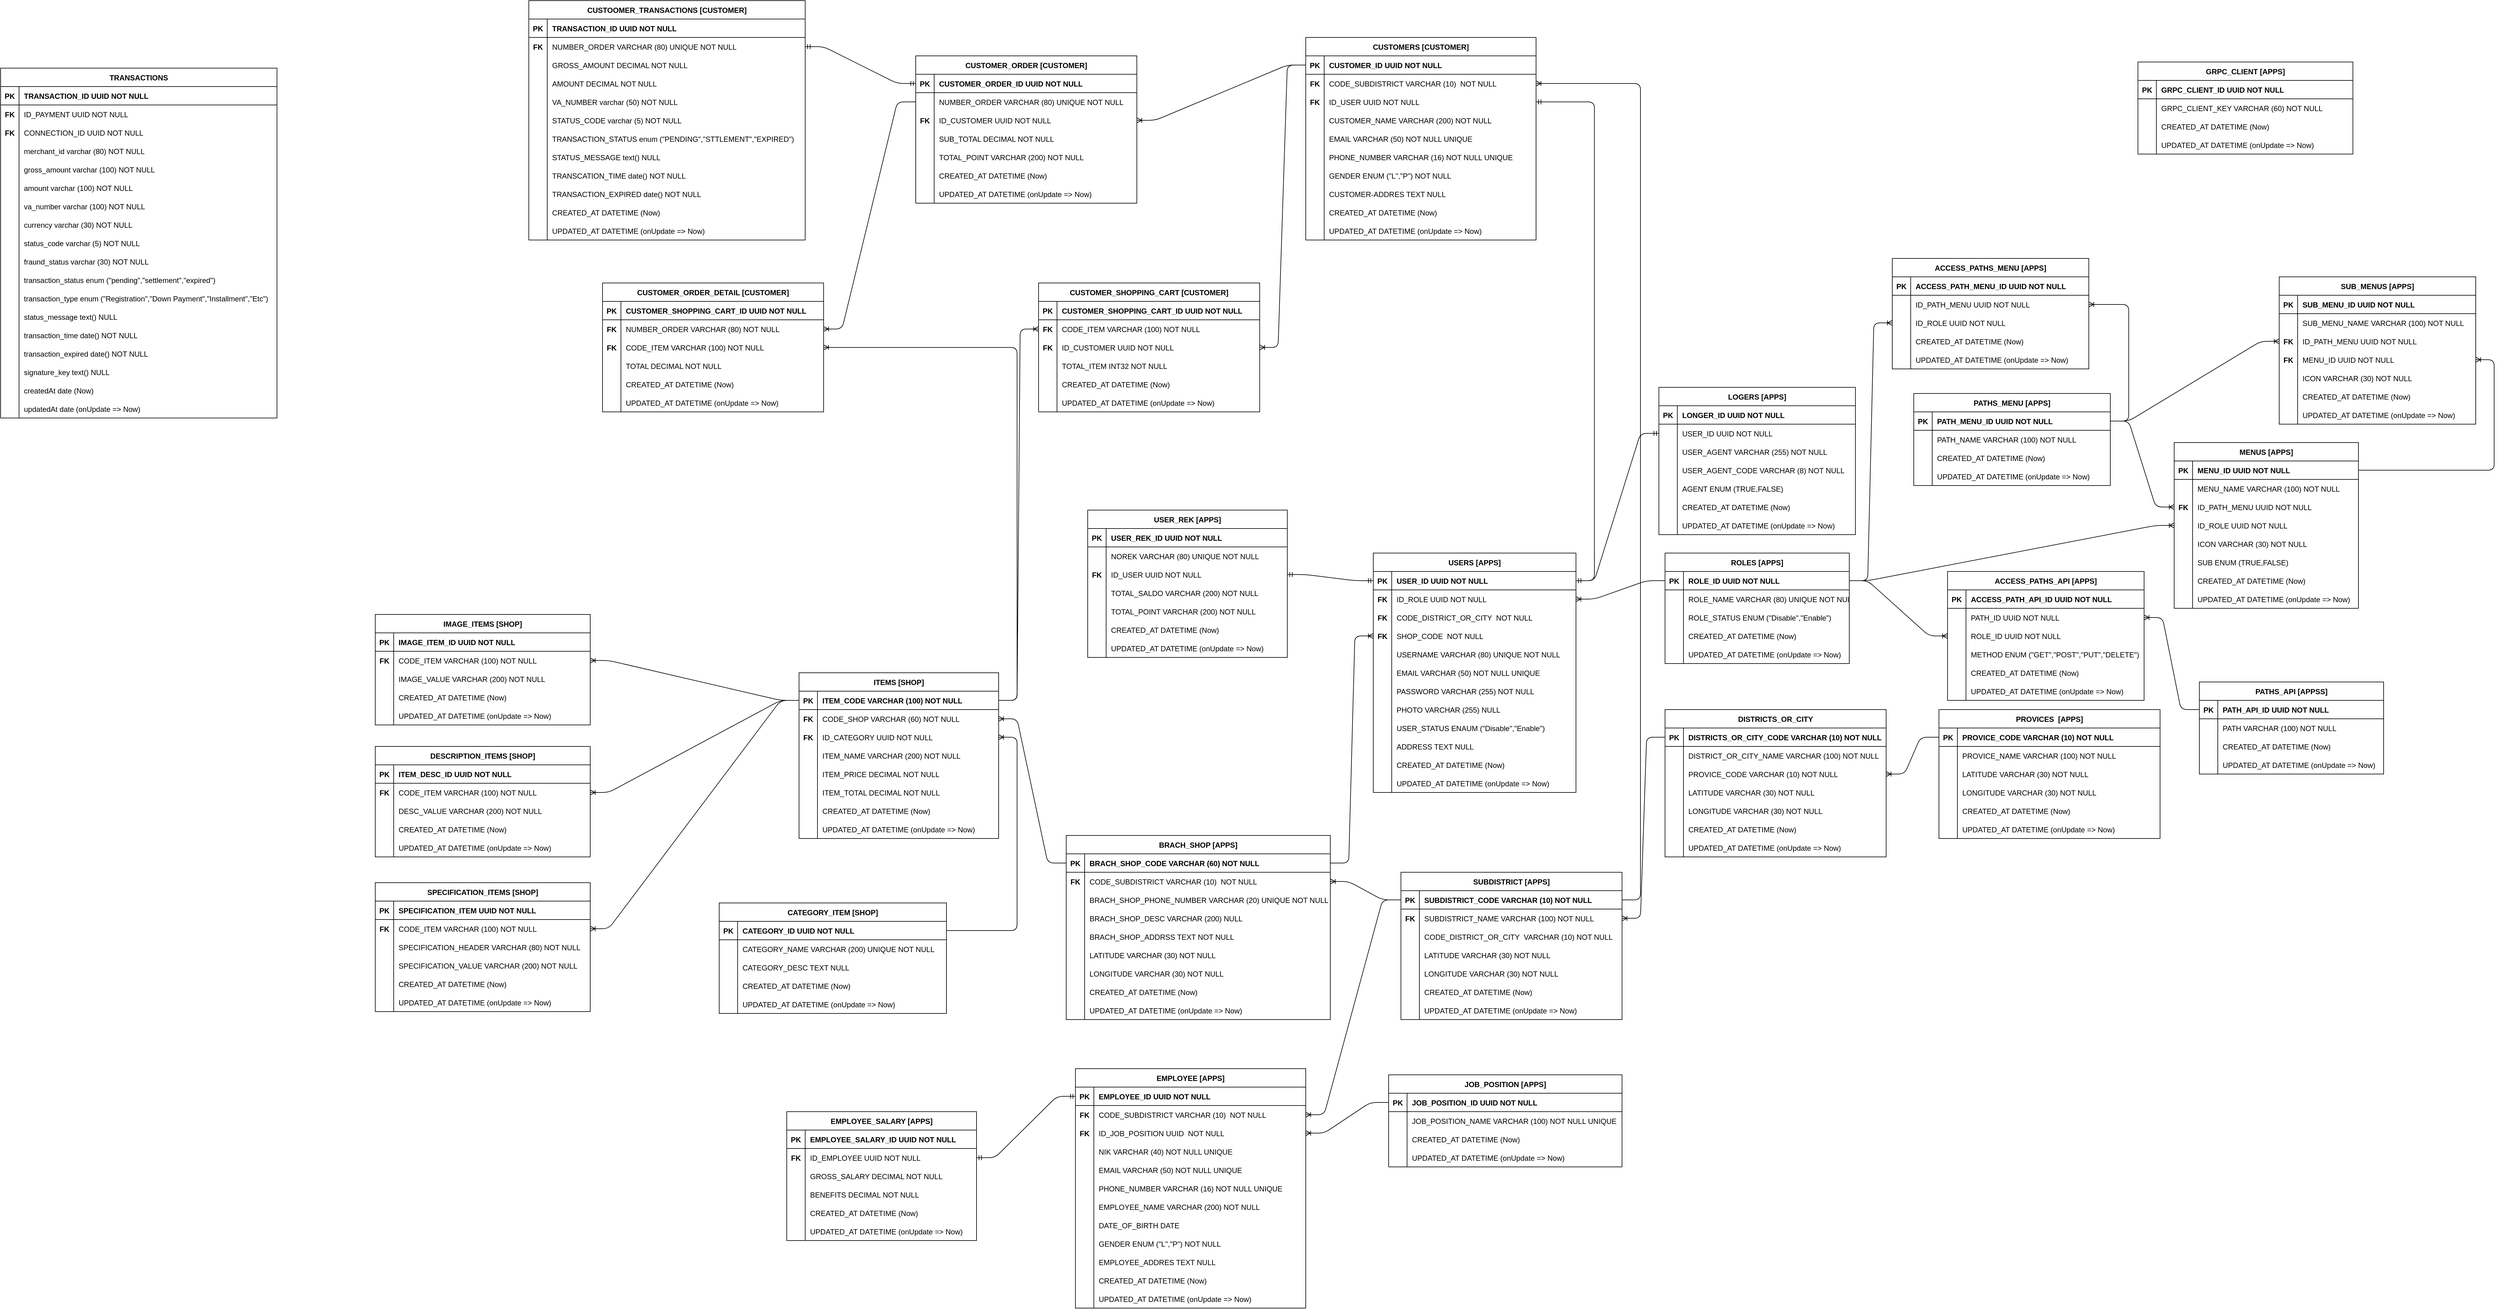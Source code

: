 <mxfile version="20.3.0" type="device"><diagram id="sUphe3QPSBcQimUR4wf0" name="Page-1"><mxGraphModel dx="4516" dy="4298" grid="1" gridSize="10" guides="1" tooltips="1" connect="1" arrows="1" fold="1" page="1" pageScale="1" pageWidth="850" pageHeight="1100" math="0" shadow="0"><root><mxCell id="0"/><mxCell id="1" parent="0"/><mxCell id="anDOPk2Jr_kEH8mAdD8O-1" value="USERS [APPS]" style="shape=table;startSize=30;container=1;collapsible=1;childLayout=tableLayout;fixedRows=1;rowLines=0;fontStyle=1;align=center;resizeLast=1;" parent="1" vertex="1"><mxGeometry x="75" y="-1980" width="330" height="390" as="geometry"/></mxCell><mxCell id="anDOPk2Jr_kEH8mAdD8O-2" value="" style="shape=partialRectangle;collapsible=0;dropTarget=0;pointerEvents=0;fillColor=none;points=[[0,0.5],[1,0.5]];portConstraint=eastwest;top=0;left=0;right=0;bottom=1;" parent="anDOPk2Jr_kEH8mAdD8O-1" vertex="1"><mxGeometry y="30" width="330" height="30" as="geometry"/></mxCell><mxCell id="anDOPk2Jr_kEH8mAdD8O-3" value="PK" style="shape=partialRectangle;overflow=hidden;connectable=0;fillColor=none;top=0;left=0;bottom=0;right=0;fontStyle=1;" parent="anDOPk2Jr_kEH8mAdD8O-2" vertex="1"><mxGeometry width="30" height="30" as="geometry"><mxRectangle width="30" height="30" as="alternateBounds"/></mxGeometry></mxCell><mxCell id="anDOPk2Jr_kEH8mAdD8O-4" value="USER_ID UUID NOT NULL " style="shape=partialRectangle;overflow=hidden;connectable=0;fillColor=none;top=0;left=0;bottom=0;right=0;align=left;spacingLeft=6;fontStyle=1;" parent="anDOPk2Jr_kEH8mAdD8O-2" vertex="1"><mxGeometry x="30" width="300" height="30" as="geometry"><mxRectangle width="300" height="30" as="alternateBounds"/></mxGeometry></mxCell><mxCell id="anDOPk2Jr_kEH8mAdD8O-20" value="" style="shape=partialRectangle;collapsible=0;dropTarget=0;pointerEvents=0;fillColor=none;points=[[0,0.5],[1,0.5]];portConstraint=eastwest;top=0;left=0;right=0;bottom=0;" parent="anDOPk2Jr_kEH8mAdD8O-1" vertex="1"><mxGeometry y="60" width="330" height="30" as="geometry"/></mxCell><mxCell id="anDOPk2Jr_kEH8mAdD8O-21" value="FK" style="shape=partialRectangle;overflow=hidden;connectable=0;fillColor=none;top=0;left=0;bottom=0;right=0;fontStyle=1" parent="anDOPk2Jr_kEH8mAdD8O-20" vertex="1"><mxGeometry width="30" height="30" as="geometry"><mxRectangle width="30" height="30" as="alternateBounds"/></mxGeometry></mxCell><mxCell id="anDOPk2Jr_kEH8mAdD8O-22" value="ID_ROLE UUID NOT NULL" style="shape=partialRectangle;overflow=hidden;connectable=0;fillColor=none;top=0;left=0;bottom=0;right=0;align=left;spacingLeft=6;" parent="anDOPk2Jr_kEH8mAdD8O-20" vertex="1"><mxGeometry x="30" width="300" height="30" as="geometry"><mxRectangle width="300" height="30" as="alternateBounds"/></mxGeometry></mxCell><mxCell id="anDOPk2Jr_kEH8mAdD8O-340" value="" style="shape=partialRectangle;collapsible=0;dropTarget=0;pointerEvents=0;fillColor=none;points=[[0,0.5],[1,0.5]];portConstraint=eastwest;top=0;left=0;right=0;bottom=0;" parent="anDOPk2Jr_kEH8mAdD8O-1" vertex="1"><mxGeometry y="90" width="330" height="30" as="geometry"/></mxCell><mxCell id="anDOPk2Jr_kEH8mAdD8O-341" value="FK" style="shape=partialRectangle;overflow=hidden;connectable=0;fillColor=none;top=0;left=0;bottom=0;right=0;fontStyle=1" parent="anDOPk2Jr_kEH8mAdD8O-340" vertex="1"><mxGeometry width="30" height="30" as="geometry"><mxRectangle width="30" height="30" as="alternateBounds"/></mxGeometry></mxCell><mxCell id="anDOPk2Jr_kEH8mAdD8O-342" value="CODE_DISTRICT_OR_CITY  NOT NULL" style="shape=partialRectangle;overflow=hidden;connectable=0;fillColor=none;top=0;left=0;bottom=0;right=0;align=left;spacingLeft=6;" parent="anDOPk2Jr_kEH8mAdD8O-340" vertex="1"><mxGeometry x="30" width="300" height="30" as="geometry"><mxRectangle width="300" height="30" as="alternateBounds"/></mxGeometry></mxCell><mxCell id="TJQodTJ5bhQCGsrSpC6T-30" value="" style="shape=partialRectangle;collapsible=0;dropTarget=0;pointerEvents=0;fillColor=none;points=[[0,0.5],[1,0.5]];portConstraint=eastwest;top=0;left=0;right=0;bottom=0;" parent="anDOPk2Jr_kEH8mAdD8O-1" vertex="1"><mxGeometry y="120" width="330" height="30" as="geometry"/></mxCell><mxCell id="TJQodTJ5bhQCGsrSpC6T-31" value="FK" style="shape=partialRectangle;overflow=hidden;connectable=0;fillColor=none;top=0;left=0;bottom=0;right=0;fontStyle=1" parent="TJQodTJ5bhQCGsrSpC6T-30" vertex="1"><mxGeometry width="30" height="30" as="geometry"><mxRectangle width="30" height="30" as="alternateBounds"/></mxGeometry></mxCell><mxCell id="TJQodTJ5bhQCGsrSpC6T-32" value="SHOP_CODE  NOT NULL" style="shape=partialRectangle;overflow=hidden;connectable=0;fillColor=none;top=0;left=0;bottom=0;right=0;align=left;spacingLeft=6;" parent="TJQodTJ5bhQCGsrSpC6T-30" vertex="1"><mxGeometry x="30" width="300" height="30" as="geometry"><mxRectangle width="300" height="30" as="alternateBounds"/></mxGeometry></mxCell><mxCell id="anDOPk2Jr_kEH8mAdD8O-5" value="" style="shape=partialRectangle;collapsible=0;dropTarget=0;pointerEvents=0;fillColor=none;points=[[0,0.5],[1,0.5]];portConstraint=eastwest;top=0;left=0;right=0;bottom=0;" parent="anDOPk2Jr_kEH8mAdD8O-1" vertex="1"><mxGeometry y="150" width="330" height="30" as="geometry"/></mxCell><mxCell id="anDOPk2Jr_kEH8mAdD8O-6" value="" style="shape=partialRectangle;overflow=hidden;connectable=0;fillColor=none;top=0;left=0;bottom=0;right=0;" parent="anDOPk2Jr_kEH8mAdD8O-5" vertex="1"><mxGeometry width="30" height="30" as="geometry"><mxRectangle width="30" height="30" as="alternateBounds"/></mxGeometry></mxCell><mxCell id="anDOPk2Jr_kEH8mAdD8O-7" value="USERNAME VARCHAR (80) UNIQUE NOT NULL " style="shape=partialRectangle;overflow=hidden;connectable=0;fillColor=none;top=0;left=0;bottom=0;right=0;align=left;spacingLeft=6;" parent="anDOPk2Jr_kEH8mAdD8O-5" vertex="1"><mxGeometry x="30" width="300" height="30" as="geometry"><mxRectangle width="300" height="30" as="alternateBounds"/></mxGeometry></mxCell><mxCell id="anDOPk2Jr_kEH8mAdD8O-8" value="" style="shape=partialRectangle;collapsible=0;dropTarget=0;pointerEvents=0;fillColor=none;points=[[0,0.5],[1,0.5]];portConstraint=eastwest;top=0;left=0;right=0;bottom=0;" parent="anDOPk2Jr_kEH8mAdD8O-1" vertex="1"><mxGeometry y="180" width="330" height="30" as="geometry"/></mxCell><mxCell id="anDOPk2Jr_kEH8mAdD8O-9" value="" style="shape=partialRectangle;overflow=hidden;connectable=0;fillColor=none;top=0;left=0;bottom=0;right=0;" parent="anDOPk2Jr_kEH8mAdD8O-8" vertex="1"><mxGeometry width="30" height="30" as="geometry"><mxRectangle width="30" height="30" as="alternateBounds"/></mxGeometry></mxCell><mxCell id="anDOPk2Jr_kEH8mAdD8O-10" value="EMAIL VARCHAR (50) NOT NULL UNIQUE" style="shape=partialRectangle;overflow=hidden;connectable=0;fillColor=none;top=0;left=0;bottom=0;right=0;align=left;spacingLeft=6;" parent="anDOPk2Jr_kEH8mAdD8O-8" vertex="1"><mxGeometry x="30" width="300" height="30" as="geometry"><mxRectangle width="300" height="30" as="alternateBounds"/></mxGeometry></mxCell><mxCell id="anDOPk2Jr_kEH8mAdD8O-11" value="" style="shape=partialRectangle;collapsible=0;dropTarget=0;pointerEvents=0;fillColor=none;points=[[0,0.5],[1,0.5]];portConstraint=eastwest;top=0;left=0;right=0;bottom=0;" parent="anDOPk2Jr_kEH8mAdD8O-1" vertex="1"><mxGeometry y="210" width="330" height="30" as="geometry"/></mxCell><mxCell id="anDOPk2Jr_kEH8mAdD8O-12" value="" style="shape=partialRectangle;overflow=hidden;connectable=0;fillColor=none;top=0;left=0;bottom=0;right=0;" parent="anDOPk2Jr_kEH8mAdD8O-11" vertex="1"><mxGeometry width="30" height="30" as="geometry"><mxRectangle width="30" height="30" as="alternateBounds"/></mxGeometry></mxCell><mxCell id="anDOPk2Jr_kEH8mAdD8O-13" value="PASSWORD VARCHAR (255) NOT NULL" style="shape=partialRectangle;overflow=hidden;connectable=0;fillColor=none;top=0;left=0;bottom=0;right=0;align=left;spacingLeft=6;" parent="anDOPk2Jr_kEH8mAdD8O-11" vertex="1"><mxGeometry x="30" width="300" height="30" as="geometry"><mxRectangle width="300" height="30" as="alternateBounds"/></mxGeometry></mxCell><mxCell id="anDOPk2Jr_kEH8mAdD8O-14" value="" style="shape=partialRectangle;collapsible=0;dropTarget=0;pointerEvents=0;fillColor=none;points=[[0,0.5],[1,0.5]];portConstraint=eastwest;top=0;left=0;right=0;bottom=0;" parent="anDOPk2Jr_kEH8mAdD8O-1" vertex="1"><mxGeometry y="240" width="330" height="30" as="geometry"/></mxCell><mxCell id="anDOPk2Jr_kEH8mAdD8O-15" value="" style="shape=partialRectangle;overflow=hidden;connectable=0;fillColor=none;top=0;left=0;bottom=0;right=0;" parent="anDOPk2Jr_kEH8mAdD8O-14" vertex="1"><mxGeometry width="30" height="30" as="geometry"><mxRectangle width="30" height="30" as="alternateBounds"/></mxGeometry></mxCell><mxCell id="anDOPk2Jr_kEH8mAdD8O-16" value="PHOTO VARCHAR (255) NULL" style="shape=partialRectangle;overflow=hidden;connectable=0;fillColor=none;top=0;left=0;bottom=0;right=0;align=left;spacingLeft=6;" parent="anDOPk2Jr_kEH8mAdD8O-14" vertex="1"><mxGeometry x="30" width="300" height="30" as="geometry"><mxRectangle width="300" height="30" as="alternateBounds"/></mxGeometry></mxCell><mxCell id="anDOPk2Jr_kEH8mAdD8O-17" value="" style="shape=partialRectangle;collapsible=0;dropTarget=0;pointerEvents=0;fillColor=none;points=[[0,0.5],[1,0.5]];portConstraint=eastwest;top=0;left=0;right=0;bottom=0;" parent="anDOPk2Jr_kEH8mAdD8O-1" vertex="1"><mxGeometry y="270" width="330" height="30" as="geometry"/></mxCell><mxCell id="anDOPk2Jr_kEH8mAdD8O-18" value="" style="shape=partialRectangle;overflow=hidden;connectable=0;fillColor=none;top=0;left=0;bottom=0;right=0;" parent="anDOPk2Jr_kEH8mAdD8O-17" vertex="1"><mxGeometry width="30" height="30" as="geometry"><mxRectangle width="30" height="30" as="alternateBounds"/></mxGeometry></mxCell><mxCell id="anDOPk2Jr_kEH8mAdD8O-19" value="USER_STATUS ENAUM (&quot;Disable&quot;,&quot;Enable&quot;)" style="shape=partialRectangle;overflow=hidden;connectable=0;fillColor=none;top=0;left=0;bottom=0;right=0;align=left;spacingLeft=6;" parent="anDOPk2Jr_kEH8mAdD8O-17" vertex="1"><mxGeometry x="30" width="300" height="30" as="geometry"><mxRectangle width="300" height="30" as="alternateBounds"/></mxGeometry></mxCell><mxCell id="anDOPk2Jr_kEH8mAdD8O-448" value="" style="shape=partialRectangle;collapsible=0;dropTarget=0;pointerEvents=0;fillColor=none;points=[[0,0.5],[1,0.5]];portConstraint=eastwest;top=0;left=0;right=0;bottom=0;" parent="anDOPk2Jr_kEH8mAdD8O-1" vertex="1"><mxGeometry y="300" width="330" height="30" as="geometry"/></mxCell><mxCell id="anDOPk2Jr_kEH8mAdD8O-449" value="" style="shape=partialRectangle;overflow=hidden;connectable=0;fillColor=none;top=0;left=0;bottom=0;right=0;" parent="anDOPk2Jr_kEH8mAdD8O-448" vertex="1"><mxGeometry width="30" height="30" as="geometry"><mxRectangle width="30" height="30" as="alternateBounds"/></mxGeometry></mxCell><mxCell id="anDOPk2Jr_kEH8mAdD8O-450" value="ADDRESS TEXT NULL" style="shape=partialRectangle;overflow=hidden;connectable=0;fillColor=none;top=0;left=0;bottom=0;right=0;align=left;spacingLeft=6;" parent="anDOPk2Jr_kEH8mAdD8O-448" vertex="1"><mxGeometry x="30" width="300" height="30" as="geometry"><mxRectangle width="300" height="30" as="alternateBounds"/></mxGeometry></mxCell><mxCell id="anDOPk2Jr_kEH8mAdD8O-26" value="" style="shape=partialRectangle;collapsible=0;dropTarget=0;pointerEvents=0;fillColor=none;points=[[0,0.5],[1,0.5]];portConstraint=eastwest;top=0;left=0;right=0;bottom=0;" parent="anDOPk2Jr_kEH8mAdD8O-1" vertex="1"><mxGeometry y="330" width="330" height="30" as="geometry"/></mxCell><mxCell id="anDOPk2Jr_kEH8mAdD8O-27" value="" style="shape=partialRectangle;overflow=hidden;connectable=0;fillColor=none;top=0;left=0;bottom=0;right=0;" parent="anDOPk2Jr_kEH8mAdD8O-26" vertex="1"><mxGeometry width="30" height="30" as="geometry"><mxRectangle width="30" height="30" as="alternateBounds"/></mxGeometry></mxCell><mxCell id="anDOPk2Jr_kEH8mAdD8O-28" value="CREATED_AT DATETIME (Now)" style="shape=partialRectangle;overflow=hidden;connectable=0;fillColor=none;top=0;left=0;bottom=0;right=0;align=left;spacingLeft=6;" parent="anDOPk2Jr_kEH8mAdD8O-26" vertex="1"><mxGeometry x="30" width="300" height="30" as="geometry"><mxRectangle width="300" height="30" as="alternateBounds"/></mxGeometry></mxCell><mxCell id="anDOPk2Jr_kEH8mAdD8O-29" value="" style="shape=partialRectangle;collapsible=0;dropTarget=0;pointerEvents=0;fillColor=none;points=[[0,0.5],[1,0.5]];portConstraint=eastwest;top=0;left=0;right=0;bottom=0;" parent="anDOPk2Jr_kEH8mAdD8O-1" vertex="1"><mxGeometry y="360" width="330" height="30" as="geometry"/></mxCell><mxCell id="anDOPk2Jr_kEH8mAdD8O-30" value="" style="shape=partialRectangle;overflow=hidden;connectable=0;fillColor=none;top=0;left=0;bottom=0;right=0;" parent="anDOPk2Jr_kEH8mAdD8O-29" vertex="1"><mxGeometry width="30" height="30" as="geometry"><mxRectangle width="30" height="30" as="alternateBounds"/></mxGeometry></mxCell><mxCell id="anDOPk2Jr_kEH8mAdD8O-31" value="UPDATED_AT DATETIME (onUpdate =&gt; Now)" style="shape=partialRectangle;overflow=hidden;connectable=0;fillColor=none;top=0;left=0;bottom=0;right=0;align=left;spacingLeft=6;" parent="anDOPk2Jr_kEH8mAdD8O-29" vertex="1"><mxGeometry x="30" width="300" height="30" as="geometry"><mxRectangle width="300" height="30" as="alternateBounds"/></mxGeometry></mxCell><mxCell id="anDOPk2Jr_kEH8mAdD8O-317" value="USER_REK [APPS]" style="shape=table;startSize=30;container=1;collapsible=1;childLayout=tableLayout;fixedRows=1;rowLines=0;fontStyle=1;align=center;resizeLast=1;" parent="1" vertex="1"><mxGeometry x="-390" y="-2050" width="325" height="240" as="geometry"/></mxCell><mxCell id="anDOPk2Jr_kEH8mAdD8O-318" value="" style="shape=partialRectangle;collapsible=0;dropTarget=0;pointerEvents=0;fillColor=none;points=[[0,0.5],[1,0.5]];portConstraint=eastwest;top=0;left=0;right=0;bottom=1;" parent="anDOPk2Jr_kEH8mAdD8O-317" vertex="1"><mxGeometry y="30" width="325" height="30" as="geometry"/></mxCell><mxCell id="anDOPk2Jr_kEH8mAdD8O-319" value="PK" style="shape=partialRectangle;overflow=hidden;connectable=0;fillColor=none;top=0;left=0;bottom=0;right=0;fontStyle=1;" parent="anDOPk2Jr_kEH8mAdD8O-318" vertex="1"><mxGeometry width="30" height="30" as="geometry"><mxRectangle width="30" height="30" as="alternateBounds"/></mxGeometry></mxCell><mxCell id="anDOPk2Jr_kEH8mAdD8O-320" value="USER_REK_ID UUID NOT NULL" style="shape=partialRectangle;overflow=hidden;connectable=0;fillColor=none;top=0;left=0;bottom=0;right=0;align=left;spacingLeft=6;fontStyle=1;" parent="anDOPk2Jr_kEH8mAdD8O-318" vertex="1"><mxGeometry x="30" width="295" height="30" as="geometry"><mxRectangle width="295" height="30" as="alternateBounds"/></mxGeometry></mxCell><mxCell id="HCPfAVrEmvmrFATXgpCp-98" value="" style="shape=partialRectangle;collapsible=0;dropTarget=0;pointerEvents=0;fillColor=none;points=[[0,0.5],[1,0.5]];portConstraint=eastwest;top=0;left=0;right=0;bottom=0;" parent="anDOPk2Jr_kEH8mAdD8O-317" vertex="1"><mxGeometry y="60" width="325" height="30" as="geometry"/></mxCell><mxCell id="HCPfAVrEmvmrFATXgpCp-99" value="" style="shape=partialRectangle;overflow=hidden;connectable=0;fillColor=none;top=0;left=0;bottom=0;right=0;" parent="HCPfAVrEmvmrFATXgpCp-98" vertex="1"><mxGeometry width="30" height="30" as="geometry"><mxRectangle width="30" height="30" as="alternateBounds"/></mxGeometry></mxCell><mxCell id="HCPfAVrEmvmrFATXgpCp-100" value="NOREK VARCHAR (80) UNIQUE NOT NULL " style="shape=partialRectangle;overflow=hidden;connectable=0;fillColor=none;top=0;left=0;bottom=0;right=0;align=left;spacingLeft=6;" parent="HCPfAVrEmvmrFATXgpCp-98" vertex="1"><mxGeometry x="30" width="295" height="30" as="geometry"><mxRectangle width="295" height="30" as="alternateBounds"/></mxGeometry></mxCell><mxCell id="anDOPk2Jr_kEH8mAdD8O-324" value="" style="shape=partialRectangle;collapsible=0;dropTarget=0;pointerEvents=0;fillColor=none;points=[[0,0.5],[1,0.5]];portConstraint=eastwest;top=0;left=0;right=0;bottom=0;" parent="anDOPk2Jr_kEH8mAdD8O-317" vertex="1"><mxGeometry y="90" width="325" height="30" as="geometry"/></mxCell><mxCell id="anDOPk2Jr_kEH8mAdD8O-325" value="FK" style="shape=partialRectangle;overflow=hidden;connectable=0;fillColor=none;top=0;left=0;bottom=0;right=0;fontStyle=1" parent="anDOPk2Jr_kEH8mAdD8O-324" vertex="1"><mxGeometry width="30" height="30" as="geometry"><mxRectangle width="30" height="30" as="alternateBounds"/></mxGeometry></mxCell><mxCell id="anDOPk2Jr_kEH8mAdD8O-326" value="ID_USER UUID NOT NULL" style="shape=partialRectangle;overflow=hidden;connectable=0;fillColor=none;top=0;left=0;bottom=0;right=0;align=left;spacingLeft=6;" parent="anDOPk2Jr_kEH8mAdD8O-324" vertex="1"><mxGeometry x="30" width="295" height="30" as="geometry"><mxRectangle width="295" height="30" as="alternateBounds"/></mxGeometry></mxCell><mxCell id="anDOPk2Jr_kEH8mAdD8O-327" value="" style="shape=partialRectangle;collapsible=0;dropTarget=0;pointerEvents=0;fillColor=none;points=[[0,0.5],[1,0.5]];portConstraint=eastwest;top=0;left=0;right=0;bottom=0;" parent="anDOPk2Jr_kEH8mAdD8O-317" vertex="1"><mxGeometry y="120" width="325" height="30" as="geometry"/></mxCell><mxCell id="anDOPk2Jr_kEH8mAdD8O-328" value="" style="shape=partialRectangle;overflow=hidden;connectable=0;fillColor=none;top=0;left=0;bottom=0;right=0;" parent="anDOPk2Jr_kEH8mAdD8O-327" vertex="1"><mxGeometry width="30" height="30" as="geometry"><mxRectangle width="30" height="30" as="alternateBounds"/></mxGeometry></mxCell><mxCell id="anDOPk2Jr_kEH8mAdD8O-329" value="TOTAL_SALDO VARCHAR (200) NOT NULL" style="shape=partialRectangle;overflow=hidden;connectable=0;fillColor=none;top=0;left=0;bottom=0;right=0;align=left;spacingLeft=6;" parent="anDOPk2Jr_kEH8mAdD8O-327" vertex="1"><mxGeometry x="30" width="295" height="30" as="geometry"><mxRectangle width="295" height="30" as="alternateBounds"/></mxGeometry></mxCell><mxCell id="anDOPk2Jr_kEH8mAdD8O-330" value="" style="shape=partialRectangle;collapsible=0;dropTarget=0;pointerEvents=0;fillColor=none;points=[[0,0.5],[1,0.5]];portConstraint=eastwest;top=0;left=0;right=0;bottom=0;" parent="anDOPk2Jr_kEH8mAdD8O-317" vertex="1"><mxGeometry y="150" width="325" height="30" as="geometry"/></mxCell><mxCell id="anDOPk2Jr_kEH8mAdD8O-331" value="" style="shape=partialRectangle;overflow=hidden;connectable=0;fillColor=none;top=0;left=0;bottom=0;right=0;" parent="anDOPk2Jr_kEH8mAdD8O-330" vertex="1"><mxGeometry width="30" height="30" as="geometry"><mxRectangle width="30" height="30" as="alternateBounds"/></mxGeometry></mxCell><mxCell id="anDOPk2Jr_kEH8mAdD8O-332" value="TOTAL_POINT VARCHAR (200) NOT NULL" style="shape=partialRectangle;overflow=hidden;connectable=0;fillColor=none;top=0;left=0;bottom=0;right=0;align=left;spacingLeft=6;" parent="anDOPk2Jr_kEH8mAdD8O-330" vertex="1"><mxGeometry x="30" width="295" height="30" as="geometry"><mxRectangle width="295" height="30" as="alternateBounds"/></mxGeometry></mxCell><mxCell id="anDOPk2Jr_kEH8mAdD8O-333" value="" style="shape=partialRectangle;collapsible=0;dropTarget=0;pointerEvents=0;fillColor=none;points=[[0,0.5],[1,0.5]];portConstraint=eastwest;top=0;left=0;right=0;bottom=0;" parent="anDOPk2Jr_kEH8mAdD8O-317" vertex="1"><mxGeometry y="180" width="325" height="30" as="geometry"/></mxCell><mxCell id="anDOPk2Jr_kEH8mAdD8O-334" value="" style="shape=partialRectangle;overflow=hidden;connectable=0;fillColor=none;top=0;left=0;bottom=0;right=0;" parent="anDOPk2Jr_kEH8mAdD8O-333" vertex="1"><mxGeometry width="30" height="30" as="geometry"><mxRectangle width="30" height="30" as="alternateBounds"/></mxGeometry></mxCell><mxCell id="anDOPk2Jr_kEH8mAdD8O-335" value="CREATED_AT DATETIME (Now)" style="shape=partialRectangle;overflow=hidden;connectable=0;fillColor=none;top=0;left=0;bottom=0;right=0;align=left;spacingLeft=6;" parent="anDOPk2Jr_kEH8mAdD8O-333" vertex="1"><mxGeometry x="30" width="295" height="30" as="geometry"><mxRectangle width="295" height="30" as="alternateBounds"/></mxGeometry></mxCell><mxCell id="anDOPk2Jr_kEH8mAdD8O-336" value="" style="shape=partialRectangle;collapsible=0;dropTarget=0;pointerEvents=0;fillColor=none;points=[[0,0.5],[1,0.5]];portConstraint=eastwest;top=0;left=0;right=0;bottom=0;" parent="anDOPk2Jr_kEH8mAdD8O-317" vertex="1"><mxGeometry y="210" width="325" height="30" as="geometry"/></mxCell><mxCell id="anDOPk2Jr_kEH8mAdD8O-337" value="" style="shape=partialRectangle;overflow=hidden;connectable=0;fillColor=none;top=0;left=0;bottom=0;right=0;" parent="anDOPk2Jr_kEH8mAdD8O-336" vertex="1"><mxGeometry width="30" height="30" as="geometry"><mxRectangle width="30" height="30" as="alternateBounds"/></mxGeometry></mxCell><mxCell id="anDOPk2Jr_kEH8mAdD8O-338" value="UPDATED_AT DATETIME (onUpdate =&gt; Now)" style="shape=partialRectangle;overflow=hidden;connectable=0;fillColor=none;top=0;left=0;bottom=0;right=0;align=left;spacingLeft=6;" parent="anDOPk2Jr_kEH8mAdD8O-336" vertex="1"><mxGeometry x="30" width="295" height="30" as="geometry"><mxRectangle width="295" height="30" as="alternateBounds"/></mxGeometry></mxCell><mxCell id="anDOPk2Jr_kEH8mAdD8O-339" value="" style="edgeStyle=entityRelationEdgeStyle;fontSize=12;html=1;endArrow=ERmandOne;startArrow=ERmandOne;" parent="1" source="anDOPk2Jr_kEH8mAdD8O-324" target="anDOPk2Jr_kEH8mAdD8O-2" edge="1"><mxGeometry width="100" height="100" relative="1" as="geometry"><mxPoint x="550" y="-2615" as="sourcePoint"/><mxPoint x="440" y="-1925" as="targetPoint"/></mxGeometry></mxCell><mxCell id="anDOPk2Jr_kEH8mAdD8O-350" value="TRANSACTIONS" style="shape=table;startSize=30;container=1;collapsible=1;childLayout=tableLayout;fixedRows=1;rowLines=0;fontStyle=1;align=center;resizeLast=1;fontSize=12;" parent="1" vertex="1"><mxGeometry x="-2160" y="-2770" width="450" height="570" as="geometry"/></mxCell><mxCell id="anDOPk2Jr_kEH8mAdD8O-351" value="" style="shape=partialRectangle;collapsible=0;dropTarget=0;pointerEvents=0;fillColor=none;points=[[0,0.5],[1,0.5]];portConstraint=eastwest;top=0;left=0;right=0;bottom=1;fontSize=12;" parent="anDOPk2Jr_kEH8mAdD8O-350" vertex="1"><mxGeometry y="30" width="450" height="30" as="geometry"/></mxCell><mxCell id="anDOPk2Jr_kEH8mAdD8O-352" value="PK" style="shape=partialRectangle;overflow=hidden;connectable=0;fillColor=none;top=0;left=0;bottom=0;right=0;fontStyle=1;fontSize=12;" parent="anDOPk2Jr_kEH8mAdD8O-351" vertex="1"><mxGeometry width="30" height="30" as="geometry"><mxRectangle width="30" height="30" as="alternateBounds"/></mxGeometry></mxCell><mxCell id="anDOPk2Jr_kEH8mAdD8O-353" value="TRANSACTION_ID UUID NOT NULL" style="shape=partialRectangle;overflow=hidden;connectable=0;fillColor=none;top=0;left=0;bottom=0;right=0;align=left;spacingLeft=6;fontStyle=1;fontSize=12;" parent="anDOPk2Jr_kEH8mAdD8O-351" vertex="1"><mxGeometry x="30" width="420" height="30" as="geometry"><mxRectangle width="420" height="30" as="alternateBounds"/></mxGeometry></mxCell><mxCell id="anDOPk2Jr_kEH8mAdD8O-354" value="" style="shape=partialRectangle;collapsible=0;dropTarget=0;pointerEvents=0;fillColor=none;points=[[0,0.5],[1,0.5]];portConstraint=eastwest;top=0;left=0;right=0;bottom=0;fontSize=12;" parent="anDOPk2Jr_kEH8mAdD8O-350" vertex="1"><mxGeometry y="60" width="450" height="30" as="geometry"/></mxCell><mxCell id="anDOPk2Jr_kEH8mAdD8O-355" value="FK" style="shape=partialRectangle;overflow=hidden;connectable=0;fillColor=none;top=0;left=0;bottom=0;right=0;fontSize=12;fontStyle=1" parent="anDOPk2Jr_kEH8mAdD8O-354" vertex="1"><mxGeometry width="30" height="30" as="geometry"><mxRectangle width="30" height="30" as="alternateBounds"/></mxGeometry></mxCell><mxCell id="anDOPk2Jr_kEH8mAdD8O-356" value="ID_PAYMENT UUID NOT NULL" style="shape=partialRectangle;overflow=hidden;connectable=0;fillColor=none;top=0;left=0;bottom=0;right=0;align=left;spacingLeft=6;fontSize=12;fontStyle=0" parent="anDOPk2Jr_kEH8mAdD8O-354" vertex="1"><mxGeometry x="30" width="420" height="30" as="geometry"><mxRectangle width="420" height="30" as="alternateBounds"/></mxGeometry></mxCell><mxCell id="anDOPk2Jr_kEH8mAdD8O-357" value="" style="shape=partialRectangle;collapsible=0;dropTarget=0;pointerEvents=0;fillColor=none;points=[[0,0.5],[1,0.5]];portConstraint=eastwest;top=0;left=0;right=0;bottom=0;fontSize=12;" parent="anDOPk2Jr_kEH8mAdD8O-350" vertex="1"><mxGeometry y="90" width="450" height="30" as="geometry"/></mxCell><mxCell id="anDOPk2Jr_kEH8mAdD8O-358" value="FK" style="shape=partialRectangle;overflow=hidden;connectable=0;fillColor=none;top=0;left=0;bottom=0;right=0;fontSize=12;fontStyle=1" parent="anDOPk2Jr_kEH8mAdD8O-357" vertex="1"><mxGeometry width="30" height="30" as="geometry"><mxRectangle width="30" height="30" as="alternateBounds"/></mxGeometry></mxCell><mxCell id="anDOPk2Jr_kEH8mAdD8O-359" value="CONNECTION_ID UUID NOT NULL" style="shape=partialRectangle;overflow=hidden;connectable=0;fillColor=none;top=0;left=0;bottom=0;right=0;align=left;spacingLeft=6;fontSize=12;fontStyle=0" parent="anDOPk2Jr_kEH8mAdD8O-357" vertex="1"><mxGeometry x="30" width="420" height="30" as="geometry"><mxRectangle width="420" height="30" as="alternateBounds"/></mxGeometry></mxCell><mxCell id="anDOPk2Jr_kEH8mAdD8O-360" value="" style="shape=partialRectangle;collapsible=0;dropTarget=0;pointerEvents=0;fillColor=none;points=[[0,0.5],[1,0.5]];portConstraint=eastwest;top=0;left=0;right=0;bottom=0;fontSize=12;" parent="anDOPk2Jr_kEH8mAdD8O-350" vertex="1"><mxGeometry y="120" width="450" height="30" as="geometry"/></mxCell><mxCell id="anDOPk2Jr_kEH8mAdD8O-361" value="" style="shape=partialRectangle;overflow=hidden;connectable=0;fillColor=none;top=0;left=0;bottom=0;right=0;fontSize=12;fontStyle=1" parent="anDOPk2Jr_kEH8mAdD8O-360" vertex="1"><mxGeometry width="30" height="30" as="geometry"><mxRectangle width="30" height="30" as="alternateBounds"/></mxGeometry></mxCell><mxCell id="anDOPk2Jr_kEH8mAdD8O-362" value="merchant_id varchar (80) NOT NULL" style="shape=partialRectangle;overflow=hidden;connectable=0;fillColor=none;top=0;left=0;bottom=0;right=0;align=left;spacingLeft=6;fontSize=12;fontStyle=0" parent="anDOPk2Jr_kEH8mAdD8O-360" vertex="1"><mxGeometry x="30" width="420" height="30" as="geometry"><mxRectangle width="420" height="30" as="alternateBounds"/></mxGeometry></mxCell><mxCell id="anDOPk2Jr_kEH8mAdD8O-363" value="" style="shape=partialRectangle;collapsible=0;dropTarget=0;pointerEvents=0;fillColor=none;points=[[0,0.5],[1,0.5]];portConstraint=eastwest;top=0;left=0;right=0;bottom=0;fontSize=12;" parent="anDOPk2Jr_kEH8mAdD8O-350" vertex="1"><mxGeometry y="150" width="450" height="30" as="geometry"/></mxCell><mxCell id="anDOPk2Jr_kEH8mAdD8O-364" value="" style="shape=partialRectangle;overflow=hidden;connectable=0;fillColor=none;top=0;left=0;bottom=0;right=0;fontSize=12;fontStyle=1" parent="anDOPk2Jr_kEH8mAdD8O-363" vertex="1"><mxGeometry width="30" height="30" as="geometry"><mxRectangle width="30" height="30" as="alternateBounds"/></mxGeometry></mxCell><mxCell id="anDOPk2Jr_kEH8mAdD8O-365" value="gross_amount varchar (100) NOT NULL" style="shape=partialRectangle;overflow=hidden;connectable=0;fillColor=none;top=0;left=0;bottom=0;right=0;align=left;spacingLeft=6;fontSize=12;fontStyle=0" parent="anDOPk2Jr_kEH8mAdD8O-363" vertex="1"><mxGeometry x="30" width="420" height="30" as="geometry"><mxRectangle width="420" height="30" as="alternateBounds"/></mxGeometry></mxCell><mxCell id="anDOPk2Jr_kEH8mAdD8O-366" value="" style="shape=partialRectangle;collapsible=0;dropTarget=0;pointerEvents=0;fillColor=none;points=[[0,0.5],[1,0.5]];portConstraint=eastwest;top=0;left=0;right=0;bottom=0;fontSize=12;" parent="anDOPk2Jr_kEH8mAdD8O-350" vertex="1"><mxGeometry y="180" width="450" height="30" as="geometry"/></mxCell><mxCell id="anDOPk2Jr_kEH8mAdD8O-367" value="" style="shape=partialRectangle;overflow=hidden;connectable=0;fillColor=none;top=0;left=0;bottom=0;right=0;fontSize=12;fontStyle=1" parent="anDOPk2Jr_kEH8mAdD8O-366" vertex="1"><mxGeometry width="30" height="30" as="geometry"><mxRectangle width="30" height="30" as="alternateBounds"/></mxGeometry></mxCell><mxCell id="anDOPk2Jr_kEH8mAdD8O-368" value="amount varchar (100) NOT NULL" style="shape=partialRectangle;overflow=hidden;connectable=0;fillColor=none;top=0;left=0;bottom=0;right=0;align=left;spacingLeft=6;fontSize=12;fontStyle=0" parent="anDOPk2Jr_kEH8mAdD8O-366" vertex="1"><mxGeometry x="30" width="420" height="30" as="geometry"><mxRectangle width="420" height="30" as="alternateBounds"/></mxGeometry></mxCell><mxCell id="anDOPk2Jr_kEH8mAdD8O-369" value="" style="shape=partialRectangle;collapsible=0;dropTarget=0;pointerEvents=0;fillColor=none;points=[[0,0.5],[1,0.5]];portConstraint=eastwest;top=0;left=0;right=0;bottom=0;fontSize=12;" parent="anDOPk2Jr_kEH8mAdD8O-350" vertex="1"><mxGeometry y="210" width="450" height="30" as="geometry"/></mxCell><mxCell id="anDOPk2Jr_kEH8mAdD8O-370" value="" style="shape=partialRectangle;overflow=hidden;connectable=0;fillColor=none;top=0;left=0;bottom=0;right=0;fontSize=12;fontStyle=1" parent="anDOPk2Jr_kEH8mAdD8O-369" vertex="1"><mxGeometry width="30" height="30" as="geometry"><mxRectangle width="30" height="30" as="alternateBounds"/></mxGeometry></mxCell><mxCell id="anDOPk2Jr_kEH8mAdD8O-371" value="va_number varchar (100) NOT NULL" style="shape=partialRectangle;overflow=hidden;connectable=0;fillColor=none;top=0;left=0;bottom=0;right=0;align=left;spacingLeft=6;fontSize=12;fontStyle=0" parent="anDOPk2Jr_kEH8mAdD8O-369" vertex="1"><mxGeometry x="30" width="420" height="30" as="geometry"><mxRectangle width="420" height="30" as="alternateBounds"/></mxGeometry></mxCell><mxCell id="anDOPk2Jr_kEH8mAdD8O-372" value="" style="shape=partialRectangle;collapsible=0;dropTarget=0;pointerEvents=0;fillColor=none;points=[[0,0.5],[1,0.5]];portConstraint=eastwest;top=0;left=0;right=0;bottom=0;fontSize=12;" parent="anDOPk2Jr_kEH8mAdD8O-350" vertex="1"><mxGeometry y="240" width="450" height="30" as="geometry"/></mxCell><mxCell id="anDOPk2Jr_kEH8mAdD8O-373" value="" style="shape=partialRectangle;overflow=hidden;connectable=0;fillColor=none;top=0;left=0;bottom=0;right=0;fontSize=12;fontStyle=1" parent="anDOPk2Jr_kEH8mAdD8O-372" vertex="1"><mxGeometry width="30" height="30" as="geometry"><mxRectangle width="30" height="30" as="alternateBounds"/></mxGeometry></mxCell><mxCell id="anDOPk2Jr_kEH8mAdD8O-374" value="currency varchar (30) NOT NULL" style="shape=partialRectangle;overflow=hidden;connectable=0;fillColor=none;top=0;left=0;bottom=0;right=0;align=left;spacingLeft=6;fontSize=12;fontStyle=0" parent="anDOPk2Jr_kEH8mAdD8O-372" vertex="1"><mxGeometry x="30" width="420" height="30" as="geometry"><mxRectangle width="420" height="30" as="alternateBounds"/></mxGeometry></mxCell><mxCell id="anDOPk2Jr_kEH8mAdD8O-375" value="" style="shape=partialRectangle;collapsible=0;dropTarget=0;pointerEvents=0;fillColor=none;points=[[0,0.5],[1,0.5]];portConstraint=eastwest;top=0;left=0;right=0;bottom=0;fontSize=12;" parent="anDOPk2Jr_kEH8mAdD8O-350" vertex="1"><mxGeometry y="270" width="450" height="30" as="geometry"/></mxCell><mxCell id="anDOPk2Jr_kEH8mAdD8O-376" value="" style="shape=partialRectangle;overflow=hidden;connectable=0;fillColor=none;top=0;left=0;bottom=0;right=0;fontSize=12;fontStyle=1" parent="anDOPk2Jr_kEH8mAdD8O-375" vertex="1"><mxGeometry width="30" height="30" as="geometry"><mxRectangle width="30" height="30" as="alternateBounds"/></mxGeometry></mxCell><mxCell id="anDOPk2Jr_kEH8mAdD8O-377" value="status_code varchar (5) NOT NULL" style="shape=partialRectangle;overflow=hidden;connectable=0;fillColor=none;top=0;left=0;bottom=0;right=0;align=left;spacingLeft=6;fontSize=12;fontStyle=0" parent="anDOPk2Jr_kEH8mAdD8O-375" vertex="1"><mxGeometry x="30" width="420" height="30" as="geometry"><mxRectangle width="420" height="30" as="alternateBounds"/></mxGeometry></mxCell><mxCell id="anDOPk2Jr_kEH8mAdD8O-378" value="" style="shape=partialRectangle;collapsible=0;dropTarget=0;pointerEvents=0;fillColor=none;points=[[0,0.5],[1,0.5]];portConstraint=eastwest;top=0;left=0;right=0;bottom=0;fontSize=12;" parent="anDOPk2Jr_kEH8mAdD8O-350" vertex="1"><mxGeometry y="300" width="450" height="30" as="geometry"/></mxCell><mxCell id="anDOPk2Jr_kEH8mAdD8O-379" value="" style="shape=partialRectangle;overflow=hidden;connectable=0;fillColor=none;top=0;left=0;bottom=0;right=0;fontSize=12;fontStyle=1" parent="anDOPk2Jr_kEH8mAdD8O-378" vertex="1"><mxGeometry width="30" height="30" as="geometry"><mxRectangle width="30" height="30" as="alternateBounds"/></mxGeometry></mxCell><mxCell id="anDOPk2Jr_kEH8mAdD8O-380" value="fraund_status varchar (30) NOT NULL" style="shape=partialRectangle;overflow=hidden;connectable=0;fillColor=none;top=0;left=0;bottom=0;right=0;align=left;spacingLeft=6;fontSize=12;fontStyle=0" parent="anDOPk2Jr_kEH8mAdD8O-378" vertex="1"><mxGeometry x="30" width="420" height="30" as="geometry"><mxRectangle width="420" height="30" as="alternateBounds"/></mxGeometry></mxCell><mxCell id="anDOPk2Jr_kEH8mAdD8O-381" value="" style="shape=partialRectangle;collapsible=0;dropTarget=0;pointerEvents=0;fillColor=none;points=[[0,0.5],[1,0.5]];portConstraint=eastwest;top=0;left=0;right=0;bottom=0;fontSize=12;" parent="anDOPk2Jr_kEH8mAdD8O-350" vertex="1"><mxGeometry y="330" width="450" height="30" as="geometry"/></mxCell><mxCell id="anDOPk2Jr_kEH8mAdD8O-382" value="" style="shape=partialRectangle;overflow=hidden;connectable=0;fillColor=none;top=0;left=0;bottom=0;right=0;fontSize=12;" parent="anDOPk2Jr_kEH8mAdD8O-381" vertex="1"><mxGeometry width="30" height="30" as="geometry"><mxRectangle width="30" height="30" as="alternateBounds"/></mxGeometry></mxCell><mxCell id="anDOPk2Jr_kEH8mAdD8O-383" value="transaction_status enum (&quot;pending&quot;,&quot;settlement&quot;,&quot;expired&quot;)" style="shape=partialRectangle;overflow=hidden;connectable=0;fillColor=none;top=0;left=0;bottom=0;right=0;align=left;spacingLeft=6;fontSize=12;fontStyle=0" parent="anDOPk2Jr_kEH8mAdD8O-381" vertex="1"><mxGeometry x="30" width="420" height="30" as="geometry"><mxRectangle width="420" height="30" as="alternateBounds"/></mxGeometry></mxCell><mxCell id="anDOPk2Jr_kEH8mAdD8O-384" value="" style="shape=partialRectangle;collapsible=0;dropTarget=0;pointerEvents=0;fillColor=none;points=[[0,0.5],[1,0.5]];portConstraint=eastwest;top=0;left=0;right=0;bottom=0;fontSize=12;" parent="anDOPk2Jr_kEH8mAdD8O-350" vertex="1"><mxGeometry y="360" width="450" height="30" as="geometry"/></mxCell><mxCell id="anDOPk2Jr_kEH8mAdD8O-385" value="" style="shape=partialRectangle;overflow=hidden;connectable=0;fillColor=none;top=0;left=0;bottom=0;right=0;fontSize=12;" parent="anDOPk2Jr_kEH8mAdD8O-384" vertex="1"><mxGeometry width="30" height="30" as="geometry"><mxRectangle width="30" height="30" as="alternateBounds"/></mxGeometry></mxCell><mxCell id="anDOPk2Jr_kEH8mAdD8O-386" value="transaction_type enum (&quot;Registration&quot;,&quot;Down Payment&quot;,&quot;Installment&quot;,&quot;Etc&quot;)" style="shape=partialRectangle;overflow=hidden;connectable=0;fillColor=none;top=0;left=0;bottom=0;right=0;align=left;spacingLeft=6;fontSize=12;fontStyle=0" parent="anDOPk2Jr_kEH8mAdD8O-384" vertex="1"><mxGeometry x="30" width="420" height="30" as="geometry"><mxRectangle width="420" height="30" as="alternateBounds"/></mxGeometry></mxCell><mxCell id="anDOPk2Jr_kEH8mAdD8O-387" value="" style="shape=partialRectangle;collapsible=0;dropTarget=0;pointerEvents=0;fillColor=none;points=[[0,0.5],[1,0.5]];portConstraint=eastwest;top=0;left=0;right=0;bottom=0;fontSize=12;" parent="anDOPk2Jr_kEH8mAdD8O-350" vertex="1"><mxGeometry y="390" width="450" height="30" as="geometry"/></mxCell><mxCell id="anDOPk2Jr_kEH8mAdD8O-388" value="" style="shape=partialRectangle;overflow=hidden;connectable=0;fillColor=none;top=0;left=0;bottom=0;right=0;fontSize=12;fontStyle=1" parent="anDOPk2Jr_kEH8mAdD8O-387" vertex="1"><mxGeometry width="30" height="30" as="geometry"><mxRectangle width="30" height="30" as="alternateBounds"/></mxGeometry></mxCell><mxCell id="anDOPk2Jr_kEH8mAdD8O-389" value="status_message text() NULL" style="shape=partialRectangle;overflow=hidden;connectable=0;fillColor=none;top=0;left=0;bottom=0;right=0;align=left;spacingLeft=6;fontSize=12;fontStyle=0" parent="anDOPk2Jr_kEH8mAdD8O-387" vertex="1"><mxGeometry x="30" width="420" height="30" as="geometry"><mxRectangle width="420" height="30" as="alternateBounds"/></mxGeometry></mxCell><mxCell id="anDOPk2Jr_kEH8mAdD8O-390" value="" style="shape=partialRectangle;collapsible=0;dropTarget=0;pointerEvents=0;fillColor=none;points=[[0,0.5],[1,0.5]];portConstraint=eastwest;top=0;left=0;right=0;bottom=0;fontSize=12;" parent="anDOPk2Jr_kEH8mAdD8O-350" vertex="1"><mxGeometry y="420" width="450" height="30" as="geometry"/></mxCell><mxCell id="anDOPk2Jr_kEH8mAdD8O-391" value="" style="shape=partialRectangle;overflow=hidden;connectable=0;fillColor=none;top=0;left=0;bottom=0;right=0;fontSize=12;fontStyle=1" parent="anDOPk2Jr_kEH8mAdD8O-390" vertex="1"><mxGeometry width="30" height="30" as="geometry"><mxRectangle width="30" height="30" as="alternateBounds"/></mxGeometry></mxCell><mxCell id="anDOPk2Jr_kEH8mAdD8O-392" value="transaction_time date() NOT NULL" style="shape=partialRectangle;overflow=hidden;connectable=0;fillColor=none;top=0;left=0;bottom=0;right=0;align=left;spacingLeft=6;fontSize=12;fontStyle=0" parent="anDOPk2Jr_kEH8mAdD8O-390" vertex="1"><mxGeometry x="30" width="420" height="30" as="geometry"><mxRectangle width="420" height="30" as="alternateBounds"/></mxGeometry></mxCell><mxCell id="anDOPk2Jr_kEH8mAdD8O-393" value="" style="shape=partialRectangle;collapsible=0;dropTarget=0;pointerEvents=0;fillColor=none;points=[[0,0.5],[1,0.5]];portConstraint=eastwest;top=0;left=0;right=0;bottom=0;fontSize=12;" parent="anDOPk2Jr_kEH8mAdD8O-350" vertex="1"><mxGeometry y="450" width="450" height="30" as="geometry"/></mxCell><mxCell id="anDOPk2Jr_kEH8mAdD8O-394" value="" style="shape=partialRectangle;overflow=hidden;connectable=0;fillColor=none;top=0;left=0;bottom=0;right=0;fontSize=12;fontStyle=1" parent="anDOPk2Jr_kEH8mAdD8O-393" vertex="1"><mxGeometry width="30" height="30" as="geometry"><mxRectangle width="30" height="30" as="alternateBounds"/></mxGeometry></mxCell><mxCell id="anDOPk2Jr_kEH8mAdD8O-395" value="transaction_expired date() NOT NULL" style="shape=partialRectangle;overflow=hidden;connectable=0;fillColor=none;top=0;left=0;bottom=0;right=0;align=left;spacingLeft=6;fontSize=12;fontStyle=0" parent="anDOPk2Jr_kEH8mAdD8O-393" vertex="1"><mxGeometry x="30" width="420" height="30" as="geometry"><mxRectangle width="420" height="30" as="alternateBounds"/></mxGeometry></mxCell><mxCell id="anDOPk2Jr_kEH8mAdD8O-396" value="" style="shape=partialRectangle;collapsible=0;dropTarget=0;pointerEvents=0;fillColor=none;points=[[0,0.5],[1,0.5]];portConstraint=eastwest;top=0;left=0;right=0;bottom=0;fontSize=12;" parent="anDOPk2Jr_kEH8mAdD8O-350" vertex="1"><mxGeometry y="480" width="450" height="30" as="geometry"/></mxCell><mxCell id="anDOPk2Jr_kEH8mAdD8O-397" value="" style="shape=partialRectangle;overflow=hidden;connectable=0;fillColor=none;top=0;left=0;bottom=0;right=0;fontSize=12;fontStyle=1" parent="anDOPk2Jr_kEH8mAdD8O-396" vertex="1"><mxGeometry width="30" height="30" as="geometry"><mxRectangle width="30" height="30" as="alternateBounds"/></mxGeometry></mxCell><mxCell id="anDOPk2Jr_kEH8mAdD8O-398" value="signature_key text() NULL" style="shape=partialRectangle;overflow=hidden;connectable=0;fillColor=none;top=0;left=0;bottom=0;right=0;align=left;spacingLeft=6;fontSize=12;fontStyle=0" parent="anDOPk2Jr_kEH8mAdD8O-396" vertex="1"><mxGeometry x="30" width="420" height="30" as="geometry"><mxRectangle width="420" height="30" as="alternateBounds"/></mxGeometry></mxCell><mxCell id="anDOPk2Jr_kEH8mAdD8O-399" value="" style="shape=partialRectangle;collapsible=0;dropTarget=0;pointerEvents=0;fillColor=none;points=[[0,0.5],[1,0.5]];portConstraint=eastwest;top=0;left=0;right=0;bottom=0;fontSize=12;" parent="anDOPk2Jr_kEH8mAdD8O-350" vertex="1"><mxGeometry y="510" width="450" height="30" as="geometry"/></mxCell><mxCell id="anDOPk2Jr_kEH8mAdD8O-400" value="" style="shape=partialRectangle;overflow=hidden;connectable=0;fillColor=none;top=0;left=0;bottom=0;right=0;fontSize=12;" parent="anDOPk2Jr_kEH8mAdD8O-399" vertex="1"><mxGeometry width="30" height="30" as="geometry"><mxRectangle width="30" height="30" as="alternateBounds"/></mxGeometry></mxCell><mxCell id="anDOPk2Jr_kEH8mAdD8O-401" value="createdAt date (Now)" style="shape=partialRectangle;overflow=hidden;connectable=0;fillColor=none;top=0;left=0;bottom=0;right=0;align=left;spacingLeft=6;fontSize=12;" parent="anDOPk2Jr_kEH8mAdD8O-399" vertex="1"><mxGeometry x="30" width="420" height="30" as="geometry"><mxRectangle width="420" height="30" as="alternateBounds"/></mxGeometry></mxCell><mxCell id="anDOPk2Jr_kEH8mAdD8O-402" value="" style="shape=partialRectangle;collapsible=0;dropTarget=0;pointerEvents=0;fillColor=none;points=[[0,0.5],[1,0.5]];portConstraint=eastwest;top=0;left=0;right=0;bottom=0;fontSize=12;" parent="anDOPk2Jr_kEH8mAdD8O-350" vertex="1"><mxGeometry y="540" width="450" height="30" as="geometry"/></mxCell><mxCell id="anDOPk2Jr_kEH8mAdD8O-403" value="" style="shape=partialRectangle;overflow=hidden;connectable=0;fillColor=none;top=0;left=0;bottom=0;right=0;fontSize=12;" parent="anDOPk2Jr_kEH8mAdD8O-402" vertex="1"><mxGeometry width="30" height="30" as="geometry"><mxRectangle width="30" height="30" as="alternateBounds"/></mxGeometry></mxCell><mxCell id="anDOPk2Jr_kEH8mAdD8O-404" value="updatedAt date (onUpdate =&gt; Now)" style="shape=partialRectangle;overflow=hidden;connectable=0;fillColor=none;top=0;left=0;bottom=0;right=0;align=left;spacingLeft=6;fontSize=12;" parent="anDOPk2Jr_kEH8mAdD8O-402" vertex="1"><mxGeometry x="30" width="420" height="30" as="geometry"><mxRectangle width="420" height="30" as="alternateBounds"/></mxGeometry></mxCell><mxCell id="TJQodTJ5bhQCGsrSpC6T-1" value="BRACH_SHOP [APPS]" style="shape=table;startSize=30;container=1;collapsible=1;childLayout=tableLayout;fixedRows=1;rowLines=0;fontStyle=1;align=center;resizeLast=1;fontSize=12;" parent="1" vertex="1"><mxGeometry x="-425" y="-1520" width="430" height="300" as="geometry"/></mxCell><mxCell id="TJQodTJ5bhQCGsrSpC6T-2" value="" style="shape=partialRectangle;collapsible=0;dropTarget=0;pointerEvents=0;fillColor=none;points=[[0,0.5],[1,0.5]];portConstraint=eastwest;top=0;left=0;right=0;bottom=1;fontSize=12;" parent="TJQodTJ5bhQCGsrSpC6T-1" vertex="1"><mxGeometry y="30" width="430" height="30" as="geometry"/></mxCell><mxCell id="TJQodTJ5bhQCGsrSpC6T-3" value="PK" style="shape=partialRectangle;overflow=hidden;connectable=0;fillColor=none;top=0;left=0;bottom=0;right=0;fontStyle=1;fontSize=12;" parent="TJQodTJ5bhQCGsrSpC6T-2" vertex="1"><mxGeometry width="30" height="30" as="geometry"><mxRectangle width="30" height="30" as="alternateBounds"/></mxGeometry></mxCell><mxCell id="TJQodTJ5bhQCGsrSpC6T-4" value="BRACH_SHOP_CODE VARCHAR (60) NOT NULL " style="shape=partialRectangle;overflow=hidden;connectable=0;fillColor=none;top=0;left=0;bottom=0;right=0;align=left;spacingLeft=6;fontStyle=1;fontSize=12;" parent="TJQodTJ5bhQCGsrSpC6T-2" vertex="1"><mxGeometry x="30" width="400" height="30" as="geometry"><mxRectangle width="400" height="30" as="alternateBounds"/></mxGeometry></mxCell><mxCell id="TJQodTJ5bhQCGsrSpC6T-27" value="" style="shape=partialRectangle;collapsible=0;dropTarget=0;pointerEvents=0;fillColor=none;points=[[0,0.5],[1,0.5]];portConstraint=eastwest;top=0;left=0;right=0;bottom=0;fontSize=12;" parent="TJQodTJ5bhQCGsrSpC6T-1" vertex="1"><mxGeometry y="60" width="430" height="30" as="geometry"/></mxCell><mxCell id="TJQodTJ5bhQCGsrSpC6T-28" value="FK" style="shape=partialRectangle;overflow=hidden;connectable=0;fillColor=none;top=0;left=0;bottom=0;right=0;fontSize=12;fontStyle=1" parent="TJQodTJ5bhQCGsrSpC6T-27" vertex="1"><mxGeometry width="30" height="30" as="geometry"><mxRectangle width="30" height="30" as="alternateBounds"/></mxGeometry></mxCell><mxCell id="TJQodTJ5bhQCGsrSpC6T-29" value="CODE_SUBDISTRICT VARCHAR (10)  NOT NULL" style="shape=partialRectangle;overflow=hidden;connectable=0;fillColor=none;top=0;left=0;bottom=0;right=0;align=left;spacingLeft=6;fontSize=12;fontStyle=0" parent="TJQodTJ5bhQCGsrSpC6T-27" vertex="1"><mxGeometry x="30" width="400" height="30" as="geometry"><mxRectangle width="400" height="30" as="alternateBounds"/></mxGeometry></mxCell><mxCell id="TJQodTJ5bhQCGsrSpC6T-40" value="" style="shape=partialRectangle;collapsible=0;dropTarget=0;pointerEvents=0;fillColor=none;points=[[0,0.5],[1,0.5]];portConstraint=eastwest;top=0;left=0;right=0;bottom=0;fontSize=12;" parent="TJQodTJ5bhQCGsrSpC6T-1" vertex="1"><mxGeometry y="90" width="430" height="30" as="geometry"/></mxCell><mxCell id="TJQodTJ5bhQCGsrSpC6T-41" value="" style="shape=partialRectangle;overflow=hidden;connectable=0;fillColor=none;top=0;left=0;bottom=0;right=0;fontSize=12;" parent="TJQodTJ5bhQCGsrSpC6T-40" vertex="1"><mxGeometry width="30" height="30" as="geometry"><mxRectangle width="30" height="30" as="alternateBounds"/></mxGeometry></mxCell><mxCell id="TJQodTJ5bhQCGsrSpC6T-42" value="BRACH_SHOP_PHONE_NUMBER VARCHAR (20) UNIQUE NOT NULL" style="shape=partialRectangle;overflow=hidden;connectable=0;fillColor=none;top=0;left=0;bottom=0;right=0;align=left;spacingLeft=6;fontSize=12;fontStyle=0" parent="TJQodTJ5bhQCGsrSpC6T-40" vertex="1"><mxGeometry x="30" width="400" height="30" as="geometry"><mxRectangle width="400" height="30" as="alternateBounds"/></mxGeometry></mxCell><mxCell id="TJQodTJ5bhQCGsrSpC6T-11" value="" style="shape=partialRectangle;collapsible=0;dropTarget=0;pointerEvents=0;fillColor=none;points=[[0,0.5],[1,0.5]];portConstraint=eastwest;top=0;left=0;right=0;bottom=0;fontSize=12;" parent="TJQodTJ5bhQCGsrSpC6T-1" vertex="1"><mxGeometry y="120" width="430" height="30" as="geometry"/></mxCell><mxCell id="TJQodTJ5bhQCGsrSpC6T-12" value="" style="shape=partialRectangle;overflow=hidden;connectable=0;fillColor=none;top=0;left=0;bottom=0;right=0;fontSize=12;" parent="TJQodTJ5bhQCGsrSpC6T-11" vertex="1"><mxGeometry width="30" height="30" as="geometry"><mxRectangle width="30" height="30" as="alternateBounds"/></mxGeometry></mxCell><mxCell id="TJQodTJ5bhQCGsrSpC6T-13" value="BRACH_SHOP_DESC VARCHAR (200) NULL" style="shape=partialRectangle;overflow=hidden;connectable=0;fillColor=none;top=0;left=0;bottom=0;right=0;align=left;spacingLeft=6;fontSize=12;fontStyle=0" parent="TJQodTJ5bhQCGsrSpC6T-11" vertex="1"><mxGeometry x="30" width="400" height="30" as="geometry"><mxRectangle width="400" height="30" as="alternateBounds"/></mxGeometry></mxCell><mxCell id="TJQodTJ5bhQCGsrSpC6T-14" value="" style="shape=partialRectangle;collapsible=0;dropTarget=0;pointerEvents=0;fillColor=none;points=[[0,0.5],[1,0.5]];portConstraint=eastwest;top=0;left=0;right=0;bottom=0;fontSize=12;" parent="TJQodTJ5bhQCGsrSpC6T-1" vertex="1"><mxGeometry y="150" width="430" height="30" as="geometry"/></mxCell><mxCell id="TJQodTJ5bhQCGsrSpC6T-15" value="" style="shape=partialRectangle;overflow=hidden;connectable=0;fillColor=none;top=0;left=0;bottom=0;right=0;fontSize=12;" parent="TJQodTJ5bhQCGsrSpC6T-14" vertex="1"><mxGeometry width="30" height="30" as="geometry"><mxRectangle width="30" height="30" as="alternateBounds"/></mxGeometry></mxCell><mxCell id="TJQodTJ5bhQCGsrSpC6T-16" value="BRACH_SHOP_ADDRSS TEXT NOT NULL" style="shape=partialRectangle;overflow=hidden;connectable=0;fillColor=none;top=0;left=0;bottom=0;right=0;align=left;spacingLeft=6;fontSize=12;fontStyle=0" parent="TJQodTJ5bhQCGsrSpC6T-14" vertex="1"><mxGeometry x="30" width="400" height="30" as="geometry"><mxRectangle width="400" height="30" as="alternateBounds"/></mxGeometry></mxCell><mxCell id="TJQodTJ5bhQCGsrSpC6T-37" value="" style="shape=partialRectangle;collapsible=0;dropTarget=0;pointerEvents=0;fillColor=none;points=[[0,0.5],[1,0.5]];portConstraint=eastwest;top=0;left=0;right=0;bottom=0;fontSize=12;" parent="TJQodTJ5bhQCGsrSpC6T-1" vertex="1"><mxGeometry y="180" width="430" height="30" as="geometry"/></mxCell><mxCell id="TJQodTJ5bhQCGsrSpC6T-38" value="" style="shape=partialRectangle;overflow=hidden;connectable=0;fillColor=none;top=0;left=0;bottom=0;right=0;fontSize=12;" parent="TJQodTJ5bhQCGsrSpC6T-37" vertex="1"><mxGeometry width="30" height="30" as="geometry"><mxRectangle width="30" height="30" as="alternateBounds"/></mxGeometry></mxCell><mxCell id="TJQodTJ5bhQCGsrSpC6T-39" value="LATITUDE VARCHAR (30) NOT NULL" style="shape=partialRectangle;overflow=hidden;connectable=0;fillColor=none;top=0;left=0;bottom=0;right=0;align=left;spacingLeft=6;fontSize=12;fontStyle=0" parent="TJQodTJ5bhQCGsrSpC6T-37" vertex="1"><mxGeometry x="30" width="400" height="30" as="geometry"><mxRectangle width="400" height="30" as="alternateBounds"/></mxGeometry></mxCell><mxCell id="TJQodTJ5bhQCGsrSpC6T-34" value="" style="shape=partialRectangle;collapsible=0;dropTarget=0;pointerEvents=0;fillColor=none;points=[[0,0.5],[1,0.5]];portConstraint=eastwest;top=0;left=0;right=0;bottom=0;fontSize=12;" parent="TJQodTJ5bhQCGsrSpC6T-1" vertex="1"><mxGeometry y="210" width="430" height="30" as="geometry"/></mxCell><mxCell id="TJQodTJ5bhQCGsrSpC6T-35" value="" style="shape=partialRectangle;overflow=hidden;connectable=0;fillColor=none;top=0;left=0;bottom=0;right=0;fontSize=12;" parent="TJQodTJ5bhQCGsrSpC6T-34" vertex="1"><mxGeometry width="30" height="30" as="geometry"><mxRectangle width="30" height="30" as="alternateBounds"/></mxGeometry></mxCell><mxCell id="TJQodTJ5bhQCGsrSpC6T-36" value="LONGITUDE VARCHAR (30) NOT NULL" style="shape=partialRectangle;overflow=hidden;connectable=0;fillColor=none;top=0;left=0;bottom=0;right=0;align=left;spacingLeft=6;fontSize=12;fontStyle=0" parent="TJQodTJ5bhQCGsrSpC6T-34" vertex="1"><mxGeometry x="30" width="400" height="30" as="geometry"><mxRectangle width="400" height="30" as="alternateBounds"/></mxGeometry></mxCell><mxCell id="TJQodTJ5bhQCGsrSpC6T-17" value="" style="shape=partialRectangle;collapsible=0;dropTarget=0;pointerEvents=0;fillColor=none;points=[[0,0.5],[1,0.5]];portConstraint=eastwest;top=0;left=0;right=0;bottom=0;fontSize=12;" parent="TJQodTJ5bhQCGsrSpC6T-1" vertex="1"><mxGeometry y="240" width="430" height="30" as="geometry"/></mxCell><mxCell id="TJQodTJ5bhQCGsrSpC6T-18" value="" style="shape=partialRectangle;overflow=hidden;connectable=0;fillColor=none;top=0;left=0;bottom=0;right=0;fontSize=12;" parent="TJQodTJ5bhQCGsrSpC6T-17" vertex="1"><mxGeometry width="30" height="30" as="geometry"><mxRectangle width="30" height="30" as="alternateBounds"/></mxGeometry></mxCell><mxCell id="TJQodTJ5bhQCGsrSpC6T-19" value="CREATED_AT DATETIME (Now)" style="shape=partialRectangle;overflow=hidden;connectable=0;fillColor=none;top=0;left=0;bottom=0;right=0;align=left;spacingLeft=6;fontSize=12;" parent="TJQodTJ5bhQCGsrSpC6T-17" vertex="1"><mxGeometry x="30" width="400" height="30" as="geometry"><mxRectangle width="400" height="30" as="alternateBounds"/></mxGeometry></mxCell><mxCell id="TJQodTJ5bhQCGsrSpC6T-20" value="" style="shape=partialRectangle;collapsible=0;dropTarget=0;pointerEvents=0;fillColor=none;points=[[0,0.5],[1,0.5]];portConstraint=eastwest;top=0;left=0;right=0;bottom=0;fontSize=12;" parent="TJQodTJ5bhQCGsrSpC6T-1" vertex="1"><mxGeometry y="270" width="430" height="30" as="geometry"/></mxCell><mxCell id="TJQodTJ5bhQCGsrSpC6T-21" value="" style="shape=partialRectangle;overflow=hidden;connectable=0;fillColor=none;top=0;left=0;bottom=0;right=0;fontSize=12;" parent="TJQodTJ5bhQCGsrSpC6T-20" vertex="1"><mxGeometry width="30" height="30" as="geometry"><mxRectangle width="30" height="30" as="alternateBounds"/></mxGeometry></mxCell><mxCell id="TJQodTJ5bhQCGsrSpC6T-22" value="UPDATED_AT DATETIME (onUpdate =&gt; Now)" style="shape=partialRectangle;overflow=hidden;connectable=0;fillColor=none;top=0;left=0;bottom=0;right=0;align=left;spacingLeft=6;fontSize=12;" parent="TJQodTJ5bhQCGsrSpC6T-20" vertex="1"><mxGeometry x="30" width="400" height="30" as="geometry"><mxRectangle width="400" height="30" as="alternateBounds"/></mxGeometry></mxCell><mxCell id="TJQodTJ5bhQCGsrSpC6T-33" value="" style="edgeStyle=entityRelationEdgeStyle;fontSize=12;html=1;endArrow=ERoneToMany;" parent="1" source="TJQodTJ5bhQCGsrSpC6T-2" target="TJQodTJ5bhQCGsrSpC6T-30" edge="1"><mxGeometry width="100" height="100" relative="1" as="geometry"><mxPoint x="560" y="-1905" as="sourcePoint"/><mxPoint x="450" y="-1465" as="targetPoint"/></mxGeometry></mxCell><mxCell id="TJQodTJ5bhQCGsrSpC6T-43" value="ITEMS [SHOP]" style="shape=table;startSize=30;container=1;collapsible=1;childLayout=tableLayout;fixedRows=1;rowLines=0;fontStyle=1;align=center;resizeLast=1;" parent="1" vertex="1"><mxGeometry x="-860" y="-1785" width="325" height="270" as="geometry"/></mxCell><mxCell id="TJQodTJ5bhQCGsrSpC6T-44" value="" style="shape=partialRectangle;collapsible=0;dropTarget=0;pointerEvents=0;fillColor=none;points=[[0,0.5],[1,0.5]];portConstraint=eastwest;top=0;left=0;right=0;bottom=1;" parent="TJQodTJ5bhQCGsrSpC6T-43" vertex="1"><mxGeometry y="30" width="325" height="30" as="geometry"/></mxCell><mxCell id="TJQodTJ5bhQCGsrSpC6T-45" value="PK" style="shape=partialRectangle;overflow=hidden;connectable=0;fillColor=none;top=0;left=0;bottom=0;right=0;fontStyle=1;" parent="TJQodTJ5bhQCGsrSpC6T-44" vertex="1"><mxGeometry width="30" height="30" as="geometry"><mxRectangle width="30" height="30" as="alternateBounds"/></mxGeometry></mxCell><mxCell id="TJQodTJ5bhQCGsrSpC6T-46" value="ITEM_CODE VARCHAR (100) NOT NULL" style="shape=partialRectangle;overflow=hidden;connectable=0;fillColor=none;top=0;left=0;bottom=0;right=0;align=left;spacingLeft=6;fontStyle=1;" parent="TJQodTJ5bhQCGsrSpC6T-44" vertex="1"><mxGeometry x="30" width="295" height="30" as="geometry"><mxRectangle width="295" height="30" as="alternateBounds"/></mxGeometry></mxCell><mxCell id="TJQodTJ5bhQCGsrSpC6T-47" value="" style="shape=partialRectangle;collapsible=0;dropTarget=0;pointerEvents=0;fillColor=none;points=[[0,0.5],[1,0.5]];portConstraint=eastwest;top=0;left=0;right=0;bottom=0;" parent="TJQodTJ5bhQCGsrSpC6T-43" vertex="1"><mxGeometry y="60" width="325" height="30" as="geometry"/></mxCell><mxCell id="TJQodTJ5bhQCGsrSpC6T-48" value="FK" style="shape=partialRectangle;overflow=hidden;connectable=0;fillColor=none;top=0;left=0;bottom=0;right=0;fontStyle=1" parent="TJQodTJ5bhQCGsrSpC6T-47" vertex="1"><mxGeometry width="30" height="30" as="geometry"><mxRectangle width="30" height="30" as="alternateBounds"/></mxGeometry></mxCell><mxCell id="TJQodTJ5bhQCGsrSpC6T-49" value="CODE_SHOP VARCHAR (60) NOT NULL" style="shape=partialRectangle;overflow=hidden;connectable=0;fillColor=none;top=0;left=0;bottom=0;right=0;align=left;spacingLeft=6;" parent="TJQodTJ5bhQCGsrSpC6T-47" vertex="1"><mxGeometry x="30" width="295" height="30" as="geometry"><mxRectangle width="295" height="30" as="alternateBounds"/></mxGeometry></mxCell><mxCell id="O0RLffjR495TM-0C-TlP-59" value="" style="shape=partialRectangle;collapsible=0;dropTarget=0;pointerEvents=0;fillColor=none;points=[[0,0.5],[1,0.5]];portConstraint=eastwest;top=0;left=0;right=0;bottom=0;" parent="TJQodTJ5bhQCGsrSpC6T-43" vertex="1"><mxGeometry y="90" width="325" height="30" as="geometry"/></mxCell><mxCell id="O0RLffjR495TM-0C-TlP-60" value="FK" style="shape=partialRectangle;overflow=hidden;connectable=0;fillColor=none;top=0;left=0;bottom=0;right=0;fontStyle=1" parent="O0RLffjR495TM-0C-TlP-59" vertex="1"><mxGeometry width="30" height="30" as="geometry"><mxRectangle width="30" height="30" as="alternateBounds"/></mxGeometry></mxCell><mxCell id="O0RLffjR495TM-0C-TlP-61" value="ID_CATEGORY UUID NOT NULL" style="shape=partialRectangle;overflow=hidden;connectable=0;fillColor=none;top=0;left=0;bottom=0;right=0;align=left;spacingLeft=6;" parent="O0RLffjR495TM-0C-TlP-59" vertex="1"><mxGeometry x="30" width="295" height="30" as="geometry"><mxRectangle width="295" height="30" as="alternateBounds"/></mxGeometry></mxCell><mxCell id="TJQodTJ5bhQCGsrSpC6T-50" value="" style="shape=partialRectangle;collapsible=0;dropTarget=0;pointerEvents=0;fillColor=none;points=[[0,0.5],[1,0.5]];portConstraint=eastwest;top=0;left=0;right=0;bottom=0;" parent="TJQodTJ5bhQCGsrSpC6T-43" vertex="1"><mxGeometry y="120" width="325" height="30" as="geometry"/></mxCell><mxCell id="TJQodTJ5bhQCGsrSpC6T-51" value="" style="shape=partialRectangle;overflow=hidden;connectable=0;fillColor=none;top=0;left=0;bottom=0;right=0;" parent="TJQodTJ5bhQCGsrSpC6T-50" vertex="1"><mxGeometry width="30" height="30" as="geometry"><mxRectangle width="30" height="30" as="alternateBounds"/></mxGeometry></mxCell><mxCell id="TJQodTJ5bhQCGsrSpC6T-52" value="ITEM_NAME VARCHAR (200) NOT NULL" style="shape=partialRectangle;overflow=hidden;connectable=0;fillColor=none;top=0;left=0;bottom=0;right=0;align=left;spacingLeft=6;" parent="TJQodTJ5bhQCGsrSpC6T-50" vertex="1"><mxGeometry x="30" width="295" height="30" as="geometry"><mxRectangle width="295" height="30" as="alternateBounds"/></mxGeometry></mxCell><mxCell id="O0RLffjR495TM-0C-TlP-34" value="" style="shape=partialRectangle;collapsible=0;dropTarget=0;pointerEvents=0;fillColor=none;points=[[0,0.5],[1,0.5]];portConstraint=eastwest;top=0;left=0;right=0;bottom=0;" parent="TJQodTJ5bhQCGsrSpC6T-43" vertex="1"><mxGeometry y="150" width="325" height="30" as="geometry"/></mxCell><mxCell id="O0RLffjR495TM-0C-TlP-35" value="" style="shape=partialRectangle;overflow=hidden;connectable=0;fillColor=none;top=0;left=0;bottom=0;right=0;" parent="O0RLffjR495TM-0C-TlP-34" vertex="1"><mxGeometry width="30" height="30" as="geometry"><mxRectangle width="30" height="30" as="alternateBounds"/></mxGeometry></mxCell><mxCell id="O0RLffjR495TM-0C-TlP-36" value="ITEM_PRICE DECIMAL NOT NULL" style="shape=partialRectangle;overflow=hidden;connectable=0;fillColor=none;top=0;left=0;bottom=0;right=0;align=left;spacingLeft=6;" parent="O0RLffjR495TM-0C-TlP-34" vertex="1"><mxGeometry x="30" width="295" height="30" as="geometry"><mxRectangle width="295" height="30" as="alternateBounds"/></mxGeometry></mxCell><mxCell id="TJQodTJ5bhQCGsrSpC6T-53" value="" style="shape=partialRectangle;collapsible=0;dropTarget=0;pointerEvents=0;fillColor=none;points=[[0,0.5],[1,0.5]];portConstraint=eastwest;top=0;left=0;right=0;bottom=0;" parent="TJQodTJ5bhQCGsrSpC6T-43" vertex="1"><mxGeometry y="180" width="325" height="30" as="geometry"/></mxCell><mxCell id="TJQodTJ5bhQCGsrSpC6T-54" value="" style="shape=partialRectangle;overflow=hidden;connectable=0;fillColor=none;top=0;left=0;bottom=0;right=0;" parent="TJQodTJ5bhQCGsrSpC6T-53" vertex="1"><mxGeometry width="30" height="30" as="geometry"><mxRectangle width="30" height="30" as="alternateBounds"/></mxGeometry></mxCell><mxCell id="TJQodTJ5bhQCGsrSpC6T-55" value="ITEM_TOTAL DECIMAL NOT NULL" style="shape=partialRectangle;overflow=hidden;connectable=0;fillColor=none;top=0;left=0;bottom=0;right=0;align=left;spacingLeft=6;" parent="TJQodTJ5bhQCGsrSpC6T-53" vertex="1"><mxGeometry x="30" width="295" height="30" as="geometry"><mxRectangle width="295" height="30" as="alternateBounds"/></mxGeometry></mxCell><mxCell id="TJQodTJ5bhQCGsrSpC6T-56" value="" style="shape=partialRectangle;collapsible=0;dropTarget=0;pointerEvents=0;fillColor=none;points=[[0,0.5],[1,0.5]];portConstraint=eastwest;top=0;left=0;right=0;bottom=0;" parent="TJQodTJ5bhQCGsrSpC6T-43" vertex="1"><mxGeometry y="210" width="325" height="30" as="geometry"/></mxCell><mxCell id="TJQodTJ5bhQCGsrSpC6T-57" value="" style="shape=partialRectangle;overflow=hidden;connectable=0;fillColor=none;top=0;left=0;bottom=0;right=0;" parent="TJQodTJ5bhQCGsrSpC6T-56" vertex="1"><mxGeometry width="30" height="30" as="geometry"><mxRectangle width="30" height="30" as="alternateBounds"/></mxGeometry></mxCell><mxCell id="TJQodTJ5bhQCGsrSpC6T-58" value="CREATED_AT DATETIME (Now)" style="shape=partialRectangle;overflow=hidden;connectable=0;fillColor=none;top=0;left=0;bottom=0;right=0;align=left;spacingLeft=6;" parent="TJQodTJ5bhQCGsrSpC6T-56" vertex="1"><mxGeometry x="30" width="295" height="30" as="geometry"><mxRectangle width="295" height="30" as="alternateBounds"/></mxGeometry></mxCell><mxCell id="TJQodTJ5bhQCGsrSpC6T-59" value="" style="shape=partialRectangle;collapsible=0;dropTarget=0;pointerEvents=0;fillColor=none;points=[[0,0.5],[1,0.5]];portConstraint=eastwest;top=0;left=0;right=0;bottom=0;" parent="TJQodTJ5bhQCGsrSpC6T-43" vertex="1"><mxGeometry y="240" width="325" height="30" as="geometry"/></mxCell><mxCell id="TJQodTJ5bhQCGsrSpC6T-60" value="" style="shape=partialRectangle;overflow=hidden;connectable=0;fillColor=none;top=0;left=0;bottom=0;right=0;" parent="TJQodTJ5bhQCGsrSpC6T-59" vertex="1"><mxGeometry width="30" height="30" as="geometry"><mxRectangle width="30" height="30" as="alternateBounds"/></mxGeometry></mxCell><mxCell id="TJQodTJ5bhQCGsrSpC6T-61" value="UPDATED_AT DATETIME (onUpdate =&gt; Now)" style="shape=partialRectangle;overflow=hidden;connectable=0;fillColor=none;top=0;left=0;bottom=0;right=0;align=left;spacingLeft=6;" parent="TJQodTJ5bhQCGsrSpC6T-59" vertex="1"><mxGeometry x="30" width="295" height="30" as="geometry"><mxRectangle width="295" height="30" as="alternateBounds"/></mxGeometry></mxCell><mxCell id="TJQodTJ5bhQCGsrSpC6T-62" value="SPECIFICATION_ITEMS [SHOP]" style="shape=table;startSize=30;container=1;collapsible=1;childLayout=tableLayout;fixedRows=1;rowLines=0;fontStyle=1;align=center;resizeLast=1;" parent="1" vertex="1"><mxGeometry x="-1550" y="-1443" width="350" height="210" as="geometry"/></mxCell><mxCell id="TJQodTJ5bhQCGsrSpC6T-63" value="" style="shape=partialRectangle;collapsible=0;dropTarget=0;pointerEvents=0;fillColor=none;points=[[0,0.5],[1,0.5]];portConstraint=eastwest;top=0;left=0;right=0;bottom=1;" parent="TJQodTJ5bhQCGsrSpC6T-62" vertex="1"><mxGeometry y="30" width="350" height="30" as="geometry"/></mxCell><mxCell id="TJQodTJ5bhQCGsrSpC6T-64" value="PK" style="shape=partialRectangle;overflow=hidden;connectable=0;fillColor=none;top=0;left=0;bottom=0;right=0;fontStyle=1;" parent="TJQodTJ5bhQCGsrSpC6T-63" vertex="1"><mxGeometry width="30" height="30" as="geometry"><mxRectangle width="30" height="30" as="alternateBounds"/></mxGeometry></mxCell><mxCell id="TJQodTJ5bhQCGsrSpC6T-65" value="SPECIFICATION_ITEM UUID NOT NULL" style="shape=partialRectangle;overflow=hidden;connectable=0;fillColor=none;top=0;left=0;bottom=0;right=0;align=left;spacingLeft=6;fontStyle=1;" parent="TJQodTJ5bhQCGsrSpC6T-63" vertex="1"><mxGeometry x="30" width="320" height="30" as="geometry"><mxRectangle width="320" height="30" as="alternateBounds"/></mxGeometry></mxCell><mxCell id="TJQodTJ5bhQCGsrSpC6T-66" value="" style="shape=partialRectangle;collapsible=0;dropTarget=0;pointerEvents=0;fillColor=none;points=[[0,0.5],[1,0.5]];portConstraint=eastwest;top=0;left=0;right=0;bottom=0;" parent="TJQodTJ5bhQCGsrSpC6T-62" vertex="1"><mxGeometry y="60" width="350" height="30" as="geometry"/></mxCell><mxCell id="TJQodTJ5bhQCGsrSpC6T-67" value="FK" style="shape=partialRectangle;overflow=hidden;connectable=0;fillColor=none;top=0;left=0;bottom=0;right=0;fontStyle=1" parent="TJQodTJ5bhQCGsrSpC6T-66" vertex="1"><mxGeometry width="30" height="30" as="geometry"><mxRectangle width="30" height="30" as="alternateBounds"/></mxGeometry></mxCell><mxCell id="TJQodTJ5bhQCGsrSpC6T-68" value="CODE_ITEM VARCHAR (100) NOT NULL" style="shape=partialRectangle;overflow=hidden;connectable=0;fillColor=none;top=0;left=0;bottom=0;right=0;align=left;spacingLeft=6;" parent="TJQodTJ5bhQCGsrSpC6T-66" vertex="1"><mxGeometry x="30" width="320" height="30" as="geometry"><mxRectangle width="320" height="30" as="alternateBounds"/></mxGeometry></mxCell><mxCell id="TJQodTJ5bhQCGsrSpC6T-69" value="" style="shape=partialRectangle;collapsible=0;dropTarget=0;pointerEvents=0;fillColor=none;points=[[0,0.5],[1,0.5]];portConstraint=eastwest;top=0;left=0;right=0;bottom=0;" parent="TJQodTJ5bhQCGsrSpC6T-62" vertex="1"><mxGeometry y="90" width="350" height="30" as="geometry"/></mxCell><mxCell id="TJQodTJ5bhQCGsrSpC6T-70" value="" style="shape=partialRectangle;overflow=hidden;connectable=0;fillColor=none;top=0;left=0;bottom=0;right=0;" parent="TJQodTJ5bhQCGsrSpC6T-69" vertex="1"><mxGeometry width="30" height="30" as="geometry"><mxRectangle width="30" height="30" as="alternateBounds"/></mxGeometry></mxCell><mxCell id="TJQodTJ5bhQCGsrSpC6T-71" value="SPECIFICATION_HEADER VARCHAR (80) NOT NULL" style="shape=partialRectangle;overflow=hidden;connectable=0;fillColor=none;top=0;left=0;bottom=0;right=0;align=left;spacingLeft=6;fontStyle=0" parent="TJQodTJ5bhQCGsrSpC6T-69" vertex="1"><mxGeometry x="30" width="320" height="30" as="geometry"><mxRectangle width="320" height="30" as="alternateBounds"/></mxGeometry></mxCell><mxCell id="TJQodTJ5bhQCGsrSpC6T-72" value="" style="shape=partialRectangle;collapsible=0;dropTarget=0;pointerEvents=0;fillColor=none;points=[[0,0.5],[1,0.5]];portConstraint=eastwest;top=0;left=0;right=0;bottom=0;" parent="TJQodTJ5bhQCGsrSpC6T-62" vertex="1"><mxGeometry y="120" width="350" height="30" as="geometry"/></mxCell><mxCell id="TJQodTJ5bhQCGsrSpC6T-73" value="" style="shape=partialRectangle;overflow=hidden;connectable=0;fillColor=none;top=0;left=0;bottom=0;right=0;" parent="TJQodTJ5bhQCGsrSpC6T-72" vertex="1"><mxGeometry width="30" height="30" as="geometry"><mxRectangle width="30" height="30" as="alternateBounds"/></mxGeometry></mxCell><mxCell id="TJQodTJ5bhQCGsrSpC6T-74" value="SPECIFICATION_VALUE VARCHAR (200) NOT NULL" style="shape=partialRectangle;overflow=hidden;connectable=0;fillColor=none;top=0;left=0;bottom=0;right=0;align=left;spacingLeft=6;" parent="TJQodTJ5bhQCGsrSpC6T-72" vertex="1"><mxGeometry x="30" width="320" height="30" as="geometry"><mxRectangle width="320" height="30" as="alternateBounds"/></mxGeometry></mxCell><mxCell id="TJQodTJ5bhQCGsrSpC6T-75" value="" style="shape=partialRectangle;collapsible=0;dropTarget=0;pointerEvents=0;fillColor=none;points=[[0,0.5],[1,0.5]];portConstraint=eastwest;top=0;left=0;right=0;bottom=0;" parent="TJQodTJ5bhQCGsrSpC6T-62" vertex="1"><mxGeometry y="150" width="350" height="30" as="geometry"/></mxCell><mxCell id="TJQodTJ5bhQCGsrSpC6T-76" value="" style="shape=partialRectangle;overflow=hidden;connectable=0;fillColor=none;top=0;left=0;bottom=0;right=0;" parent="TJQodTJ5bhQCGsrSpC6T-75" vertex="1"><mxGeometry width="30" height="30" as="geometry"><mxRectangle width="30" height="30" as="alternateBounds"/></mxGeometry></mxCell><mxCell id="TJQodTJ5bhQCGsrSpC6T-77" value="CREATED_AT DATETIME (Now)" style="shape=partialRectangle;overflow=hidden;connectable=0;fillColor=none;top=0;left=0;bottom=0;right=0;align=left;spacingLeft=6;" parent="TJQodTJ5bhQCGsrSpC6T-75" vertex="1"><mxGeometry x="30" width="320" height="30" as="geometry"><mxRectangle width="320" height="30" as="alternateBounds"/></mxGeometry></mxCell><mxCell id="TJQodTJ5bhQCGsrSpC6T-78" value="" style="shape=partialRectangle;collapsible=0;dropTarget=0;pointerEvents=0;fillColor=none;points=[[0,0.5],[1,0.5]];portConstraint=eastwest;top=0;left=0;right=0;bottom=0;" parent="TJQodTJ5bhQCGsrSpC6T-62" vertex="1"><mxGeometry y="180" width="350" height="30" as="geometry"/></mxCell><mxCell id="TJQodTJ5bhQCGsrSpC6T-79" value="" style="shape=partialRectangle;overflow=hidden;connectable=0;fillColor=none;top=0;left=0;bottom=0;right=0;" parent="TJQodTJ5bhQCGsrSpC6T-78" vertex="1"><mxGeometry width="30" height="30" as="geometry"><mxRectangle width="30" height="30" as="alternateBounds"/></mxGeometry></mxCell><mxCell id="TJQodTJ5bhQCGsrSpC6T-80" value="UPDATED_AT DATETIME (onUpdate =&gt; Now)" style="shape=partialRectangle;overflow=hidden;connectable=0;fillColor=none;top=0;left=0;bottom=0;right=0;align=left;spacingLeft=6;" parent="TJQodTJ5bhQCGsrSpC6T-78" vertex="1"><mxGeometry x="30" width="320" height="30" as="geometry"><mxRectangle width="320" height="30" as="alternateBounds"/></mxGeometry></mxCell><mxCell id="TJQodTJ5bhQCGsrSpC6T-82" value="" style="edgeStyle=entityRelationEdgeStyle;fontSize=12;html=1;endArrow=ERoneToMany;" parent="1" source="TJQodTJ5bhQCGsrSpC6T-44" target="TJQodTJ5bhQCGsrSpC6T-66" edge="1"><mxGeometry width="100" height="100" relative="1" as="geometry"><mxPoint x="820" y="-2325" as="sourcePoint"/><mxPoint x="675" y="-1905" as="targetPoint"/></mxGeometry></mxCell><mxCell id="TJQodTJ5bhQCGsrSpC6T-83" value="" style="edgeStyle=entityRelationEdgeStyle;fontSize=12;html=1;endArrow=ERoneToMany;" parent="1" source="TJQodTJ5bhQCGsrSpC6T-2" target="TJQodTJ5bhQCGsrSpC6T-47" edge="1"><mxGeometry width="100" height="100" relative="1" as="geometry"><mxPoint x="-415" y="-1915" as="sourcePoint"/><mxPoint x="-530" y="-1625" as="targetPoint"/></mxGeometry></mxCell><mxCell id="TJQodTJ5bhQCGsrSpC6T-84" value="DESCRIPTION_ITEMS [SHOP]" style="shape=table;startSize=30;container=1;collapsible=1;childLayout=tableLayout;fixedRows=1;rowLines=0;fontStyle=1;align=center;resizeLast=1;" parent="1" vertex="1"><mxGeometry x="-1550" y="-1665" width="350" height="180" as="geometry"/></mxCell><mxCell id="TJQodTJ5bhQCGsrSpC6T-85" value="" style="shape=partialRectangle;collapsible=0;dropTarget=0;pointerEvents=0;fillColor=none;points=[[0,0.5],[1,0.5]];portConstraint=eastwest;top=0;left=0;right=0;bottom=1;" parent="TJQodTJ5bhQCGsrSpC6T-84" vertex="1"><mxGeometry y="30" width="350" height="30" as="geometry"/></mxCell><mxCell id="TJQodTJ5bhQCGsrSpC6T-86" value="PK" style="shape=partialRectangle;overflow=hidden;connectable=0;fillColor=none;top=0;left=0;bottom=0;right=0;fontStyle=1;" parent="TJQodTJ5bhQCGsrSpC6T-85" vertex="1"><mxGeometry width="30" height="30" as="geometry"><mxRectangle width="30" height="30" as="alternateBounds"/></mxGeometry></mxCell><mxCell id="TJQodTJ5bhQCGsrSpC6T-87" value="ITEM_DESC_ID UUID NOT NULL" style="shape=partialRectangle;overflow=hidden;connectable=0;fillColor=none;top=0;left=0;bottom=0;right=0;align=left;spacingLeft=6;fontStyle=1;" parent="TJQodTJ5bhQCGsrSpC6T-85" vertex="1"><mxGeometry x="30" width="320" height="30" as="geometry"><mxRectangle width="320" height="30" as="alternateBounds"/></mxGeometry></mxCell><mxCell id="TJQodTJ5bhQCGsrSpC6T-88" value="" style="shape=partialRectangle;collapsible=0;dropTarget=0;pointerEvents=0;fillColor=none;points=[[0,0.5],[1,0.5]];portConstraint=eastwest;top=0;left=0;right=0;bottom=0;" parent="TJQodTJ5bhQCGsrSpC6T-84" vertex="1"><mxGeometry y="60" width="350" height="30" as="geometry"/></mxCell><mxCell id="TJQodTJ5bhQCGsrSpC6T-89" value="FK" style="shape=partialRectangle;overflow=hidden;connectable=0;fillColor=none;top=0;left=0;bottom=0;right=0;fontStyle=1" parent="TJQodTJ5bhQCGsrSpC6T-88" vertex="1"><mxGeometry width="30" height="30" as="geometry"><mxRectangle width="30" height="30" as="alternateBounds"/></mxGeometry></mxCell><mxCell id="TJQodTJ5bhQCGsrSpC6T-90" value="CODE_ITEM VARCHAR (100) NOT NULL" style="shape=partialRectangle;overflow=hidden;connectable=0;fillColor=none;top=0;left=0;bottom=0;right=0;align=left;spacingLeft=6;" parent="TJQodTJ5bhQCGsrSpC6T-88" vertex="1"><mxGeometry x="30" width="320" height="30" as="geometry"><mxRectangle width="320" height="30" as="alternateBounds"/></mxGeometry></mxCell><mxCell id="TJQodTJ5bhQCGsrSpC6T-94" value="" style="shape=partialRectangle;collapsible=0;dropTarget=0;pointerEvents=0;fillColor=none;points=[[0,0.5],[1,0.5]];portConstraint=eastwest;top=0;left=0;right=0;bottom=0;" parent="TJQodTJ5bhQCGsrSpC6T-84" vertex="1"><mxGeometry y="90" width="350" height="30" as="geometry"/></mxCell><mxCell id="TJQodTJ5bhQCGsrSpC6T-95" value="" style="shape=partialRectangle;overflow=hidden;connectable=0;fillColor=none;top=0;left=0;bottom=0;right=0;" parent="TJQodTJ5bhQCGsrSpC6T-94" vertex="1"><mxGeometry width="30" height="30" as="geometry"><mxRectangle width="30" height="30" as="alternateBounds"/></mxGeometry></mxCell><mxCell id="TJQodTJ5bhQCGsrSpC6T-96" value="DESC_VALUE VARCHAR (200) NOT NULL" style="shape=partialRectangle;overflow=hidden;connectable=0;fillColor=none;top=0;left=0;bottom=0;right=0;align=left;spacingLeft=6;" parent="TJQodTJ5bhQCGsrSpC6T-94" vertex="1"><mxGeometry x="30" width="320" height="30" as="geometry"><mxRectangle width="320" height="30" as="alternateBounds"/></mxGeometry></mxCell><mxCell id="TJQodTJ5bhQCGsrSpC6T-97" value="" style="shape=partialRectangle;collapsible=0;dropTarget=0;pointerEvents=0;fillColor=none;points=[[0,0.5],[1,0.5]];portConstraint=eastwest;top=0;left=0;right=0;bottom=0;" parent="TJQodTJ5bhQCGsrSpC6T-84" vertex="1"><mxGeometry y="120" width="350" height="30" as="geometry"/></mxCell><mxCell id="TJQodTJ5bhQCGsrSpC6T-98" value="" style="shape=partialRectangle;overflow=hidden;connectable=0;fillColor=none;top=0;left=0;bottom=0;right=0;" parent="TJQodTJ5bhQCGsrSpC6T-97" vertex="1"><mxGeometry width="30" height="30" as="geometry"><mxRectangle width="30" height="30" as="alternateBounds"/></mxGeometry></mxCell><mxCell id="TJQodTJ5bhQCGsrSpC6T-99" value="CREATED_AT DATETIME (Now)" style="shape=partialRectangle;overflow=hidden;connectable=0;fillColor=none;top=0;left=0;bottom=0;right=0;align=left;spacingLeft=6;" parent="TJQodTJ5bhQCGsrSpC6T-97" vertex="1"><mxGeometry x="30" width="320" height="30" as="geometry"><mxRectangle width="320" height="30" as="alternateBounds"/></mxGeometry></mxCell><mxCell id="TJQodTJ5bhQCGsrSpC6T-100" value="" style="shape=partialRectangle;collapsible=0;dropTarget=0;pointerEvents=0;fillColor=none;points=[[0,0.5],[1,0.5]];portConstraint=eastwest;top=0;left=0;right=0;bottom=0;" parent="TJQodTJ5bhQCGsrSpC6T-84" vertex="1"><mxGeometry y="150" width="350" height="30" as="geometry"/></mxCell><mxCell id="TJQodTJ5bhQCGsrSpC6T-101" value="" style="shape=partialRectangle;overflow=hidden;connectable=0;fillColor=none;top=0;left=0;bottom=0;right=0;" parent="TJQodTJ5bhQCGsrSpC6T-100" vertex="1"><mxGeometry width="30" height="30" as="geometry"><mxRectangle width="30" height="30" as="alternateBounds"/></mxGeometry></mxCell><mxCell id="TJQodTJ5bhQCGsrSpC6T-102" value="UPDATED_AT DATETIME (onUpdate =&gt; Now)" style="shape=partialRectangle;overflow=hidden;connectable=0;fillColor=none;top=0;left=0;bottom=0;right=0;align=left;spacingLeft=6;" parent="TJQodTJ5bhQCGsrSpC6T-100" vertex="1"><mxGeometry x="30" width="320" height="30" as="geometry"><mxRectangle width="320" height="30" as="alternateBounds"/></mxGeometry></mxCell><mxCell id="TJQodTJ5bhQCGsrSpC6T-122" value="" style="edgeStyle=entityRelationEdgeStyle;fontSize=12;html=1;endArrow=ERoneToMany;" parent="1" source="TJQodTJ5bhQCGsrSpC6T-44" target="TJQodTJ5bhQCGsrSpC6T-88" edge="1"><mxGeometry width="100" height="100" relative="1" as="geometry"><mxPoint x="-155" y="-2335" as="sourcePoint"/><mxPoint x="-270" y="-2045" as="targetPoint"/></mxGeometry></mxCell><mxCell id="O0RLffjR495TM-0C-TlP-1" value="IMAGE_ITEMS [SHOP]" style="shape=table;startSize=30;container=1;collapsible=1;childLayout=tableLayout;fixedRows=1;rowLines=0;fontStyle=1;align=center;resizeLast=1;" parent="1" vertex="1"><mxGeometry x="-1550" y="-1880" width="350" height="180" as="geometry"/></mxCell><mxCell id="O0RLffjR495TM-0C-TlP-2" value="" style="shape=partialRectangle;collapsible=0;dropTarget=0;pointerEvents=0;fillColor=none;points=[[0,0.5],[1,0.5]];portConstraint=eastwest;top=0;left=0;right=0;bottom=1;" parent="O0RLffjR495TM-0C-TlP-1" vertex="1"><mxGeometry y="30" width="350" height="30" as="geometry"/></mxCell><mxCell id="O0RLffjR495TM-0C-TlP-3" value="PK" style="shape=partialRectangle;overflow=hidden;connectable=0;fillColor=none;top=0;left=0;bottom=0;right=0;fontStyle=1;" parent="O0RLffjR495TM-0C-TlP-2" vertex="1"><mxGeometry width="30" height="30" as="geometry"><mxRectangle width="30" height="30" as="alternateBounds"/></mxGeometry></mxCell><mxCell id="O0RLffjR495TM-0C-TlP-4" value="IMAGE_ITEM_ID UUID NOT NULL" style="shape=partialRectangle;overflow=hidden;connectable=0;fillColor=none;top=0;left=0;bottom=0;right=0;align=left;spacingLeft=6;fontStyle=1;" parent="O0RLffjR495TM-0C-TlP-2" vertex="1"><mxGeometry x="30" width="320" height="30" as="geometry"><mxRectangle width="320" height="30" as="alternateBounds"/></mxGeometry></mxCell><mxCell id="O0RLffjR495TM-0C-TlP-5" value="" style="shape=partialRectangle;collapsible=0;dropTarget=0;pointerEvents=0;fillColor=none;points=[[0,0.5],[1,0.5]];portConstraint=eastwest;top=0;left=0;right=0;bottom=0;" parent="O0RLffjR495TM-0C-TlP-1" vertex="1"><mxGeometry y="60" width="350" height="30" as="geometry"/></mxCell><mxCell id="O0RLffjR495TM-0C-TlP-6" value="FK" style="shape=partialRectangle;overflow=hidden;connectable=0;fillColor=none;top=0;left=0;bottom=0;right=0;fontStyle=1" parent="O0RLffjR495TM-0C-TlP-5" vertex="1"><mxGeometry width="30" height="30" as="geometry"><mxRectangle width="30" height="30" as="alternateBounds"/></mxGeometry></mxCell><mxCell id="O0RLffjR495TM-0C-TlP-7" value="CODE_ITEM VARCHAR (100) NOT NULL" style="shape=partialRectangle;overflow=hidden;connectable=0;fillColor=none;top=0;left=0;bottom=0;right=0;align=left;spacingLeft=6;" parent="O0RLffjR495TM-0C-TlP-5" vertex="1"><mxGeometry x="30" width="320" height="30" as="geometry"><mxRectangle width="320" height="30" as="alternateBounds"/></mxGeometry></mxCell><mxCell id="O0RLffjR495TM-0C-TlP-8" value="" style="shape=partialRectangle;collapsible=0;dropTarget=0;pointerEvents=0;fillColor=none;points=[[0,0.5],[1,0.5]];portConstraint=eastwest;top=0;left=0;right=0;bottom=0;" parent="O0RLffjR495TM-0C-TlP-1" vertex="1"><mxGeometry y="90" width="350" height="30" as="geometry"/></mxCell><mxCell id="O0RLffjR495TM-0C-TlP-9" value="" style="shape=partialRectangle;overflow=hidden;connectable=0;fillColor=none;top=0;left=0;bottom=0;right=0;" parent="O0RLffjR495TM-0C-TlP-8" vertex="1"><mxGeometry width="30" height="30" as="geometry"><mxRectangle width="30" height="30" as="alternateBounds"/></mxGeometry></mxCell><mxCell id="O0RLffjR495TM-0C-TlP-10" value="IMAGE_VALUE VARCHAR (200) NOT NULL" style="shape=partialRectangle;overflow=hidden;connectable=0;fillColor=none;top=0;left=0;bottom=0;right=0;align=left;spacingLeft=6;" parent="O0RLffjR495TM-0C-TlP-8" vertex="1"><mxGeometry x="30" width="320" height="30" as="geometry"><mxRectangle width="320" height="30" as="alternateBounds"/></mxGeometry></mxCell><mxCell id="O0RLffjR495TM-0C-TlP-11" value="" style="shape=partialRectangle;collapsible=0;dropTarget=0;pointerEvents=0;fillColor=none;points=[[0,0.5],[1,0.5]];portConstraint=eastwest;top=0;left=0;right=0;bottom=0;" parent="O0RLffjR495TM-0C-TlP-1" vertex="1"><mxGeometry y="120" width="350" height="30" as="geometry"/></mxCell><mxCell id="O0RLffjR495TM-0C-TlP-12" value="" style="shape=partialRectangle;overflow=hidden;connectable=0;fillColor=none;top=0;left=0;bottom=0;right=0;" parent="O0RLffjR495TM-0C-TlP-11" vertex="1"><mxGeometry width="30" height="30" as="geometry"><mxRectangle width="30" height="30" as="alternateBounds"/></mxGeometry></mxCell><mxCell id="O0RLffjR495TM-0C-TlP-13" value="CREATED_AT DATETIME (Now)" style="shape=partialRectangle;overflow=hidden;connectable=0;fillColor=none;top=0;left=0;bottom=0;right=0;align=left;spacingLeft=6;" parent="O0RLffjR495TM-0C-TlP-11" vertex="1"><mxGeometry x="30" width="320" height="30" as="geometry"><mxRectangle width="320" height="30" as="alternateBounds"/></mxGeometry></mxCell><mxCell id="O0RLffjR495TM-0C-TlP-14" value="" style="shape=partialRectangle;collapsible=0;dropTarget=0;pointerEvents=0;fillColor=none;points=[[0,0.5],[1,0.5]];portConstraint=eastwest;top=0;left=0;right=0;bottom=0;" parent="O0RLffjR495TM-0C-TlP-1" vertex="1"><mxGeometry y="150" width="350" height="30" as="geometry"/></mxCell><mxCell id="O0RLffjR495TM-0C-TlP-15" value="" style="shape=partialRectangle;overflow=hidden;connectable=0;fillColor=none;top=0;left=0;bottom=0;right=0;" parent="O0RLffjR495TM-0C-TlP-14" vertex="1"><mxGeometry width="30" height="30" as="geometry"><mxRectangle width="30" height="30" as="alternateBounds"/></mxGeometry></mxCell><mxCell id="O0RLffjR495TM-0C-TlP-16" value="UPDATED_AT DATETIME (onUpdate =&gt; Now)" style="shape=partialRectangle;overflow=hidden;connectable=0;fillColor=none;top=0;left=0;bottom=0;right=0;align=left;spacingLeft=6;" parent="O0RLffjR495TM-0C-TlP-14" vertex="1"><mxGeometry x="30" width="320" height="30" as="geometry"><mxRectangle width="320" height="30" as="alternateBounds"/></mxGeometry></mxCell><mxCell id="O0RLffjR495TM-0C-TlP-33" value="" style="edgeStyle=entityRelationEdgeStyle;fontSize=12;html=1;endArrow=ERoneToMany;" parent="1" source="TJQodTJ5bhQCGsrSpC6T-44" target="O0RLffjR495TM-0C-TlP-5" edge="1"><mxGeometry width="100" height="100" relative="1" as="geometry"><mxPoint x="-155" y="-2335" as="sourcePoint"/><mxPoint x="-270" y="-2185" as="targetPoint"/></mxGeometry></mxCell><mxCell id="O0RLffjR495TM-0C-TlP-37" value="CATEGORY_ITEM [SHOP]" style="shape=table;startSize=30;container=1;collapsible=1;childLayout=tableLayout;fixedRows=1;rowLines=0;fontStyle=1;align=center;resizeLast=1;" parent="1" vertex="1"><mxGeometry x="-990" y="-1410" width="370" height="180" as="geometry"/></mxCell><mxCell id="O0RLffjR495TM-0C-TlP-38" value="" style="shape=partialRectangle;collapsible=0;dropTarget=0;pointerEvents=0;fillColor=none;points=[[0,0.5],[1,0.5]];portConstraint=eastwest;top=0;left=0;right=0;bottom=1;" parent="O0RLffjR495TM-0C-TlP-37" vertex="1"><mxGeometry y="30" width="370" height="30" as="geometry"/></mxCell><mxCell id="O0RLffjR495TM-0C-TlP-39" value="PK" style="shape=partialRectangle;overflow=hidden;connectable=0;fillColor=none;top=0;left=0;bottom=0;right=0;fontStyle=1;" parent="O0RLffjR495TM-0C-TlP-38" vertex="1"><mxGeometry width="30" height="30" as="geometry"><mxRectangle width="30" height="30" as="alternateBounds"/></mxGeometry></mxCell><mxCell id="O0RLffjR495TM-0C-TlP-40" value="CATEGORY_ID UUID NOT NULL" style="shape=partialRectangle;overflow=hidden;connectable=0;fillColor=none;top=0;left=0;bottom=0;right=0;align=left;spacingLeft=6;fontStyle=1;" parent="O0RLffjR495TM-0C-TlP-38" vertex="1"><mxGeometry x="30" width="340" height="30" as="geometry"><mxRectangle width="340" height="30" as="alternateBounds"/></mxGeometry></mxCell><mxCell id="O0RLffjR495TM-0C-TlP-44" value="" style="shape=partialRectangle;collapsible=0;dropTarget=0;pointerEvents=0;fillColor=none;points=[[0,0.5],[1,0.5]];portConstraint=eastwest;top=0;left=0;right=0;bottom=0;" parent="O0RLffjR495TM-0C-TlP-37" vertex="1"><mxGeometry y="60" width="370" height="30" as="geometry"/></mxCell><mxCell id="O0RLffjR495TM-0C-TlP-45" value="" style="shape=partialRectangle;overflow=hidden;connectable=0;fillColor=none;top=0;left=0;bottom=0;right=0;" parent="O0RLffjR495TM-0C-TlP-44" vertex="1"><mxGeometry width="30" height="30" as="geometry"><mxRectangle width="30" height="30" as="alternateBounds"/></mxGeometry></mxCell><mxCell id="O0RLffjR495TM-0C-TlP-46" value="CATEGORY_NAME VARCHAR (200) UNIQUE NOT NULL" style="shape=partialRectangle;overflow=hidden;connectable=0;fillColor=none;top=0;left=0;bottom=0;right=0;align=left;spacingLeft=6;" parent="O0RLffjR495TM-0C-TlP-44" vertex="1"><mxGeometry x="30" width="340" height="30" as="geometry"><mxRectangle width="340" height="30" as="alternateBounds"/></mxGeometry></mxCell><mxCell id="O0RLffjR495TM-0C-TlP-47" value="" style="shape=partialRectangle;collapsible=0;dropTarget=0;pointerEvents=0;fillColor=none;points=[[0,0.5],[1,0.5]];portConstraint=eastwest;top=0;left=0;right=0;bottom=0;" parent="O0RLffjR495TM-0C-TlP-37" vertex="1"><mxGeometry y="90" width="370" height="30" as="geometry"/></mxCell><mxCell id="O0RLffjR495TM-0C-TlP-48" value="" style="shape=partialRectangle;overflow=hidden;connectable=0;fillColor=none;top=0;left=0;bottom=0;right=0;" parent="O0RLffjR495TM-0C-TlP-47" vertex="1"><mxGeometry width="30" height="30" as="geometry"><mxRectangle width="30" height="30" as="alternateBounds"/></mxGeometry></mxCell><mxCell id="O0RLffjR495TM-0C-TlP-49" value="CATEGORY_DESC TEXT NULL" style="shape=partialRectangle;overflow=hidden;connectable=0;fillColor=none;top=0;left=0;bottom=0;right=0;align=left;spacingLeft=6;" parent="O0RLffjR495TM-0C-TlP-47" vertex="1"><mxGeometry x="30" width="340" height="30" as="geometry"><mxRectangle width="340" height="30" as="alternateBounds"/></mxGeometry></mxCell><mxCell id="O0RLffjR495TM-0C-TlP-53" value="" style="shape=partialRectangle;collapsible=0;dropTarget=0;pointerEvents=0;fillColor=none;points=[[0,0.5],[1,0.5]];portConstraint=eastwest;top=0;left=0;right=0;bottom=0;" parent="O0RLffjR495TM-0C-TlP-37" vertex="1"><mxGeometry y="120" width="370" height="30" as="geometry"/></mxCell><mxCell id="O0RLffjR495TM-0C-TlP-54" value="" style="shape=partialRectangle;overflow=hidden;connectable=0;fillColor=none;top=0;left=0;bottom=0;right=0;" parent="O0RLffjR495TM-0C-TlP-53" vertex="1"><mxGeometry width="30" height="30" as="geometry"><mxRectangle width="30" height="30" as="alternateBounds"/></mxGeometry></mxCell><mxCell id="O0RLffjR495TM-0C-TlP-55" value="CREATED_AT DATETIME (Now)" style="shape=partialRectangle;overflow=hidden;connectable=0;fillColor=none;top=0;left=0;bottom=0;right=0;align=left;spacingLeft=6;" parent="O0RLffjR495TM-0C-TlP-53" vertex="1"><mxGeometry x="30" width="340" height="30" as="geometry"><mxRectangle width="340" height="30" as="alternateBounds"/></mxGeometry></mxCell><mxCell id="O0RLffjR495TM-0C-TlP-56" value="" style="shape=partialRectangle;collapsible=0;dropTarget=0;pointerEvents=0;fillColor=none;points=[[0,0.5],[1,0.5]];portConstraint=eastwest;top=0;left=0;right=0;bottom=0;" parent="O0RLffjR495TM-0C-TlP-37" vertex="1"><mxGeometry y="150" width="370" height="30" as="geometry"/></mxCell><mxCell id="O0RLffjR495TM-0C-TlP-57" value="" style="shape=partialRectangle;overflow=hidden;connectable=0;fillColor=none;top=0;left=0;bottom=0;right=0;" parent="O0RLffjR495TM-0C-TlP-56" vertex="1"><mxGeometry width="30" height="30" as="geometry"><mxRectangle width="30" height="30" as="alternateBounds"/></mxGeometry></mxCell><mxCell id="O0RLffjR495TM-0C-TlP-58" value="UPDATED_AT DATETIME (onUpdate =&gt; Now)" style="shape=partialRectangle;overflow=hidden;connectable=0;fillColor=none;top=0;left=0;bottom=0;right=0;align=left;spacingLeft=6;" parent="O0RLffjR495TM-0C-TlP-56" vertex="1"><mxGeometry x="30" width="340" height="30" as="geometry"><mxRectangle width="340" height="30" as="alternateBounds"/></mxGeometry></mxCell><mxCell id="O0RLffjR495TM-0C-TlP-62" value="" style="edgeStyle=entityRelationEdgeStyle;fontSize=12;html=1;endArrow=ERoneToMany;" parent="1" source="O0RLffjR495TM-0C-TlP-38" target="O0RLffjR495TM-0C-TlP-59" edge="1"><mxGeometry width="100" height="100" relative="1" as="geometry"><mxPoint x="245" y="-1935" as="sourcePoint"/><mxPoint x="170" y="-2305" as="targetPoint"/></mxGeometry></mxCell><mxCell id="gI7ZgoVldPwPtEa5I69K-387" value="ROLES [APPS]" style="shape=table;startSize=30;container=1;collapsible=1;childLayout=tableLayout;fixedRows=1;rowLines=0;fontStyle=1;align=center;resizeLast=1;" parent="1" vertex="1"><mxGeometry x="550" y="-1980" width="300" height="180" as="geometry"/></mxCell><mxCell id="gI7ZgoVldPwPtEa5I69K-388" value="" style="shape=partialRectangle;collapsible=0;dropTarget=0;pointerEvents=0;fillColor=none;points=[[0,0.5],[1,0.5]];portConstraint=eastwest;top=0;left=0;right=0;bottom=1;" parent="gI7ZgoVldPwPtEa5I69K-387" vertex="1"><mxGeometry y="30" width="300" height="30" as="geometry"/></mxCell><mxCell id="gI7ZgoVldPwPtEa5I69K-389" value="PK" style="shape=partialRectangle;overflow=hidden;connectable=0;fillColor=none;top=0;left=0;bottom=0;right=0;fontStyle=1;" parent="gI7ZgoVldPwPtEa5I69K-388" vertex="1"><mxGeometry width="30" height="30" as="geometry"><mxRectangle width="30" height="30" as="alternateBounds"/></mxGeometry></mxCell><mxCell id="gI7ZgoVldPwPtEa5I69K-390" value="ROLE_ID UUID NOT NULL " style="shape=partialRectangle;overflow=hidden;connectable=0;fillColor=none;top=0;left=0;bottom=0;right=0;align=left;spacingLeft=6;fontStyle=1;" parent="gI7ZgoVldPwPtEa5I69K-388" vertex="1"><mxGeometry x="30" width="270" height="30" as="geometry"><mxRectangle width="270" height="30" as="alternateBounds"/></mxGeometry></mxCell><mxCell id="gI7ZgoVldPwPtEa5I69K-391" value="" style="shape=partialRectangle;collapsible=0;dropTarget=0;pointerEvents=0;fillColor=none;points=[[0,0.5],[1,0.5]];portConstraint=eastwest;top=0;left=0;right=0;bottom=0;" parent="gI7ZgoVldPwPtEa5I69K-387" vertex="1"><mxGeometry y="60" width="300" height="30" as="geometry"/></mxCell><mxCell id="gI7ZgoVldPwPtEa5I69K-392" value="" style="shape=partialRectangle;overflow=hidden;connectable=0;fillColor=none;top=0;left=0;bottom=0;right=0;" parent="gI7ZgoVldPwPtEa5I69K-391" vertex="1"><mxGeometry width="30" height="30" as="geometry"><mxRectangle width="30" height="30" as="alternateBounds"/></mxGeometry></mxCell><mxCell id="gI7ZgoVldPwPtEa5I69K-393" value="ROLE_NAME VARCHAR (80) UNIQUE NOT NULL" style="shape=partialRectangle;overflow=hidden;connectable=0;fillColor=none;top=0;left=0;bottom=0;right=0;align=left;spacingLeft=6;" parent="gI7ZgoVldPwPtEa5I69K-391" vertex="1"><mxGeometry x="30" width="270" height="30" as="geometry"><mxRectangle width="270" height="30" as="alternateBounds"/></mxGeometry></mxCell><mxCell id="gI7ZgoVldPwPtEa5I69K-394" value="" style="shape=partialRectangle;collapsible=0;dropTarget=0;pointerEvents=0;fillColor=none;points=[[0,0.5],[1,0.5]];portConstraint=eastwest;top=0;left=0;right=0;bottom=0;" parent="gI7ZgoVldPwPtEa5I69K-387" vertex="1"><mxGeometry y="90" width="300" height="30" as="geometry"/></mxCell><mxCell id="gI7ZgoVldPwPtEa5I69K-395" value="" style="shape=partialRectangle;overflow=hidden;connectable=0;fillColor=none;top=0;left=0;bottom=0;right=0;" parent="gI7ZgoVldPwPtEa5I69K-394" vertex="1"><mxGeometry width="30" height="30" as="geometry"><mxRectangle width="30" height="30" as="alternateBounds"/></mxGeometry></mxCell><mxCell id="gI7ZgoVldPwPtEa5I69K-396" value="ROLE_STATUS ENUM (&quot;Disable&quot;,&quot;Enable&quot;)" style="shape=partialRectangle;overflow=hidden;connectable=0;fillColor=none;top=0;left=0;bottom=0;right=0;align=left;spacingLeft=6;" parent="gI7ZgoVldPwPtEa5I69K-394" vertex="1"><mxGeometry x="30" width="270" height="30" as="geometry"><mxRectangle width="270" height="30" as="alternateBounds"/></mxGeometry></mxCell><mxCell id="gI7ZgoVldPwPtEa5I69K-397" value="" style="shape=partialRectangle;collapsible=0;dropTarget=0;pointerEvents=0;fillColor=none;points=[[0,0.5],[1,0.5]];portConstraint=eastwest;top=0;left=0;right=0;bottom=0;" parent="gI7ZgoVldPwPtEa5I69K-387" vertex="1"><mxGeometry y="120" width="300" height="30" as="geometry"/></mxCell><mxCell id="gI7ZgoVldPwPtEa5I69K-398" value="" style="shape=partialRectangle;overflow=hidden;connectable=0;fillColor=none;top=0;left=0;bottom=0;right=0;" parent="gI7ZgoVldPwPtEa5I69K-397" vertex="1"><mxGeometry width="30" height="30" as="geometry"><mxRectangle width="30" height="30" as="alternateBounds"/></mxGeometry></mxCell><mxCell id="gI7ZgoVldPwPtEa5I69K-399" value="CREATED_AT DATETIME (Now)" style="shape=partialRectangle;overflow=hidden;connectable=0;fillColor=none;top=0;left=0;bottom=0;right=0;align=left;spacingLeft=6;" parent="gI7ZgoVldPwPtEa5I69K-397" vertex="1"><mxGeometry x="30" width="270" height="30" as="geometry"><mxRectangle width="270" height="30" as="alternateBounds"/></mxGeometry></mxCell><mxCell id="gI7ZgoVldPwPtEa5I69K-400" value="" style="shape=partialRectangle;collapsible=0;dropTarget=0;pointerEvents=0;fillColor=none;points=[[0,0.5],[1,0.5]];portConstraint=eastwest;top=0;left=0;right=0;bottom=0;" parent="gI7ZgoVldPwPtEa5I69K-387" vertex="1"><mxGeometry y="150" width="300" height="30" as="geometry"/></mxCell><mxCell id="gI7ZgoVldPwPtEa5I69K-401" value="" style="shape=partialRectangle;overflow=hidden;connectable=0;fillColor=none;top=0;left=0;bottom=0;right=0;" parent="gI7ZgoVldPwPtEa5I69K-400" vertex="1"><mxGeometry width="30" height="30" as="geometry"><mxRectangle width="30" height="30" as="alternateBounds"/></mxGeometry></mxCell><mxCell id="gI7ZgoVldPwPtEa5I69K-402" value="UPDATED_AT DATETIME (onUpdate =&gt; Now)" style="shape=partialRectangle;overflow=hidden;connectable=0;fillColor=none;top=0;left=0;bottom=0;right=0;align=left;spacingLeft=6;" parent="gI7ZgoVldPwPtEa5I69K-400" vertex="1"><mxGeometry x="30" width="270" height="30" as="geometry"><mxRectangle width="270" height="30" as="alternateBounds"/></mxGeometry></mxCell><mxCell id="gI7ZgoVldPwPtEa5I69K-403" value="DISTRICTS_OR_CITY" style="shape=table;startSize=30;container=1;collapsible=1;childLayout=tableLayout;fixedRows=1;rowLines=0;fontStyle=1;align=center;resizeLast=1;" parent="1" vertex="1"><mxGeometry x="550" y="-1725" width="360" height="240" as="geometry"/></mxCell><mxCell id="gI7ZgoVldPwPtEa5I69K-404" value="" style="shape=partialRectangle;collapsible=0;dropTarget=0;pointerEvents=0;fillColor=none;points=[[0,0.5],[1,0.5]];portConstraint=eastwest;top=0;left=0;right=0;bottom=1;" parent="gI7ZgoVldPwPtEa5I69K-403" vertex="1"><mxGeometry y="30" width="360" height="30" as="geometry"/></mxCell><mxCell id="gI7ZgoVldPwPtEa5I69K-405" value="PK" style="shape=partialRectangle;overflow=hidden;connectable=0;fillColor=none;top=0;left=0;bottom=0;right=0;fontStyle=1;" parent="gI7ZgoVldPwPtEa5I69K-404" vertex="1"><mxGeometry width="30" height="30" as="geometry"><mxRectangle width="30" height="30" as="alternateBounds"/></mxGeometry></mxCell><mxCell id="gI7ZgoVldPwPtEa5I69K-406" value="DISTRICTS_OR_CITY_CODE VARCHAR (10) NOT NULL " style="shape=partialRectangle;overflow=hidden;connectable=0;fillColor=none;top=0;left=0;bottom=0;right=0;align=left;spacingLeft=6;fontStyle=1;" parent="gI7ZgoVldPwPtEa5I69K-404" vertex="1"><mxGeometry x="30" width="330" height="30" as="geometry"><mxRectangle width="330" height="30" as="alternateBounds"/></mxGeometry></mxCell><mxCell id="gI7ZgoVldPwPtEa5I69K-407" value="" style="shape=partialRectangle;collapsible=0;dropTarget=0;pointerEvents=0;fillColor=none;points=[[0,0.5],[1,0.5]];portConstraint=eastwest;top=0;left=0;right=0;bottom=0;" parent="gI7ZgoVldPwPtEa5I69K-403" vertex="1"><mxGeometry y="60" width="360" height="30" as="geometry"/></mxCell><mxCell id="gI7ZgoVldPwPtEa5I69K-408" value="" style="shape=partialRectangle;overflow=hidden;connectable=0;fillColor=none;top=0;left=0;bottom=0;right=0;" parent="gI7ZgoVldPwPtEa5I69K-407" vertex="1"><mxGeometry width="30" height="30" as="geometry"><mxRectangle width="30" height="30" as="alternateBounds"/></mxGeometry></mxCell><mxCell id="gI7ZgoVldPwPtEa5I69K-409" value="DISTRICT_OR_CITY_NAME VARCHAR (100) NOT NULL" style="shape=partialRectangle;overflow=hidden;connectable=0;fillColor=none;top=0;left=0;bottom=0;right=0;align=left;spacingLeft=6;" parent="gI7ZgoVldPwPtEa5I69K-407" vertex="1"><mxGeometry x="30" width="330" height="30" as="geometry"><mxRectangle width="330" height="30" as="alternateBounds"/></mxGeometry></mxCell><mxCell id="gI7ZgoVldPwPtEa5I69K-410" value="" style="shape=partialRectangle;collapsible=0;dropTarget=0;pointerEvents=0;fillColor=none;points=[[0,0.5],[1,0.5]];portConstraint=eastwest;top=0;left=0;right=0;bottom=0;" parent="gI7ZgoVldPwPtEa5I69K-403" vertex="1"><mxGeometry y="90" width="360" height="30" as="geometry"/></mxCell><mxCell id="gI7ZgoVldPwPtEa5I69K-411" value="" style="shape=partialRectangle;overflow=hidden;connectable=0;fillColor=none;top=0;left=0;bottom=0;right=0;" parent="gI7ZgoVldPwPtEa5I69K-410" vertex="1"><mxGeometry width="30" height="30" as="geometry"><mxRectangle width="30" height="30" as="alternateBounds"/></mxGeometry></mxCell><mxCell id="gI7ZgoVldPwPtEa5I69K-412" value="PROVICE_CODE VARCHAR (10) NOT NULL" style="shape=partialRectangle;overflow=hidden;connectable=0;fillColor=none;top=0;left=0;bottom=0;right=0;align=left;spacingLeft=6;" parent="gI7ZgoVldPwPtEa5I69K-410" vertex="1"><mxGeometry x="30" width="330" height="30" as="geometry"><mxRectangle width="330" height="30" as="alternateBounds"/></mxGeometry></mxCell><mxCell id="gI7ZgoVldPwPtEa5I69K-413" value="" style="shape=partialRectangle;collapsible=0;dropTarget=0;pointerEvents=0;fillColor=none;points=[[0,0.5],[1,0.5]];portConstraint=eastwest;top=0;left=0;right=0;bottom=0;" parent="gI7ZgoVldPwPtEa5I69K-403" vertex="1"><mxGeometry y="120" width="360" height="30" as="geometry"/></mxCell><mxCell id="gI7ZgoVldPwPtEa5I69K-414" value="" style="shape=partialRectangle;overflow=hidden;connectable=0;fillColor=none;top=0;left=0;bottom=0;right=0;" parent="gI7ZgoVldPwPtEa5I69K-413" vertex="1"><mxGeometry width="30" height="30" as="geometry"><mxRectangle width="30" height="30" as="alternateBounds"/></mxGeometry></mxCell><mxCell id="gI7ZgoVldPwPtEa5I69K-415" value="LATITUDE VARCHAR (30) NOT NULL" style="shape=partialRectangle;overflow=hidden;connectable=0;fillColor=none;top=0;left=0;bottom=0;right=0;align=left;spacingLeft=6;" parent="gI7ZgoVldPwPtEa5I69K-413" vertex="1"><mxGeometry x="30" width="330" height="30" as="geometry"><mxRectangle width="330" height="30" as="alternateBounds"/></mxGeometry></mxCell><mxCell id="gI7ZgoVldPwPtEa5I69K-416" value="" style="shape=partialRectangle;collapsible=0;dropTarget=0;pointerEvents=0;fillColor=none;points=[[0,0.5],[1,0.5]];portConstraint=eastwest;top=0;left=0;right=0;bottom=0;" parent="gI7ZgoVldPwPtEa5I69K-403" vertex="1"><mxGeometry y="150" width="360" height="30" as="geometry"/></mxCell><mxCell id="gI7ZgoVldPwPtEa5I69K-417" value="" style="shape=partialRectangle;overflow=hidden;connectable=0;fillColor=none;top=0;left=0;bottom=0;right=0;" parent="gI7ZgoVldPwPtEa5I69K-416" vertex="1"><mxGeometry width="30" height="30" as="geometry"><mxRectangle width="30" height="30" as="alternateBounds"/></mxGeometry></mxCell><mxCell id="gI7ZgoVldPwPtEa5I69K-418" value="LONGITUDE VARCHAR (30) NOT NULL" style="shape=partialRectangle;overflow=hidden;connectable=0;fillColor=none;top=0;left=0;bottom=0;right=0;align=left;spacingLeft=6;" parent="gI7ZgoVldPwPtEa5I69K-416" vertex="1"><mxGeometry x="30" width="330" height="30" as="geometry"><mxRectangle width="330" height="30" as="alternateBounds"/></mxGeometry></mxCell><mxCell id="gI7ZgoVldPwPtEa5I69K-419" value="" style="shape=partialRectangle;collapsible=0;dropTarget=0;pointerEvents=0;fillColor=none;points=[[0,0.5],[1,0.5]];portConstraint=eastwest;top=0;left=0;right=0;bottom=0;" parent="gI7ZgoVldPwPtEa5I69K-403" vertex="1"><mxGeometry y="180" width="360" height="30" as="geometry"/></mxCell><mxCell id="gI7ZgoVldPwPtEa5I69K-420" value="" style="shape=partialRectangle;overflow=hidden;connectable=0;fillColor=none;top=0;left=0;bottom=0;right=0;" parent="gI7ZgoVldPwPtEa5I69K-419" vertex="1"><mxGeometry width="30" height="30" as="geometry"><mxRectangle width="30" height="30" as="alternateBounds"/></mxGeometry></mxCell><mxCell id="gI7ZgoVldPwPtEa5I69K-421" value="CREATED_AT DATETIME (Now)" style="shape=partialRectangle;overflow=hidden;connectable=0;fillColor=none;top=0;left=0;bottom=0;right=0;align=left;spacingLeft=6;" parent="gI7ZgoVldPwPtEa5I69K-419" vertex="1"><mxGeometry x="30" width="330" height="30" as="geometry"><mxRectangle width="330" height="30" as="alternateBounds"/></mxGeometry></mxCell><mxCell id="gI7ZgoVldPwPtEa5I69K-422" value="" style="shape=partialRectangle;collapsible=0;dropTarget=0;pointerEvents=0;fillColor=none;points=[[0,0.5],[1,0.5]];portConstraint=eastwest;top=0;left=0;right=0;bottom=0;" parent="gI7ZgoVldPwPtEa5I69K-403" vertex="1"><mxGeometry y="210" width="360" height="30" as="geometry"/></mxCell><mxCell id="gI7ZgoVldPwPtEa5I69K-423" value="" style="shape=partialRectangle;overflow=hidden;connectable=0;fillColor=none;top=0;left=0;bottom=0;right=0;" parent="gI7ZgoVldPwPtEa5I69K-422" vertex="1"><mxGeometry width="30" height="30" as="geometry"><mxRectangle width="30" height="30" as="alternateBounds"/></mxGeometry></mxCell><mxCell id="gI7ZgoVldPwPtEa5I69K-424" value="UPDATED_AT DATETIME (onUpdate =&gt; Now)" style="shape=partialRectangle;overflow=hidden;connectable=0;fillColor=none;top=0;left=0;bottom=0;right=0;align=left;spacingLeft=6;" parent="gI7ZgoVldPwPtEa5I69K-422" vertex="1"><mxGeometry x="30" width="330" height="30" as="geometry"><mxRectangle width="330" height="30" as="alternateBounds"/></mxGeometry></mxCell><mxCell id="gI7ZgoVldPwPtEa5I69K-425" value="PROVICES  [APPS]" style="shape=table;startSize=30;container=1;collapsible=1;childLayout=tableLayout;fixedRows=1;rowLines=0;fontStyle=1;align=center;resizeLast=1;" parent="1" vertex="1"><mxGeometry x="996" y="-1725" width="360" height="210" as="geometry"/></mxCell><mxCell id="gI7ZgoVldPwPtEa5I69K-426" value="" style="shape=partialRectangle;collapsible=0;dropTarget=0;pointerEvents=0;fillColor=none;points=[[0,0.5],[1,0.5]];portConstraint=eastwest;top=0;left=0;right=0;bottom=1;" parent="gI7ZgoVldPwPtEa5I69K-425" vertex="1"><mxGeometry y="30" width="360" height="30" as="geometry"/></mxCell><mxCell id="gI7ZgoVldPwPtEa5I69K-427" value="PK" style="shape=partialRectangle;overflow=hidden;connectable=0;fillColor=none;top=0;left=0;bottom=0;right=0;fontStyle=1;" parent="gI7ZgoVldPwPtEa5I69K-426" vertex="1"><mxGeometry width="30" height="30" as="geometry"><mxRectangle width="30" height="30" as="alternateBounds"/></mxGeometry></mxCell><mxCell id="gI7ZgoVldPwPtEa5I69K-428" value="PROVICE_CODE VARCHAR (10) NOT NULL " style="shape=partialRectangle;overflow=hidden;connectable=0;fillColor=none;top=0;left=0;bottom=0;right=0;align=left;spacingLeft=6;fontStyle=1;" parent="gI7ZgoVldPwPtEa5I69K-426" vertex="1"><mxGeometry x="30" width="330" height="30" as="geometry"><mxRectangle width="330" height="30" as="alternateBounds"/></mxGeometry></mxCell><mxCell id="gI7ZgoVldPwPtEa5I69K-429" value="" style="shape=partialRectangle;collapsible=0;dropTarget=0;pointerEvents=0;fillColor=none;points=[[0,0.5],[1,0.5]];portConstraint=eastwest;top=0;left=0;right=0;bottom=0;" parent="gI7ZgoVldPwPtEa5I69K-425" vertex="1"><mxGeometry y="60" width="360" height="30" as="geometry"/></mxCell><mxCell id="gI7ZgoVldPwPtEa5I69K-430" value="" style="shape=partialRectangle;overflow=hidden;connectable=0;fillColor=none;top=0;left=0;bottom=0;right=0;" parent="gI7ZgoVldPwPtEa5I69K-429" vertex="1"><mxGeometry width="30" height="30" as="geometry"><mxRectangle width="30" height="30" as="alternateBounds"/></mxGeometry></mxCell><mxCell id="gI7ZgoVldPwPtEa5I69K-431" value="PROVICE_NAME VARCHAR (100) NOT NULL" style="shape=partialRectangle;overflow=hidden;connectable=0;fillColor=none;top=0;left=0;bottom=0;right=0;align=left;spacingLeft=6;" parent="gI7ZgoVldPwPtEa5I69K-429" vertex="1"><mxGeometry x="30" width="330" height="30" as="geometry"><mxRectangle width="330" height="30" as="alternateBounds"/></mxGeometry></mxCell><mxCell id="gI7ZgoVldPwPtEa5I69K-432" value="" style="shape=partialRectangle;collapsible=0;dropTarget=0;pointerEvents=0;fillColor=none;points=[[0,0.5],[1,0.5]];portConstraint=eastwest;top=0;left=0;right=0;bottom=0;" parent="gI7ZgoVldPwPtEa5I69K-425" vertex="1"><mxGeometry y="90" width="360" height="30" as="geometry"/></mxCell><mxCell id="gI7ZgoVldPwPtEa5I69K-433" value="" style="shape=partialRectangle;overflow=hidden;connectable=0;fillColor=none;top=0;left=0;bottom=0;right=0;" parent="gI7ZgoVldPwPtEa5I69K-432" vertex="1"><mxGeometry width="30" height="30" as="geometry"><mxRectangle width="30" height="30" as="alternateBounds"/></mxGeometry></mxCell><mxCell id="gI7ZgoVldPwPtEa5I69K-434" value="LATITUDE VARCHAR (30) NOT NULL" style="shape=partialRectangle;overflow=hidden;connectable=0;fillColor=none;top=0;left=0;bottom=0;right=0;align=left;spacingLeft=6;" parent="gI7ZgoVldPwPtEa5I69K-432" vertex="1"><mxGeometry x="30" width="330" height="30" as="geometry"><mxRectangle width="330" height="30" as="alternateBounds"/></mxGeometry></mxCell><mxCell id="gI7ZgoVldPwPtEa5I69K-435" value="" style="shape=partialRectangle;collapsible=0;dropTarget=0;pointerEvents=0;fillColor=none;points=[[0,0.5],[1,0.5]];portConstraint=eastwest;top=0;left=0;right=0;bottom=0;" parent="gI7ZgoVldPwPtEa5I69K-425" vertex="1"><mxGeometry y="120" width="360" height="30" as="geometry"/></mxCell><mxCell id="gI7ZgoVldPwPtEa5I69K-436" value="" style="shape=partialRectangle;overflow=hidden;connectable=0;fillColor=none;top=0;left=0;bottom=0;right=0;" parent="gI7ZgoVldPwPtEa5I69K-435" vertex="1"><mxGeometry width="30" height="30" as="geometry"><mxRectangle width="30" height="30" as="alternateBounds"/></mxGeometry></mxCell><mxCell id="gI7ZgoVldPwPtEa5I69K-437" value="LONGITUDE VARCHAR (30) NOT NULL" style="shape=partialRectangle;overflow=hidden;connectable=0;fillColor=none;top=0;left=0;bottom=0;right=0;align=left;spacingLeft=6;" parent="gI7ZgoVldPwPtEa5I69K-435" vertex="1"><mxGeometry x="30" width="330" height="30" as="geometry"><mxRectangle width="330" height="30" as="alternateBounds"/></mxGeometry></mxCell><mxCell id="gI7ZgoVldPwPtEa5I69K-438" value="" style="shape=partialRectangle;collapsible=0;dropTarget=0;pointerEvents=0;fillColor=none;points=[[0,0.5],[1,0.5]];portConstraint=eastwest;top=0;left=0;right=0;bottom=0;" parent="gI7ZgoVldPwPtEa5I69K-425" vertex="1"><mxGeometry y="150" width="360" height="30" as="geometry"/></mxCell><mxCell id="gI7ZgoVldPwPtEa5I69K-439" value="" style="shape=partialRectangle;overflow=hidden;connectable=0;fillColor=none;top=0;left=0;bottom=0;right=0;" parent="gI7ZgoVldPwPtEa5I69K-438" vertex="1"><mxGeometry width="30" height="30" as="geometry"><mxRectangle width="30" height="30" as="alternateBounds"/></mxGeometry></mxCell><mxCell id="gI7ZgoVldPwPtEa5I69K-440" value="CREATED_AT DATETIME (Now)" style="shape=partialRectangle;overflow=hidden;connectable=0;fillColor=none;top=0;left=0;bottom=0;right=0;align=left;spacingLeft=6;" parent="gI7ZgoVldPwPtEa5I69K-438" vertex="1"><mxGeometry x="30" width="330" height="30" as="geometry"><mxRectangle width="330" height="30" as="alternateBounds"/></mxGeometry></mxCell><mxCell id="gI7ZgoVldPwPtEa5I69K-441" value="" style="shape=partialRectangle;collapsible=0;dropTarget=0;pointerEvents=0;fillColor=none;points=[[0,0.5],[1,0.5]];portConstraint=eastwest;top=0;left=0;right=0;bottom=0;" parent="gI7ZgoVldPwPtEa5I69K-425" vertex="1"><mxGeometry y="180" width="360" height="30" as="geometry"/></mxCell><mxCell id="gI7ZgoVldPwPtEa5I69K-442" value="" style="shape=partialRectangle;overflow=hidden;connectable=0;fillColor=none;top=0;left=0;bottom=0;right=0;" parent="gI7ZgoVldPwPtEa5I69K-441" vertex="1"><mxGeometry width="30" height="30" as="geometry"><mxRectangle width="30" height="30" as="alternateBounds"/></mxGeometry></mxCell><mxCell id="gI7ZgoVldPwPtEa5I69K-443" value="UPDATED_AT DATETIME (onUpdate =&gt; Now)" style="shape=partialRectangle;overflow=hidden;connectable=0;fillColor=none;top=0;left=0;bottom=0;right=0;align=left;spacingLeft=6;" parent="gI7ZgoVldPwPtEa5I69K-441" vertex="1"><mxGeometry x="30" width="330" height="30" as="geometry"><mxRectangle width="330" height="30" as="alternateBounds"/></mxGeometry></mxCell><mxCell id="gI7ZgoVldPwPtEa5I69K-444" value="" style="edgeStyle=entityRelationEdgeStyle;fontSize=12;html=1;endArrow=ERoneToMany;" parent="1" source="gI7ZgoVldPwPtEa5I69K-426" target="gI7ZgoVldPwPtEa5I69K-410" edge="1"><mxGeometry width="100" height="100" relative="1" as="geometry"><mxPoint x="980" y="-1805" as="sourcePoint"/><mxPoint x="910" y="-1635" as="targetPoint"/></mxGeometry></mxCell><mxCell id="gI7ZgoVldPwPtEa5I69K-445" value="PATHS_API [APPSS]" style="shape=table;startSize=30;container=1;collapsible=1;childLayout=tableLayout;fixedRows=1;rowLines=0;fontStyle=1;align=center;resizeLast=1;" parent="1" vertex="1"><mxGeometry x="1420" y="-1770" width="300" height="150" as="geometry"/></mxCell><mxCell id="gI7ZgoVldPwPtEa5I69K-446" value="" style="shape=partialRectangle;collapsible=0;dropTarget=0;pointerEvents=0;fillColor=none;points=[[0,0.5],[1,0.5]];portConstraint=eastwest;top=0;left=0;right=0;bottom=1;" parent="gI7ZgoVldPwPtEa5I69K-445" vertex="1"><mxGeometry y="30" width="300" height="30" as="geometry"/></mxCell><mxCell id="gI7ZgoVldPwPtEa5I69K-447" value="PK" style="shape=partialRectangle;overflow=hidden;connectable=0;fillColor=none;top=0;left=0;bottom=0;right=0;fontStyle=1;" parent="gI7ZgoVldPwPtEa5I69K-446" vertex="1"><mxGeometry width="30" height="30" as="geometry"><mxRectangle width="30" height="30" as="alternateBounds"/></mxGeometry></mxCell><mxCell id="gI7ZgoVldPwPtEa5I69K-448" value="PATH_API_ID UUID NOT NULL " style="shape=partialRectangle;overflow=hidden;connectable=0;fillColor=none;top=0;left=0;bottom=0;right=0;align=left;spacingLeft=6;fontStyle=1;" parent="gI7ZgoVldPwPtEa5I69K-446" vertex="1"><mxGeometry x="30" width="270" height="30" as="geometry"><mxRectangle width="270" height="30" as="alternateBounds"/></mxGeometry></mxCell><mxCell id="gI7ZgoVldPwPtEa5I69K-449" value="" style="shape=partialRectangle;collapsible=0;dropTarget=0;pointerEvents=0;fillColor=none;points=[[0,0.5],[1,0.5]];portConstraint=eastwest;top=0;left=0;right=0;bottom=0;" parent="gI7ZgoVldPwPtEa5I69K-445" vertex="1"><mxGeometry y="60" width="300" height="30" as="geometry"/></mxCell><mxCell id="gI7ZgoVldPwPtEa5I69K-450" value="" style="shape=partialRectangle;overflow=hidden;connectable=0;fillColor=none;top=0;left=0;bottom=0;right=0;" parent="gI7ZgoVldPwPtEa5I69K-449" vertex="1"><mxGeometry width="30" height="30" as="geometry"><mxRectangle width="30" height="30" as="alternateBounds"/></mxGeometry></mxCell><mxCell id="gI7ZgoVldPwPtEa5I69K-451" value="PATH VARCHAR (100) NOT NULL" style="shape=partialRectangle;overflow=hidden;connectable=0;fillColor=none;top=0;left=0;bottom=0;right=0;align=left;spacingLeft=6;" parent="gI7ZgoVldPwPtEa5I69K-449" vertex="1"><mxGeometry x="30" width="270" height="30" as="geometry"><mxRectangle width="270" height="30" as="alternateBounds"/></mxGeometry></mxCell><mxCell id="gI7ZgoVldPwPtEa5I69K-452" value="" style="shape=partialRectangle;collapsible=0;dropTarget=0;pointerEvents=0;fillColor=none;points=[[0,0.5],[1,0.5]];portConstraint=eastwest;top=0;left=0;right=0;bottom=0;" parent="gI7ZgoVldPwPtEa5I69K-445" vertex="1"><mxGeometry y="90" width="300" height="30" as="geometry"/></mxCell><mxCell id="gI7ZgoVldPwPtEa5I69K-453" value="" style="shape=partialRectangle;overflow=hidden;connectable=0;fillColor=none;top=0;left=0;bottom=0;right=0;" parent="gI7ZgoVldPwPtEa5I69K-452" vertex="1"><mxGeometry width="30" height="30" as="geometry"><mxRectangle width="30" height="30" as="alternateBounds"/></mxGeometry></mxCell><mxCell id="gI7ZgoVldPwPtEa5I69K-454" value="CREATED_AT DATETIME (Now)" style="shape=partialRectangle;overflow=hidden;connectable=0;fillColor=none;top=0;left=0;bottom=0;right=0;align=left;spacingLeft=6;" parent="gI7ZgoVldPwPtEa5I69K-452" vertex="1"><mxGeometry x="30" width="270" height="30" as="geometry"><mxRectangle width="270" height="30" as="alternateBounds"/></mxGeometry></mxCell><mxCell id="gI7ZgoVldPwPtEa5I69K-455" value="" style="shape=partialRectangle;collapsible=0;dropTarget=0;pointerEvents=0;fillColor=none;points=[[0,0.5],[1,0.5]];portConstraint=eastwest;top=0;left=0;right=0;bottom=0;" parent="gI7ZgoVldPwPtEa5I69K-445" vertex="1"><mxGeometry y="120" width="300" height="30" as="geometry"/></mxCell><mxCell id="gI7ZgoVldPwPtEa5I69K-456" value="" style="shape=partialRectangle;overflow=hidden;connectable=0;fillColor=none;top=0;left=0;bottom=0;right=0;" parent="gI7ZgoVldPwPtEa5I69K-455" vertex="1"><mxGeometry width="30" height="30" as="geometry"><mxRectangle width="30" height="30" as="alternateBounds"/></mxGeometry></mxCell><mxCell id="gI7ZgoVldPwPtEa5I69K-457" value="UPDATED_AT DATETIME (onUpdate =&gt; Now)" style="shape=partialRectangle;overflow=hidden;connectable=0;fillColor=none;top=0;left=0;bottom=0;right=0;align=left;spacingLeft=6;" parent="gI7ZgoVldPwPtEa5I69K-455" vertex="1"><mxGeometry x="30" width="270" height="30" as="geometry"><mxRectangle width="270" height="30" as="alternateBounds"/></mxGeometry></mxCell><mxCell id="gI7ZgoVldPwPtEa5I69K-458" value="ACCESS_PATHS_API [APPS]" style="shape=table;startSize=30;container=1;collapsible=1;childLayout=tableLayout;fixedRows=1;rowLines=0;fontStyle=1;align=center;resizeLast=1;" parent="1" vertex="1"><mxGeometry x="1010" y="-1950" width="320" height="210" as="geometry"/></mxCell><mxCell id="gI7ZgoVldPwPtEa5I69K-459" value="" style="shape=partialRectangle;collapsible=0;dropTarget=0;pointerEvents=0;fillColor=none;points=[[0,0.5],[1,0.5]];portConstraint=eastwest;top=0;left=0;right=0;bottom=1;" parent="gI7ZgoVldPwPtEa5I69K-458" vertex="1"><mxGeometry y="30" width="320" height="30" as="geometry"/></mxCell><mxCell id="gI7ZgoVldPwPtEa5I69K-460" value="PK" style="shape=partialRectangle;overflow=hidden;connectable=0;fillColor=none;top=0;left=0;bottom=0;right=0;fontStyle=1;" parent="gI7ZgoVldPwPtEa5I69K-459" vertex="1"><mxGeometry width="30" height="30" as="geometry"><mxRectangle width="30" height="30" as="alternateBounds"/></mxGeometry></mxCell><mxCell id="gI7ZgoVldPwPtEa5I69K-461" value="ACCESS_PATH_API_ID UUID NOT NULL " style="shape=partialRectangle;overflow=hidden;connectable=0;fillColor=none;top=0;left=0;bottom=0;right=0;align=left;spacingLeft=6;fontStyle=1;" parent="gI7ZgoVldPwPtEa5I69K-459" vertex="1"><mxGeometry x="30" width="290" height="30" as="geometry"><mxRectangle width="290" height="30" as="alternateBounds"/></mxGeometry></mxCell><mxCell id="gI7ZgoVldPwPtEa5I69K-462" value="" style="shape=partialRectangle;collapsible=0;dropTarget=0;pointerEvents=0;fillColor=none;points=[[0,0.5],[1,0.5]];portConstraint=eastwest;top=0;left=0;right=0;bottom=0;" parent="gI7ZgoVldPwPtEa5I69K-458" vertex="1"><mxGeometry y="60" width="320" height="30" as="geometry"/></mxCell><mxCell id="gI7ZgoVldPwPtEa5I69K-463" value="" style="shape=partialRectangle;overflow=hidden;connectable=0;fillColor=none;top=0;left=0;bottom=0;right=0;" parent="gI7ZgoVldPwPtEa5I69K-462" vertex="1"><mxGeometry width="30" height="30" as="geometry"><mxRectangle width="30" height="30" as="alternateBounds"/></mxGeometry></mxCell><mxCell id="gI7ZgoVldPwPtEa5I69K-464" value="PATH_ID UUID NOT NULL" style="shape=partialRectangle;overflow=hidden;connectable=0;fillColor=none;top=0;left=0;bottom=0;right=0;align=left;spacingLeft=6;" parent="gI7ZgoVldPwPtEa5I69K-462" vertex="1"><mxGeometry x="30" width="290" height="30" as="geometry"><mxRectangle width="290" height="30" as="alternateBounds"/></mxGeometry></mxCell><mxCell id="gI7ZgoVldPwPtEa5I69K-465" value="" style="shape=partialRectangle;collapsible=0;dropTarget=0;pointerEvents=0;fillColor=none;points=[[0,0.5],[1,0.5]];portConstraint=eastwest;top=0;left=0;right=0;bottom=0;" parent="gI7ZgoVldPwPtEa5I69K-458" vertex="1"><mxGeometry y="90" width="320" height="30" as="geometry"/></mxCell><mxCell id="gI7ZgoVldPwPtEa5I69K-466" value="" style="shape=partialRectangle;overflow=hidden;connectable=0;fillColor=none;top=0;left=0;bottom=0;right=0;" parent="gI7ZgoVldPwPtEa5I69K-465" vertex="1"><mxGeometry width="30" height="30" as="geometry"><mxRectangle width="30" height="30" as="alternateBounds"/></mxGeometry></mxCell><mxCell id="gI7ZgoVldPwPtEa5I69K-467" value="ROLE_ID UUID NOT NULL" style="shape=partialRectangle;overflow=hidden;connectable=0;fillColor=none;top=0;left=0;bottom=0;right=0;align=left;spacingLeft=6;" parent="gI7ZgoVldPwPtEa5I69K-465" vertex="1"><mxGeometry x="30" width="290" height="30" as="geometry"><mxRectangle width="290" height="30" as="alternateBounds"/></mxGeometry></mxCell><mxCell id="gI7ZgoVldPwPtEa5I69K-468" value="" style="shape=partialRectangle;collapsible=0;dropTarget=0;pointerEvents=0;fillColor=none;points=[[0,0.5],[1,0.5]];portConstraint=eastwest;top=0;left=0;right=0;bottom=0;" parent="gI7ZgoVldPwPtEa5I69K-458" vertex="1"><mxGeometry y="120" width="320" height="30" as="geometry"/></mxCell><mxCell id="gI7ZgoVldPwPtEa5I69K-469" value="" style="shape=partialRectangle;overflow=hidden;connectable=0;fillColor=none;top=0;left=0;bottom=0;right=0;" parent="gI7ZgoVldPwPtEa5I69K-468" vertex="1"><mxGeometry width="30" height="30" as="geometry"><mxRectangle width="30" height="30" as="alternateBounds"/></mxGeometry></mxCell><mxCell id="gI7ZgoVldPwPtEa5I69K-470" value="METHOD ENUM (&quot;GET&quot;,&quot;POST&quot;,&quot;PUT&quot;,&quot;DELETE&quot;)" style="shape=partialRectangle;overflow=hidden;connectable=0;fillColor=none;top=0;left=0;bottom=0;right=0;align=left;spacingLeft=6;" parent="gI7ZgoVldPwPtEa5I69K-468" vertex="1"><mxGeometry x="30" width="290" height="30" as="geometry"><mxRectangle width="290" height="30" as="alternateBounds"/></mxGeometry></mxCell><mxCell id="gI7ZgoVldPwPtEa5I69K-471" value="" style="shape=partialRectangle;collapsible=0;dropTarget=0;pointerEvents=0;fillColor=none;points=[[0,0.5],[1,0.5]];portConstraint=eastwest;top=0;left=0;right=0;bottom=0;" parent="gI7ZgoVldPwPtEa5I69K-458" vertex="1"><mxGeometry y="150" width="320" height="30" as="geometry"/></mxCell><mxCell id="gI7ZgoVldPwPtEa5I69K-472" value="" style="shape=partialRectangle;overflow=hidden;connectable=0;fillColor=none;top=0;left=0;bottom=0;right=0;" parent="gI7ZgoVldPwPtEa5I69K-471" vertex="1"><mxGeometry width="30" height="30" as="geometry"><mxRectangle width="30" height="30" as="alternateBounds"/></mxGeometry></mxCell><mxCell id="gI7ZgoVldPwPtEa5I69K-473" value="CREATED_AT DATETIME (Now)" style="shape=partialRectangle;overflow=hidden;connectable=0;fillColor=none;top=0;left=0;bottom=0;right=0;align=left;spacingLeft=6;" parent="gI7ZgoVldPwPtEa5I69K-471" vertex="1"><mxGeometry x="30" width="290" height="30" as="geometry"><mxRectangle width="290" height="30" as="alternateBounds"/></mxGeometry></mxCell><mxCell id="gI7ZgoVldPwPtEa5I69K-474" value="" style="shape=partialRectangle;collapsible=0;dropTarget=0;pointerEvents=0;fillColor=none;points=[[0,0.5],[1,0.5]];portConstraint=eastwest;top=0;left=0;right=0;bottom=0;" parent="gI7ZgoVldPwPtEa5I69K-458" vertex="1"><mxGeometry y="180" width="320" height="30" as="geometry"/></mxCell><mxCell id="gI7ZgoVldPwPtEa5I69K-475" value="" style="shape=partialRectangle;overflow=hidden;connectable=0;fillColor=none;top=0;left=0;bottom=0;right=0;" parent="gI7ZgoVldPwPtEa5I69K-474" vertex="1"><mxGeometry width="30" height="30" as="geometry"><mxRectangle width="30" height="30" as="alternateBounds"/></mxGeometry></mxCell><mxCell id="gI7ZgoVldPwPtEa5I69K-476" value="UPDATED_AT DATETIME (onUpdate =&gt; Now)" style="shape=partialRectangle;overflow=hidden;connectable=0;fillColor=none;top=0;left=0;bottom=0;right=0;align=left;spacingLeft=6;" parent="gI7ZgoVldPwPtEa5I69K-474" vertex="1"><mxGeometry x="30" width="290" height="30" as="geometry"><mxRectangle width="290" height="30" as="alternateBounds"/></mxGeometry></mxCell><mxCell id="gI7ZgoVldPwPtEa5I69K-477" value="" style="edgeStyle=entityRelationEdgeStyle;fontSize=12;html=1;endArrow=ERoneToMany;exitX=1;exitY=0.5;exitDx=0;exitDy=0;" parent="1" source="gI7ZgoVldPwPtEa5I69K-388" target="gI7ZgoVldPwPtEa5I69K-465" edge="1"><mxGeometry width="100" height="100" relative="1" as="geometry"><mxPoint x="560" y="-1925" as="sourcePoint"/><mxPoint x="440" y="-1745" as="targetPoint"/></mxGeometry></mxCell><mxCell id="gI7ZgoVldPwPtEa5I69K-478" value="" style="edgeStyle=entityRelationEdgeStyle;fontSize=12;html=1;endArrow=ERoneToMany;exitX=0;exitY=0.5;exitDx=0;exitDy=0;entryX=1;entryY=0.5;entryDx=0;entryDy=0;" parent="1" source="gI7ZgoVldPwPtEa5I69K-446" target="gI7ZgoVldPwPtEa5I69K-462" edge="1"><mxGeometry width="100" height="100" relative="1" as="geometry"><mxPoint x="860" y="-1925" as="sourcePoint"/><mxPoint x="970" y="-2015" as="targetPoint"/></mxGeometry></mxCell><mxCell id="gI7ZgoVldPwPtEa5I69K-479" value="MENUS [APPS]" style="shape=table;startSize=30;container=1;collapsible=1;childLayout=tableLayout;fixedRows=1;rowLines=0;fontStyle=1;align=center;resizeLast=1;" parent="1" vertex="1"><mxGeometry x="1379" y="-2160" width="300" height="270" as="geometry"/></mxCell><mxCell id="gI7ZgoVldPwPtEa5I69K-480" value="" style="shape=partialRectangle;collapsible=0;dropTarget=0;pointerEvents=0;fillColor=none;points=[[0,0.5],[1,0.5]];portConstraint=eastwest;top=0;left=0;right=0;bottom=1;" parent="gI7ZgoVldPwPtEa5I69K-479" vertex="1"><mxGeometry y="30" width="300" height="30" as="geometry"/></mxCell><mxCell id="gI7ZgoVldPwPtEa5I69K-481" value="PK" style="shape=partialRectangle;overflow=hidden;connectable=0;fillColor=none;top=0;left=0;bottom=0;right=0;fontStyle=1;" parent="gI7ZgoVldPwPtEa5I69K-480" vertex="1"><mxGeometry width="30" height="30" as="geometry"><mxRectangle width="30" height="30" as="alternateBounds"/></mxGeometry></mxCell><mxCell id="gI7ZgoVldPwPtEa5I69K-482" value="MENU_ID UUID NOT NULL " style="shape=partialRectangle;overflow=hidden;connectable=0;fillColor=none;top=0;left=0;bottom=0;right=0;align=left;spacingLeft=6;fontStyle=1;" parent="gI7ZgoVldPwPtEa5I69K-480" vertex="1"><mxGeometry x="30" width="270" height="30" as="geometry"><mxRectangle width="270" height="30" as="alternateBounds"/></mxGeometry></mxCell><mxCell id="gI7ZgoVldPwPtEa5I69K-483" value="" style="shape=partialRectangle;collapsible=0;dropTarget=0;pointerEvents=0;fillColor=none;points=[[0,0.5],[1,0.5]];portConstraint=eastwest;top=0;left=0;right=0;bottom=0;" parent="gI7ZgoVldPwPtEa5I69K-479" vertex="1"><mxGeometry y="60" width="300" height="30" as="geometry"/></mxCell><mxCell id="gI7ZgoVldPwPtEa5I69K-484" value="" style="shape=partialRectangle;overflow=hidden;connectable=0;fillColor=none;top=0;left=0;bottom=0;right=0;" parent="gI7ZgoVldPwPtEa5I69K-483" vertex="1"><mxGeometry width="30" height="30" as="geometry"><mxRectangle width="30" height="30" as="alternateBounds"/></mxGeometry></mxCell><mxCell id="gI7ZgoVldPwPtEa5I69K-485" value="MENU_NAME VARCHAR (100) NOT NULL" style="shape=partialRectangle;overflow=hidden;connectable=0;fillColor=none;top=0;left=0;bottom=0;right=0;align=left;spacingLeft=6;" parent="gI7ZgoVldPwPtEa5I69K-483" vertex="1"><mxGeometry x="30" width="270" height="30" as="geometry"><mxRectangle width="270" height="30" as="alternateBounds"/></mxGeometry></mxCell><mxCell id="gI7ZgoVldPwPtEa5I69K-486" value="" style="shape=partialRectangle;collapsible=0;dropTarget=0;pointerEvents=0;fillColor=none;points=[[0,0.5],[1,0.5]];portConstraint=eastwest;top=0;left=0;right=0;bottom=0;" parent="gI7ZgoVldPwPtEa5I69K-479" vertex="1"><mxGeometry y="90" width="300" height="30" as="geometry"/></mxCell><mxCell id="gI7ZgoVldPwPtEa5I69K-487" value="FK" style="shape=partialRectangle;overflow=hidden;connectable=0;fillColor=none;top=0;left=0;bottom=0;right=0;fontStyle=1" parent="gI7ZgoVldPwPtEa5I69K-486" vertex="1"><mxGeometry width="30" height="30" as="geometry"><mxRectangle width="30" height="30" as="alternateBounds"/></mxGeometry></mxCell><mxCell id="gI7ZgoVldPwPtEa5I69K-488" value="ID_PATH_MENU UUID NOT NULL" style="shape=partialRectangle;overflow=hidden;connectable=0;fillColor=none;top=0;left=0;bottom=0;right=0;align=left;spacingLeft=6;" parent="gI7ZgoVldPwPtEa5I69K-486" vertex="1"><mxGeometry x="30" width="270" height="30" as="geometry"><mxRectangle width="270" height="30" as="alternateBounds"/></mxGeometry></mxCell><mxCell id="gI7ZgoVldPwPtEa5I69K-489" value="" style="shape=partialRectangle;collapsible=0;dropTarget=0;pointerEvents=0;fillColor=none;points=[[0,0.5],[1,0.5]];portConstraint=eastwest;top=0;left=0;right=0;bottom=0;" parent="gI7ZgoVldPwPtEa5I69K-479" vertex="1"><mxGeometry y="120" width="300" height="30" as="geometry"/></mxCell><mxCell id="gI7ZgoVldPwPtEa5I69K-490" value="" style="shape=partialRectangle;overflow=hidden;connectable=0;fillColor=none;top=0;left=0;bottom=0;right=0;" parent="gI7ZgoVldPwPtEa5I69K-489" vertex="1"><mxGeometry width="30" height="30" as="geometry"><mxRectangle width="30" height="30" as="alternateBounds"/></mxGeometry></mxCell><mxCell id="gI7ZgoVldPwPtEa5I69K-491" value="ID_ROLE UUID NOT NULL" style="shape=partialRectangle;overflow=hidden;connectable=0;fillColor=none;top=0;left=0;bottom=0;right=0;align=left;spacingLeft=6;" parent="gI7ZgoVldPwPtEa5I69K-489" vertex="1"><mxGeometry x="30" width="270" height="30" as="geometry"><mxRectangle width="270" height="30" as="alternateBounds"/></mxGeometry></mxCell><mxCell id="gI7ZgoVldPwPtEa5I69K-492" value="" style="shape=partialRectangle;collapsible=0;dropTarget=0;pointerEvents=0;fillColor=none;points=[[0,0.5],[1,0.5]];portConstraint=eastwest;top=0;left=0;right=0;bottom=0;" parent="gI7ZgoVldPwPtEa5I69K-479" vertex="1"><mxGeometry y="150" width="300" height="30" as="geometry"/></mxCell><mxCell id="gI7ZgoVldPwPtEa5I69K-493" value="" style="shape=partialRectangle;overflow=hidden;connectable=0;fillColor=none;top=0;left=0;bottom=0;right=0;" parent="gI7ZgoVldPwPtEa5I69K-492" vertex="1"><mxGeometry width="30" height="30" as="geometry"><mxRectangle width="30" height="30" as="alternateBounds"/></mxGeometry></mxCell><mxCell id="gI7ZgoVldPwPtEa5I69K-494" value="ICON VARCHAR (30) NOT NULL" style="shape=partialRectangle;overflow=hidden;connectable=0;fillColor=none;top=0;left=0;bottom=0;right=0;align=left;spacingLeft=6;" parent="gI7ZgoVldPwPtEa5I69K-492" vertex="1"><mxGeometry x="30" width="270" height="30" as="geometry"><mxRectangle width="270" height="30" as="alternateBounds"/></mxGeometry></mxCell><mxCell id="gI7ZgoVldPwPtEa5I69K-495" value="" style="shape=partialRectangle;collapsible=0;dropTarget=0;pointerEvents=0;fillColor=none;points=[[0,0.5],[1,0.5]];portConstraint=eastwest;top=0;left=0;right=0;bottom=0;" parent="gI7ZgoVldPwPtEa5I69K-479" vertex="1"><mxGeometry y="180" width="300" height="30" as="geometry"/></mxCell><mxCell id="gI7ZgoVldPwPtEa5I69K-496" value="" style="shape=partialRectangle;overflow=hidden;connectable=0;fillColor=none;top=0;left=0;bottom=0;right=0;" parent="gI7ZgoVldPwPtEa5I69K-495" vertex="1"><mxGeometry width="30" height="30" as="geometry"><mxRectangle width="30" height="30" as="alternateBounds"/></mxGeometry></mxCell><mxCell id="gI7ZgoVldPwPtEa5I69K-497" value="SUB ENUM (TRUE,FALSE)" style="shape=partialRectangle;overflow=hidden;connectable=0;fillColor=none;top=0;left=0;bottom=0;right=0;align=left;spacingLeft=6;" parent="gI7ZgoVldPwPtEa5I69K-495" vertex="1"><mxGeometry x="30" width="270" height="30" as="geometry"><mxRectangle width="270" height="30" as="alternateBounds"/></mxGeometry></mxCell><mxCell id="gI7ZgoVldPwPtEa5I69K-498" value="" style="shape=partialRectangle;collapsible=0;dropTarget=0;pointerEvents=0;fillColor=none;points=[[0,0.5],[1,0.5]];portConstraint=eastwest;top=0;left=0;right=0;bottom=0;" parent="gI7ZgoVldPwPtEa5I69K-479" vertex="1"><mxGeometry y="210" width="300" height="30" as="geometry"/></mxCell><mxCell id="gI7ZgoVldPwPtEa5I69K-499" value="" style="shape=partialRectangle;overflow=hidden;connectable=0;fillColor=none;top=0;left=0;bottom=0;right=0;" parent="gI7ZgoVldPwPtEa5I69K-498" vertex="1"><mxGeometry width="30" height="30" as="geometry"><mxRectangle width="30" height="30" as="alternateBounds"/></mxGeometry></mxCell><mxCell id="gI7ZgoVldPwPtEa5I69K-500" value="CREATED_AT DATETIME (Now)" style="shape=partialRectangle;overflow=hidden;connectable=0;fillColor=none;top=0;left=0;bottom=0;right=0;align=left;spacingLeft=6;" parent="gI7ZgoVldPwPtEa5I69K-498" vertex="1"><mxGeometry x="30" width="270" height="30" as="geometry"><mxRectangle width="270" height="30" as="alternateBounds"/></mxGeometry></mxCell><mxCell id="gI7ZgoVldPwPtEa5I69K-501" value="" style="shape=partialRectangle;collapsible=0;dropTarget=0;pointerEvents=0;fillColor=none;points=[[0,0.5],[1,0.5]];portConstraint=eastwest;top=0;left=0;right=0;bottom=0;" parent="gI7ZgoVldPwPtEa5I69K-479" vertex="1"><mxGeometry y="240" width="300" height="30" as="geometry"/></mxCell><mxCell id="gI7ZgoVldPwPtEa5I69K-502" value="" style="shape=partialRectangle;overflow=hidden;connectable=0;fillColor=none;top=0;left=0;bottom=0;right=0;" parent="gI7ZgoVldPwPtEa5I69K-501" vertex="1"><mxGeometry width="30" height="30" as="geometry"><mxRectangle width="30" height="30" as="alternateBounds"/></mxGeometry></mxCell><mxCell id="gI7ZgoVldPwPtEa5I69K-503" value="UPDATED_AT DATETIME (onUpdate =&gt; Now)" style="shape=partialRectangle;overflow=hidden;connectable=0;fillColor=none;top=0;left=0;bottom=0;right=0;align=left;spacingLeft=6;" parent="gI7ZgoVldPwPtEa5I69K-501" vertex="1"><mxGeometry x="30" width="270" height="30" as="geometry"><mxRectangle width="270" height="30" as="alternateBounds"/></mxGeometry></mxCell><mxCell id="gI7ZgoVldPwPtEa5I69K-504" value="ACCESS_PATHS_MENU [APPS]" style="shape=table;startSize=30;container=1;collapsible=1;childLayout=tableLayout;fixedRows=1;rowLines=0;fontStyle=1;align=center;resizeLast=1;" parent="1" vertex="1"><mxGeometry x="920" y="-2460" width="320" height="180" as="geometry"/></mxCell><mxCell id="gI7ZgoVldPwPtEa5I69K-505" value="" style="shape=partialRectangle;collapsible=0;dropTarget=0;pointerEvents=0;fillColor=none;points=[[0,0.5],[1,0.5]];portConstraint=eastwest;top=0;left=0;right=0;bottom=1;" parent="gI7ZgoVldPwPtEa5I69K-504" vertex="1"><mxGeometry y="30" width="320" height="30" as="geometry"/></mxCell><mxCell id="gI7ZgoVldPwPtEa5I69K-506" value="PK" style="shape=partialRectangle;overflow=hidden;connectable=0;fillColor=none;top=0;left=0;bottom=0;right=0;fontStyle=1;" parent="gI7ZgoVldPwPtEa5I69K-505" vertex="1"><mxGeometry width="30" height="30" as="geometry"><mxRectangle width="30" height="30" as="alternateBounds"/></mxGeometry></mxCell><mxCell id="gI7ZgoVldPwPtEa5I69K-507" value="ACCESS_PATH_MENU_ID UUID NOT NULL " style="shape=partialRectangle;overflow=hidden;connectable=0;fillColor=none;top=0;left=0;bottom=0;right=0;align=left;spacingLeft=6;fontStyle=1;" parent="gI7ZgoVldPwPtEa5I69K-505" vertex="1"><mxGeometry x="30" width="290" height="30" as="geometry"><mxRectangle width="290" height="30" as="alternateBounds"/></mxGeometry></mxCell><mxCell id="gI7ZgoVldPwPtEa5I69K-508" value="" style="shape=partialRectangle;collapsible=0;dropTarget=0;pointerEvents=0;fillColor=none;points=[[0,0.5],[1,0.5]];portConstraint=eastwest;top=0;left=0;right=0;bottom=0;" parent="gI7ZgoVldPwPtEa5I69K-504" vertex="1"><mxGeometry y="60" width="320" height="30" as="geometry"/></mxCell><mxCell id="gI7ZgoVldPwPtEa5I69K-509" value="" style="shape=partialRectangle;overflow=hidden;connectable=0;fillColor=none;top=0;left=0;bottom=0;right=0;" parent="gI7ZgoVldPwPtEa5I69K-508" vertex="1"><mxGeometry width="30" height="30" as="geometry"><mxRectangle width="30" height="30" as="alternateBounds"/></mxGeometry></mxCell><mxCell id="gI7ZgoVldPwPtEa5I69K-510" value="ID_PATH_MENU UUID NOT NULL" style="shape=partialRectangle;overflow=hidden;connectable=0;fillColor=none;top=0;left=0;bottom=0;right=0;align=left;spacingLeft=6;" parent="gI7ZgoVldPwPtEa5I69K-508" vertex="1"><mxGeometry x="30" width="290" height="30" as="geometry"><mxRectangle width="290" height="30" as="alternateBounds"/></mxGeometry></mxCell><mxCell id="gI7ZgoVldPwPtEa5I69K-511" value="" style="shape=partialRectangle;collapsible=0;dropTarget=0;pointerEvents=0;fillColor=none;points=[[0,0.5],[1,0.5]];portConstraint=eastwest;top=0;left=0;right=0;bottom=0;" parent="gI7ZgoVldPwPtEa5I69K-504" vertex="1"><mxGeometry y="90" width="320" height="30" as="geometry"/></mxCell><mxCell id="gI7ZgoVldPwPtEa5I69K-512" value="" style="shape=partialRectangle;overflow=hidden;connectable=0;fillColor=none;top=0;left=0;bottom=0;right=0;" parent="gI7ZgoVldPwPtEa5I69K-511" vertex="1"><mxGeometry width="30" height="30" as="geometry"><mxRectangle width="30" height="30" as="alternateBounds"/></mxGeometry></mxCell><mxCell id="gI7ZgoVldPwPtEa5I69K-513" value="ID_ROLE UUID NOT NULL" style="shape=partialRectangle;overflow=hidden;connectable=0;fillColor=none;top=0;left=0;bottom=0;right=0;align=left;spacingLeft=6;" parent="gI7ZgoVldPwPtEa5I69K-511" vertex="1"><mxGeometry x="30" width="290" height="30" as="geometry"><mxRectangle width="290" height="30" as="alternateBounds"/></mxGeometry></mxCell><mxCell id="gI7ZgoVldPwPtEa5I69K-514" value="" style="shape=partialRectangle;collapsible=0;dropTarget=0;pointerEvents=0;fillColor=none;points=[[0,0.5],[1,0.5]];portConstraint=eastwest;top=0;left=0;right=0;bottom=0;" parent="gI7ZgoVldPwPtEa5I69K-504" vertex="1"><mxGeometry y="120" width="320" height="30" as="geometry"/></mxCell><mxCell id="gI7ZgoVldPwPtEa5I69K-515" value="" style="shape=partialRectangle;overflow=hidden;connectable=0;fillColor=none;top=0;left=0;bottom=0;right=0;" parent="gI7ZgoVldPwPtEa5I69K-514" vertex="1"><mxGeometry width="30" height="30" as="geometry"><mxRectangle width="30" height="30" as="alternateBounds"/></mxGeometry></mxCell><mxCell id="gI7ZgoVldPwPtEa5I69K-516" value="CREATED_AT DATETIME (Now)" style="shape=partialRectangle;overflow=hidden;connectable=0;fillColor=none;top=0;left=0;bottom=0;right=0;align=left;spacingLeft=6;" parent="gI7ZgoVldPwPtEa5I69K-514" vertex="1"><mxGeometry x="30" width="290" height="30" as="geometry"><mxRectangle width="290" height="30" as="alternateBounds"/></mxGeometry></mxCell><mxCell id="gI7ZgoVldPwPtEa5I69K-517" value="" style="shape=partialRectangle;collapsible=0;dropTarget=0;pointerEvents=0;fillColor=none;points=[[0,0.5],[1,0.5]];portConstraint=eastwest;top=0;left=0;right=0;bottom=0;" parent="gI7ZgoVldPwPtEa5I69K-504" vertex="1"><mxGeometry y="150" width="320" height="30" as="geometry"/></mxCell><mxCell id="gI7ZgoVldPwPtEa5I69K-518" value="" style="shape=partialRectangle;overflow=hidden;connectable=0;fillColor=none;top=0;left=0;bottom=0;right=0;" parent="gI7ZgoVldPwPtEa5I69K-517" vertex="1"><mxGeometry width="30" height="30" as="geometry"><mxRectangle width="30" height="30" as="alternateBounds"/></mxGeometry></mxCell><mxCell id="gI7ZgoVldPwPtEa5I69K-519" value="UPDATED_AT DATETIME (onUpdate =&gt; Now)" style="shape=partialRectangle;overflow=hidden;connectable=0;fillColor=none;top=0;left=0;bottom=0;right=0;align=left;spacingLeft=6;" parent="gI7ZgoVldPwPtEa5I69K-517" vertex="1"><mxGeometry x="30" width="290" height="30" as="geometry"><mxRectangle width="290" height="30" as="alternateBounds"/></mxGeometry></mxCell><mxCell id="gI7ZgoVldPwPtEa5I69K-520" value="" style="edgeStyle=entityRelationEdgeStyle;fontSize=12;html=1;endArrow=ERoneToMany;" parent="1" source="gI7ZgoVldPwPtEa5I69K-388" target="gI7ZgoVldPwPtEa5I69K-511" edge="1"><mxGeometry width="100" height="100" relative="1" as="geometry"><mxPoint x="860" y="-1925" as="sourcePoint"/><mxPoint x="980" y="-1975" as="targetPoint"/></mxGeometry></mxCell><mxCell id="gI7ZgoVldPwPtEa5I69K-521" value="" style="edgeStyle=entityRelationEdgeStyle;fontSize=12;html=1;endArrow=ERoneToMany;" parent="1" source="gI7ZgoVldPwPtEa5I69K-388" target="gI7ZgoVldPwPtEa5I69K-489" edge="1"><mxGeometry width="100" height="100" relative="1" as="geometry"><mxPoint x="1370" y="-2035" as="sourcePoint"/><mxPoint x="1300" y="-2005" as="targetPoint"/></mxGeometry></mxCell><mxCell id="gI7ZgoVldPwPtEa5I69K-522" value="LOGERS [APPS]" style="shape=table;startSize=30;container=1;collapsible=1;childLayout=tableLayout;fixedRows=1;rowLines=0;fontStyle=1;align=center;resizeLast=1;" parent="1" vertex="1"><mxGeometry x="540" y="-2250" width="320" height="240" as="geometry"/></mxCell><mxCell id="gI7ZgoVldPwPtEa5I69K-523" value="" style="shape=partialRectangle;collapsible=0;dropTarget=0;pointerEvents=0;fillColor=none;points=[[0,0.5],[1,0.5]];portConstraint=eastwest;top=0;left=0;right=0;bottom=1;" parent="gI7ZgoVldPwPtEa5I69K-522" vertex="1"><mxGeometry y="30" width="320" height="30" as="geometry"/></mxCell><mxCell id="gI7ZgoVldPwPtEa5I69K-524" value="PK" style="shape=partialRectangle;overflow=hidden;connectable=0;fillColor=none;top=0;left=0;bottom=0;right=0;fontStyle=1;" parent="gI7ZgoVldPwPtEa5I69K-523" vertex="1"><mxGeometry width="30" height="30" as="geometry"><mxRectangle width="30" height="30" as="alternateBounds"/></mxGeometry></mxCell><mxCell id="gI7ZgoVldPwPtEa5I69K-525" value="LONGER_ID UUID NOT NULL " style="shape=partialRectangle;overflow=hidden;connectable=0;fillColor=none;top=0;left=0;bottom=0;right=0;align=left;spacingLeft=6;fontStyle=1;" parent="gI7ZgoVldPwPtEa5I69K-523" vertex="1"><mxGeometry x="30" width="290" height="30" as="geometry"><mxRectangle width="290" height="30" as="alternateBounds"/></mxGeometry></mxCell><mxCell id="gI7ZgoVldPwPtEa5I69K-526" value="" style="shape=partialRectangle;collapsible=0;dropTarget=0;pointerEvents=0;fillColor=none;points=[[0,0.5],[1,0.5]];portConstraint=eastwest;top=0;left=0;right=0;bottom=0;" parent="gI7ZgoVldPwPtEa5I69K-522" vertex="1"><mxGeometry y="60" width="320" height="30" as="geometry"/></mxCell><mxCell id="gI7ZgoVldPwPtEa5I69K-527" value="" style="shape=partialRectangle;overflow=hidden;connectable=0;fillColor=none;top=0;left=0;bottom=0;right=0;" parent="gI7ZgoVldPwPtEa5I69K-526" vertex="1"><mxGeometry width="30" height="30" as="geometry"><mxRectangle width="30" height="30" as="alternateBounds"/></mxGeometry></mxCell><mxCell id="gI7ZgoVldPwPtEa5I69K-528" value="USER_ID UUID NOT NULL" style="shape=partialRectangle;overflow=hidden;connectable=0;fillColor=none;top=0;left=0;bottom=0;right=0;align=left;spacingLeft=6;" parent="gI7ZgoVldPwPtEa5I69K-526" vertex="1"><mxGeometry x="30" width="290" height="30" as="geometry"><mxRectangle width="290" height="30" as="alternateBounds"/></mxGeometry></mxCell><mxCell id="gI7ZgoVldPwPtEa5I69K-529" value="" style="shape=partialRectangle;collapsible=0;dropTarget=0;pointerEvents=0;fillColor=none;points=[[0,0.5],[1,0.5]];portConstraint=eastwest;top=0;left=0;right=0;bottom=0;" parent="gI7ZgoVldPwPtEa5I69K-522" vertex="1"><mxGeometry y="90" width="320" height="30" as="geometry"/></mxCell><mxCell id="gI7ZgoVldPwPtEa5I69K-530" value="" style="shape=partialRectangle;overflow=hidden;connectable=0;fillColor=none;top=0;left=0;bottom=0;right=0;" parent="gI7ZgoVldPwPtEa5I69K-529" vertex="1"><mxGeometry width="30" height="30" as="geometry"><mxRectangle width="30" height="30" as="alternateBounds"/></mxGeometry></mxCell><mxCell id="gI7ZgoVldPwPtEa5I69K-531" value="USER_AGENT VARCHAR (255) NOT NULL" style="shape=partialRectangle;overflow=hidden;connectable=0;fillColor=none;top=0;left=0;bottom=0;right=0;align=left;spacingLeft=6;" parent="gI7ZgoVldPwPtEa5I69K-529" vertex="1"><mxGeometry x="30" width="290" height="30" as="geometry"><mxRectangle width="290" height="30" as="alternateBounds"/></mxGeometry></mxCell><mxCell id="gI7ZgoVldPwPtEa5I69K-532" value="" style="shape=partialRectangle;collapsible=0;dropTarget=0;pointerEvents=0;fillColor=none;points=[[0,0.5],[1,0.5]];portConstraint=eastwest;top=0;left=0;right=0;bottom=0;" parent="gI7ZgoVldPwPtEa5I69K-522" vertex="1"><mxGeometry y="120" width="320" height="30" as="geometry"/></mxCell><mxCell id="gI7ZgoVldPwPtEa5I69K-533" value="" style="shape=partialRectangle;overflow=hidden;connectable=0;fillColor=none;top=0;left=0;bottom=0;right=0;" parent="gI7ZgoVldPwPtEa5I69K-532" vertex="1"><mxGeometry width="30" height="30" as="geometry"><mxRectangle width="30" height="30" as="alternateBounds"/></mxGeometry></mxCell><mxCell id="gI7ZgoVldPwPtEa5I69K-534" value="USER_AGENT_CODE VARCHAR (8) NOT NULL" style="shape=partialRectangle;overflow=hidden;connectable=0;fillColor=none;top=0;left=0;bottom=0;right=0;align=left;spacingLeft=6;" parent="gI7ZgoVldPwPtEa5I69K-532" vertex="1"><mxGeometry x="30" width="290" height="30" as="geometry"><mxRectangle width="290" height="30" as="alternateBounds"/></mxGeometry></mxCell><mxCell id="gI7ZgoVldPwPtEa5I69K-535" value="" style="shape=partialRectangle;collapsible=0;dropTarget=0;pointerEvents=0;fillColor=none;points=[[0,0.5],[1,0.5]];portConstraint=eastwest;top=0;left=0;right=0;bottom=0;" parent="gI7ZgoVldPwPtEa5I69K-522" vertex="1"><mxGeometry y="150" width="320" height="30" as="geometry"/></mxCell><mxCell id="gI7ZgoVldPwPtEa5I69K-536" value="" style="shape=partialRectangle;overflow=hidden;connectable=0;fillColor=none;top=0;left=0;bottom=0;right=0;" parent="gI7ZgoVldPwPtEa5I69K-535" vertex="1"><mxGeometry width="30" height="30" as="geometry"><mxRectangle width="30" height="30" as="alternateBounds"/></mxGeometry></mxCell><mxCell id="gI7ZgoVldPwPtEa5I69K-537" value="AGENT ENUM (TRUE,FALSE)" style="shape=partialRectangle;overflow=hidden;connectable=0;fillColor=none;top=0;left=0;bottom=0;right=0;align=left;spacingLeft=6;" parent="gI7ZgoVldPwPtEa5I69K-535" vertex="1"><mxGeometry x="30" width="290" height="30" as="geometry"><mxRectangle width="290" height="30" as="alternateBounds"/></mxGeometry></mxCell><mxCell id="gI7ZgoVldPwPtEa5I69K-538" value="" style="shape=partialRectangle;collapsible=0;dropTarget=0;pointerEvents=0;fillColor=none;points=[[0,0.5],[1,0.5]];portConstraint=eastwest;top=0;left=0;right=0;bottom=0;" parent="gI7ZgoVldPwPtEa5I69K-522" vertex="1"><mxGeometry y="180" width="320" height="30" as="geometry"/></mxCell><mxCell id="gI7ZgoVldPwPtEa5I69K-539" value="" style="shape=partialRectangle;overflow=hidden;connectable=0;fillColor=none;top=0;left=0;bottom=0;right=0;" parent="gI7ZgoVldPwPtEa5I69K-538" vertex="1"><mxGeometry width="30" height="30" as="geometry"><mxRectangle width="30" height="30" as="alternateBounds"/></mxGeometry></mxCell><mxCell id="gI7ZgoVldPwPtEa5I69K-540" value="CREATED_AT DATETIME (Now)" style="shape=partialRectangle;overflow=hidden;connectable=0;fillColor=none;top=0;left=0;bottom=0;right=0;align=left;spacingLeft=6;" parent="gI7ZgoVldPwPtEa5I69K-538" vertex="1"><mxGeometry x="30" width="290" height="30" as="geometry"><mxRectangle width="290" height="30" as="alternateBounds"/></mxGeometry></mxCell><mxCell id="gI7ZgoVldPwPtEa5I69K-541" value="" style="shape=partialRectangle;collapsible=0;dropTarget=0;pointerEvents=0;fillColor=none;points=[[0,0.5],[1,0.5]];portConstraint=eastwest;top=0;left=0;right=0;bottom=0;" parent="gI7ZgoVldPwPtEa5I69K-522" vertex="1"><mxGeometry y="210" width="320" height="30" as="geometry"/></mxCell><mxCell id="gI7ZgoVldPwPtEa5I69K-542" value="" style="shape=partialRectangle;overflow=hidden;connectable=0;fillColor=none;top=0;left=0;bottom=0;right=0;" parent="gI7ZgoVldPwPtEa5I69K-541" vertex="1"><mxGeometry width="30" height="30" as="geometry"><mxRectangle width="30" height="30" as="alternateBounds"/></mxGeometry></mxCell><mxCell id="gI7ZgoVldPwPtEa5I69K-543" value="UPDATED_AT DATETIME (onUpdate =&gt; Now)" style="shape=partialRectangle;overflow=hidden;connectable=0;fillColor=none;top=0;left=0;bottom=0;right=0;align=left;spacingLeft=6;" parent="gI7ZgoVldPwPtEa5I69K-541" vertex="1"><mxGeometry x="30" width="290" height="30" as="geometry"><mxRectangle width="290" height="30" as="alternateBounds"/></mxGeometry></mxCell><mxCell id="gI7ZgoVldPwPtEa5I69K-544" value="SUB_MENUS [APPS]" style="shape=table;startSize=30;container=1;collapsible=1;childLayout=tableLayout;fixedRows=1;rowLines=0;fontStyle=1;align=center;resizeLast=1;" parent="1" vertex="1"><mxGeometry x="1550" y="-2430" width="320" height="240" as="geometry"/></mxCell><mxCell id="gI7ZgoVldPwPtEa5I69K-545" value="" style="shape=partialRectangle;collapsible=0;dropTarget=0;pointerEvents=0;fillColor=none;points=[[0,0.5],[1,0.5]];portConstraint=eastwest;top=0;left=0;right=0;bottom=1;" parent="gI7ZgoVldPwPtEa5I69K-544" vertex="1"><mxGeometry y="30" width="320" height="30" as="geometry"/></mxCell><mxCell id="gI7ZgoVldPwPtEa5I69K-546" value="PK" style="shape=partialRectangle;overflow=hidden;connectable=0;fillColor=none;top=0;left=0;bottom=0;right=0;fontStyle=1;" parent="gI7ZgoVldPwPtEa5I69K-545" vertex="1"><mxGeometry width="30" height="30" as="geometry"><mxRectangle width="30" height="30" as="alternateBounds"/></mxGeometry></mxCell><mxCell id="gI7ZgoVldPwPtEa5I69K-547" value="SUB_MENU_ID UUID NOT NULL " style="shape=partialRectangle;overflow=hidden;connectable=0;fillColor=none;top=0;left=0;bottom=0;right=0;align=left;spacingLeft=6;fontStyle=1;" parent="gI7ZgoVldPwPtEa5I69K-545" vertex="1"><mxGeometry x="30" width="290" height="30" as="geometry"><mxRectangle width="290" height="30" as="alternateBounds"/></mxGeometry></mxCell><mxCell id="gI7ZgoVldPwPtEa5I69K-548" value="" style="shape=partialRectangle;collapsible=0;dropTarget=0;pointerEvents=0;fillColor=none;points=[[0,0.5],[1,0.5]];portConstraint=eastwest;top=0;left=0;right=0;bottom=0;" parent="gI7ZgoVldPwPtEa5I69K-544" vertex="1"><mxGeometry y="60" width="320" height="30" as="geometry"/></mxCell><mxCell id="gI7ZgoVldPwPtEa5I69K-549" value="" style="shape=partialRectangle;overflow=hidden;connectable=0;fillColor=none;top=0;left=0;bottom=0;right=0;" parent="gI7ZgoVldPwPtEa5I69K-548" vertex="1"><mxGeometry width="30" height="30" as="geometry"><mxRectangle width="30" height="30" as="alternateBounds"/></mxGeometry></mxCell><mxCell id="gI7ZgoVldPwPtEa5I69K-550" value="SUB_MENU_NAME VARCHAR (100) NOT NULL" style="shape=partialRectangle;overflow=hidden;connectable=0;fillColor=none;top=0;left=0;bottom=0;right=0;align=left;spacingLeft=6;" parent="gI7ZgoVldPwPtEa5I69K-548" vertex="1"><mxGeometry x="30" width="290" height="30" as="geometry"><mxRectangle width="290" height="30" as="alternateBounds"/></mxGeometry></mxCell><mxCell id="gI7ZgoVldPwPtEa5I69K-551" value="" style="shape=partialRectangle;collapsible=0;dropTarget=0;pointerEvents=0;fillColor=none;points=[[0,0.5],[1,0.5]];portConstraint=eastwest;top=0;left=0;right=0;bottom=0;" parent="gI7ZgoVldPwPtEa5I69K-544" vertex="1"><mxGeometry y="90" width="320" height="30" as="geometry"/></mxCell><mxCell id="gI7ZgoVldPwPtEa5I69K-552" value="FK" style="shape=partialRectangle;overflow=hidden;connectable=0;fillColor=none;top=0;left=0;bottom=0;right=0;fontStyle=1" parent="gI7ZgoVldPwPtEa5I69K-551" vertex="1"><mxGeometry width="30" height="30" as="geometry"><mxRectangle width="30" height="30" as="alternateBounds"/></mxGeometry></mxCell><mxCell id="gI7ZgoVldPwPtEa5I69K-553" value="ID_PATH_MENU UUID NOT NULL" style="shape=partialRectangle;overflow=hidden;connectable=0;fillColor=none;top=0;left=0;bottom=0;right=0;align=left;spacingLeft=6;" parent="gI7ZgoVldPwPtEa5I69K-551" vertex="1"><mxGeometry x="30" width="290" height="30" as="geometry"><mxRectangle width="290" height="30" as="alternateBounds"/></mxGeometry></mxCell><mxCell id="gI7ZgoVldPwPtEa5I69K-554" value="" style="shape=partialRectangle;collapsible=0;dropTarget=0;pointerEvents=0;fillColor=none;points=[[0,0.5],[1,0.5]];portConstraint=eastwest;top=0;left=0;right=0;bottom=0;" parent="gI7ZgoVldPwPtEa5I69K-544" vertex="1"><mxGeometry y="120" width="320" height="30" as="geometry"/></mxCell><mxCell id="gI7ZgoVldPwPtEa5I69K-555" value="FK" style="shape=partialRectangle;overflow=hidden;connectable=0;fillColor=none;top=0;left=0;bottom=0;right=0;fontStyle=1" parent="gI7ZgoVldPwPtEa5I69K-554" vertex="1"><mxGeometry width="30" height="30" as="geometry"><mxRectangle width="30" height="30" as="alternateBounds"/></mxGeometry></mxCell><mxCell id="gI7ZgoVldPwPtEa5I69K-556" value="MENU_ID UUID NOT NULL" style="shape=partialRectangle;overflow=hidden;connectable=0;fillColor=none;top=0;left=0;bottom=0;right=0;align=left;spacingLeft=6;" parent="gI7ZgoVldPwPtEa5I69K-554" vertex="1"><mxGeometry x="30" width="290" height="30" as="geometry"><mxRectangle width="290" height="30" as="alternateBounds"/></mxGeometry></mxCell><mxCell id="gI7ZgoVldPwPtEa5I69K-557" value="" style="shape=partialRectangle;collapsible=0;dropTarget=0;pointerEvents=0;fillColor=none;points=[[0,0.5],[1,0.5]];portConstraint=eastwest;top=0;left=0;right=0;bottom=0;" parent="gI7ZgoVldPwPtEa5I69K-544" vertex="1"><mxGeometry y="150" width="320" height="30" as="geometry"/></mxCell><mxCell id="gI7ZgoVldPwPtEa5I69K-558" value="" style="shape=partialRectangle;overflow=hidden;connectable=0;fillColor=none;top=0;left=0;bottom=0;right=0;" parent="gI7ZgoVldPwPtEa5I69K-557" vertex="1"><mxGeometry width="30" height="30" as="geometry"><mxRectangle width="30" height="30" as="alternateBounds"/></mxGeometry></mxCell><mxCell id="gI7ZgoVldPwPtEa5I69K-559" value="ICON VARCHAR (30) NOT NULL" style="shape=partialRectangle;overflow=hidden;connectable=0;fillColor=none;top=0;left=0;bottom=0;right=0;align=left;spacingLeft=6;" parent="gI7ZgoVldPwPtEa5I69K-557" vertex="1"><mxGeometry x="30" width="290" height="30" as="geometry"><mxRectangle width="290" height="30" as="alternateBounds"/></mxGeometry></mxCell><mxCell id="gI7ZgoVldPwPtEa5I69K-560" value="" style="shape=partialRectangle;collapsible=0;dropTarget=0;pointerEvents=0;fillColor=none;points=[[0,0.5],[1,0.5]];portConstraint=eastwest;top=0;left=0;right=0;bottom=0;" parent="gI7ZgoVldPwPtEa5I69K-544" vertex="1"><mxGeometry y="180" width="320" height="30" as="geometry"/></mxCell><mxCell id="gI7ZgoVldPwPtEa5I69K-561" value="" style="shape=partialRectangle;overflow=hidden;connectable=0;fillColor=none;top=0;left=0;bottom=0;right=0;" parent="gI7ZgoVldPwPtEa5I69K-560" vertex="1"><mxGeometry width="30" height="30" as="geometry"><mxRectangle width="30" height="30" as="alternateBounds"/></mxGeometry></mxCell><mxCell id="gI7ZgoVldPwPtEa5I69K-562" value="CREATED_AT DATETIME (Now)" style="shape=partialRectangle;overflow=hidden;connectable=0;fillColor=none;top=0;left=0;bottom=0;right=0;align=left;spacingLeft=6;" parent="gI7ZgoVldPwPtEa5I69K-560" vertex="1"><mxGeometry x="30" width="290" height="30" as="geometry"><mxRectangle width="290" height="30" as="alternateBounds"/></mxGeometry></mxCell><mxCell id="gI7ZgoVldPwPtEa5I69K-563" value="" style="shape=partialRectangle;collapsible=0;dropTarget=0;pointerEvents=0;fillColor=none;points=[[0,0.5],[1,0.5]];portConstraint=eastwest;top=0;left=0;right=0;bottom=0;" parent="gI7ZgoVldPwPtEa5I69K-544" vertex="1"><mxGeometry y="210" width="320" height="30" as="geometry"/></mxCell><mxCell id="gI7ZgoVldPwPtEa5I69K-564" value="" style="shape=partialRectangle;overflow=hidden;connectable=0;fillColor=none;top=0;left=0;bottom=0;right=0;" parent="gI7ZgoVldPwPtEa5I69K-563" vertex="1"><mxGeometry width="30" height="30" as="geometry"><mxRectangle width="30" height="30" as="alternateBounds"/></mxGeometry></mxCell><mxCell id="gI7ZgoVldPwPtEa5I69K-565" value="UPDATED_AT DATETIME (onUpdate =&gt; Now)" style="shape=partialRectangle;overflow=hidden;connectable=0;fillColor=none;top=0;left=0;bottom=0;right=0;align=left;spacingLeft=6;" parent="gI7ZgoVldPwPtEa5I69K-563" vertex="1"><mxGeometry x="30" width="290" height="30" as="geometry"><mxRectangle width="290" height="30" as="alternateBounds"/></mxGeometry></mxCell><mxCell id="gI7ZgoVldPwPtEa5I69K-566" value="" style="edgeStyle=entityRelationEdgeStyle;fontSize=12;html=1;endArrow=ERoneToMany;" parent="1" source="gI7ZgoVldPwPtEa5I69K-480" target="gI7ZgoVldPwPtEa5I69K-554" edge="1"><mxGeometry width="100" height="100" relative="1" as="geometry"><mxPoint x="1380" y="-2235" as="sourcePoint"/><mxPoint x="1300" y="-2205" as="targetPoint"/></mxGeometry></mxCell><mxCell id="gI7ZgoVldPwPtEa5I69K-567" value="PATHS_MENU [APPS]" style="shape=table;startSize=30;container=1;collapsible=1;childLayout=tableLayout;fixedRows=1;rowLines=0;fontStyle=1;align=center;resizeLast=1;" parent="1" vertex="1"><mxGeometry x="955" y="-2240" width="320" height="150" as="geometry"/></mxCell><mxCell id="gI7ZgoVldPwPtEa5I69K-568" value="" style="shape=partialRectangle;collapsible=0;dropTarget=0;pointerEvents=0;fillColor=none;points=[[0,0.5],[1,0.5]];portConstraint=eastwest;top=0;left=0;right=0;bottom=1;" parent="gI7ZgoVldPwPtEa5I69K-567" vertex="1"><mxGeometry y="30" width="320" height="30" as="geometry"/></mxCell><mxCell id="gI7ZgoVldPwPtEa5I69K-569" value="PK" style="shape=partialRectangle;overflow=hidden;connectable=0;fillColor=none;top=0;left=0;bottom=0;right=0;fontStyle=1;" parent="gI7ZgoVldPwPtEa5I69K-568" vertex="1"><mxGeometry width="30" height="30" as="geometry"><mxRectangle width="30" height="30" as="alternateBounds"/></mxGeometry></mxCell><mxCell id="gI7ZgoVldPwPtEa5I69K-570" value="PATH_MENU_ID UUID NOT NULL " style="shape=partialRectangle;overflow=hidden;connectable=0;fillColor=none;top=0;left=0;bottom=0;right=0;align=left;spacingLeft=6;fontStyle=1;" parent="gI7ZgoVldPwPtEa5I69K-568" vertex="1"><mxGeometry x="30" width="290" height="30" as="geometry"><mxRectangle width="290" height="30" as="alternateBounds"/></mxGeometry></mxCell><mxCell id="gI7ZgoVldPwPtEa5I69K-571" value="" style="shape=partialRectangle;collapsible=0;dropTarget=0;pointerEvents=0;fillColor=none;points=[[0,0.5],[1,0.5]];portConstraint=eastwest;top=0;left=0;right=0;bottom=0;" parent="gI7ZgoVldPwPtEa5I69K-567" vertex="1"><mxGeometry y="60" width="320" height="30" as="geometry"/></mxCell><mxCell id="gI7ZgoVldPwPtEa5I69K-572" value="" style="shape=partialRectangle;overflow=hidden;connectable=0;fillColor=none;top=0;left=0;bottom=0;right=0;" parent="gI7ZgoVldPwPtEa5I69K-571" vertex="1"><mxGeometry width="30" height="30" as="geometry"><mxRectangle width="30" height="30" as="alternateBounds"/></mxGeometry></mxCell><mxCell id="gI7ZgoVldPwPtEa5I69K-573" value="PATH_NAME VARCHAR (100) NOT NULL" style="shape=partialRectangle;overflow=hidden;connectable=0;fillColor=none;top=0;left=0;bottom=0;right=0;align=left;spacingLeft=6;" parent="gI7ZgoVldPwPtEa5I69K-571" vertex="1"><mxGeometry x="30" width="290" height="30" as="geometry"><mxRectangle width="290" height="30" as="alternateBounds"/></mxGeometry></mxCell><mxCell id="gI7ZgoVldPwPtEa5I69K-574" value="" style="shape=partialRectangle;collapsible=0;dropTarget=0;pointerEvents=0;fillColor=none;points=[[0,0.5],[1,0.5]];portConstraint=eastwest;top=0;left=0;right=0;bottom=0;" parent="gI7ZgoVldPwPtEa5I69K-567" vertex="1"><mxGeometry y="90" width="320" height="30" as="geometry"/></mxCell><mxCell id="gI7ZgoVldPwPtEa5I69K-575" value="" style="shape=partialRectangle;overflow=hidden;connectable=0;fillColor=none;top=0;left=0;bottom=0;right=0;" parent="gI7ZgoVldPwPtEa5I69K-574" vertex="1"><mxGeometry width="30" height="30" as="geometry"><mxRectangle width="30" height="30" as="alternateBounds"/></mxGeometry></mxCell><mxCell id="gI7ZgoVldPwPtEa5I69K-576" value="CREATED_AT DATETIME (Now)" style="shape=partialRectangle;overflow=hidden;connectable=0;fillColor=none;top=0;left=0;bottom=0;right=0;align=left;spacingLeft=6;" parent="gI7ZgoVldPwPtEa5I69K-574" vertex="1"><mxGeometry x="30" width="290" height="30" as="geometry"><mxRectangle width="290" height="30" as="alternateBounds"/></mxGeometry></mxCell><mxCell id="gI7ZgoVldPwPtEa5I69K-577" value="" style="shape=partialRectangle;collapsible=0;dropTarget=0;pointerEvents=0;fillColor=none;points=[[0,0.5],[1,0.5]];portConstraint=eastwest;top=0;left=0;right=0;bottom=0;" parent="gI7ZgoVldPwPtEa5I69K-567" vertex="1"><mxGeometry y="120" width="320" height="30" as="geometry"/></mxCell><mxCell id="gI7ZgoVldPwPtEa5I69K-578" value="" style="shape=partialRectangle;overflow=hidden;connectable=0;fillColor=none;top=0;left=0;bottom=0;right=0;" parent="gI7ZgoVldPwPtEa5I69K-577" vertex="1"><mxGeometry width="30" height="30" as="geometry"><mxRectangle width="30" height="30" as="alternateBounds"/></mxGeometry></mxCell><mxCell id="gI7ZgoVldPwPtEa5I69K-579" value="UPDATED_AT DATETIME (onUpdate =&gt; Now)" style="shape=partialRectangle;overflow=hidden;connectable=0;fillColor=none;top=0;left=0;bottom=0;right=0;align=left;spacingLeft=6;" parent="gI7ZgoVldPwPtEa5I69K-577" vertex="1"><mxGeometry x="30" width="290" height="30" as="geometry"><mxRectangle width="290" height="30" as="alternateBounds"/></mxGeometry></mxCell><mxCell id="gI7ZgoVldPwPtEa5I69K-580" value="" style="edgeStyle=entityRelationEdgeStyle;fontSize=12;html=1;endArrow=ERoneToMany;" parent="1" source="gI7ZgoVldPwPtEa5I69K-568" target="gI7ZgoVldPwPtEa5I69K-508" edge="1"><mxGeometry width="100" height="100" relative="1" as="geometry"><mxPoint x="860" y="-1925" as="sourcePoint"/><mxPoint x="965" y="-2335" as="targetPoint"/></mxGeometry></mxCell><mxCell id="gI7ZgoVldPwPtEa5I69K-581" value="" style="edgeStyle=entityRelationEdgeStyle;fontSize=12;html=1;endArrow=ERoneToMany;" parent="1" source="gI7ZgoVldPwPtEa5I69K-568" target="gI7ZgoVldPwPtEa5I69K-486" edge="1"><mxGeometry width="100" height="100" relative="1" as="geometry"><mxPoint x="1430" y="-2565" as="sourcePoint"/><mxPoint x="1250" y="-2375" as="targetPoint"/></mxGeometry></mxCell><mxCell id="gI7ZgoVldPwPtEa5I69K-582" value="" style="edgeStyle=entityRelationEdgeStyle;fontSize=12;html=1;endArrow=ERoneToMany;" parent="1" source="gI7ZgoVldPwPtEa5I69K-568" target="gI7ZgoVldPwPtEa5I69K-551" edge="1"><mxGeometry width="100" height="100" relative="1" as="geometry"><mxPoint x="1285" y="-2185" as="sourcePoint"/><mxPoint x="1390" y="-2045" as="targetPoint"/></mxGeometry></mxCell><mxCell id="gI7ZgoVldPwPtEa5I69K-583" value="" style="edgeStyle=entityRelationEdgeStyle;fontSize=12;html=1;endArrow=ERoneToMany;" parent="1" source="gI7ZgoVldPwPtEa5I69K-388" target="anDOPk2Jr_kEH8mAdD8O-20" edge="1"><mxGeometry width="100" height="100" relative="1" as="geometry"><mxPoint x="415" y="-1515" as="sourcePoint"/><mxPoint x="415" y="-1835" as="targetPoint"/></mxGeometry></mxCell><mxCell id="gI7ZgoVldPwPtEa5I69K-584" value="" style="edgeStyle=entityRelationEdgeStyle;fontSize=12;html=1;endArrow=ERoneToMany;" parent="1" source="HCPfAVrEmvmrFATXgpCp-76" target="TJQodTJ5bhQCGsrSpC6T-27" edge="1"><mxGeometry width="100" height="100" relative="1" as="geometry"><mxPoint x="1006" y="-1670" as="sourcePoint"/><mxPoint x="890" y="-1610" as="targetPoint"/></mxGeometry></mxCell><mxCell id="bKzOpnizhSLm0kQqIRhF-10" value="" style="edgeStyle=entityRelationEdgeStyle;fontSize=12;html=1;endArrow=ERmandOne;startArrow=ERmandOne;entryX=0;entryY=0.5;entryDx=0;entryDy=0;exitX=1;exitY=0.5;exitDx=0;exitDy=0;" parent="1" source="anDOPk2Jr_kEH8mAdD8O-2" target="gI7ZgoVldPwPtEa5I69K-526" edge="1"><mxGeometry width="100" height="100" relative="1" as="geometry"><mxPoint x="190" y="-2290" as="sourcePoint"/><mxPoint x="451" y="-2025" as="targetPoint"/></mxGeometry></mxCell><mxCell id="HCPfAVrEmvmrFATXgpCp-1" value="GRPC_CLIENT [APPS]" style="shape=table;startSize=30;container=1;collapsible=1;childLayout=tableLayout;fixedRows=1;rowLines=0;fontStyle=1;align=center;resizeLast=1;" parent="1" vertex="1"><mxGeometry x="1320" y="-2780" width="350" height="150" as="geometry"/></mxCell><mxCell id="HCPfAVrEmvmrFATXgpCp-2" value="" style="shape=partialRectangle;collapsible=0;dropTarget=0;pointerEvents=0;fillColor=none;points=[[0,0.5],[1,0.5]];portConstraint=eastwest;top=0;left=0;right=0;bottom=1;" parent="HCPfAVrEmvmrFATXgpCp-1" vertex="1"><mxGeometry y="30" width="350" height="30" as="geometry"/></mxCell><mxCell id="HCPfAVrEmvmrFATXgpCp-3" value="PK" style="shape=partialRectangle;overflow=hidden;connectable=0;fillColor=none;top=0;left=0;bottom=0;right=0;fontStyle=1;" parent="HCPfAVrEmvmrFATXgpCp-2" vertex="1"><mxGeometry width="30" height="30" as="geometry"><mxRectangle width="30" height="30" as="alternateBounds"/></mxGeometry></mxCell><mxCell id="HCPfAVrEmvmrFATXgpCp-4" value="GRPC_CLIENT_ID UUID NOT NULL " style="shape=partialRectangle;overflow=hidden;connectable=0;fillColor=none;top=0;left=0;bottom=0;right=0;align=left;spacingLeft=6;fontStyle=1;" parent="HCPfAVrEmvmrFATXgpCp-2" vertex="1"><mxGeometry x="30" width="320" height="30" as="geometry"><mxRectangle width="320" height="30" as="alternateBounds"/></mxGeometry></mxCell><mxCell id="HCPfAVrEmvmrFATXgpCp-5" value="" style="shape=partialRectangle;collapsible=0;dropTarget=0;pointerEvents=0;fillColor=none;points=[[0,0.5],[1,0.5]];portConstraint=eastwest;top=0;left=0;right=0;bottom=0;" parent="HCPfAVrEmvmrFATXgpCp-1" vertex="1"><mxGeometry y="60" width="350" height="30" as="geometry"/></mxCell><mxCell id="HCPfAVrEmvmrFATXgpCp-6" value="" style="shape=partialRectangle;overflow=hidden;connectable=0;fillColor=none;top=0;left=0;bottom=0;right=0;" parent="HCPfAVrEmvmrFATXgpCp-5" vertex="1"><mxGeometry width="30" height="30" as="geometry"><mxRectangle width="30" height="30" as="alternateBounds"/></mxGeometry></mxCell><mxCell id="HCPfAVrEmvmrFATXgpCp-7" value="GRPC_CLIENT_KEY VARCHAR (60) NOT NULL" style="shape=partialRectangle;overflow=hidden;connectable=0;fillColor=none;top=0;left=0;bottom=0;right=0;align=left;spacingLeft=6;fontStyle=0" parent="HCPfAVrEmvmrFATXgpCp-5" vertex="1"><mxGeometry x="30" width="320" height="30" as="geometry"><mxRectangle width="320" height="30" as="alternateBounds"/></mxGeometry></mxCell><mxCell id="HCPfAVrEmvmrFATXgpCp-17" value="" style="shape=partialRectangle;collapsible=0;dropTarget=0;pointerEvents=0;fillColor=none;points=[[0,0.5],[1,0.5]];portConstraint=eastwest;top=0;left=0;right=0;bottom=0;" parent="HCPfAVrEmvmrFATXgpCp-1" vertex="1"><mxGeometry y="90" width="350" height="30" as="geometry"/></mxCell><mxCell id="HCPfAVrEmvmrFATXgpCp-18" value="" style="shape=partialRectangle;overflow=hidden;connectable=0;fillColor=none;top=0;left=0;bottom=0;right=0;" parent="HCPfAVrEmvmrFATXgpCp-17" vertex="1"><mxGeometry width="30" height="30" as="geometry"><mxRectangle width="30" height="30" as="alternateBounds"/></mxGeometry></mxCell><mxCell id="HCPfAVrEmvmrFATXgpCp-19" value="CREATED_AT DATETIME (Now)" style="shape=partialRectangle;overflow=hidden;connectable=0;fillColor=none;top=0;left=0;bottom=0;right=0;align=left;spacingLeft=6;" parent="HCPfAVrEmvmrFATXgpCp-17" vertex="1"><mxGeometry x="30" width="320" height="30" as="geometry"><mxRectangle width="320" height="30" as="alternateBounds"/></mxGeometry></mxCell><mxCell id="HCPfAVrEmvmrFATXgpCp-20" value="" style="shape=partialRectangle;collapsible=0;dropTarget=0;pointerEvents=0;fillColor=none;points=[[0,0.5],[1,0.5]];portConstraint=eastwest;top=0;left=0;right=0;bottom=0;" parent="HCPfAVrEmvmrFATXgpCp-1" vertex="1"><mxGeometry y="120" width="350" height="30" as="geometry"/></mxCell><mxCell id="HCPfAVrEmvmrFATXgpCp-21" value="" style="shape=partialRectangle;overflow=hidden;connectable=0;fillColor=none;top=0;left=0;bottom=0;right=0;" parent="HCPfAVrEmvmrFATXgpCp-20" vertex="1"><mxGeometry width="30" height="30" as="geometry"><mxRectangle width="30" height="30" as="alternateBounds"/></mxGeometry></mxCell><mxCell id="HCPfAVrEmvmrFATXgpCp-22" value="UPDATED_AT DATETIME (onUpdate =&gt; Now)" style="shape=partialRectangle;overflow=hidden;connectable=0;fillColor=none;top=0;left=0;bottom=0;right=0;align=left;spacingLeft=6;" parent="HCPfAVrEmvmrFATXgpCp-20" vertex="1"><mxGeometry x="30" width="320" height="30" as="geometry"><mxRectangle width="320" height="30" as="alternateBounds"/></mxGeometry></mxCell><mxCell id="HCPfAVrEmvmrFATXgpCp-23" value="CUSTOMERS [CUSTOMER]" style="shape=table;startSize=30;container=1;collapsible=1;childLayout=tableLayout;fixedRows=1;rowLines=0;fontStyle=1;align=center;resizeLast=1;" parent="1" vertex="1"><mxGeometry x="-35" y="-2820" width="375" height="330" as="geometry"/></mxCell><mxCell id="HCPfAVrEmvmrFATXgpCp-24" value="" style="shape=partialRectangle;collapsible=0;dropTarget=0;pointerEvents=0;fillColor=none;points=[[0,0.5],[1,0.5]];portConstraint=eastwest;top=0;left=0;right=0;bottom=1;" parent="HCPfAVrEmvmrFATXgpCp-23" vertex="1"><mxGeometry y="30" width="375" height="30" as="geometry"/></mxCell><mxCell id="HCPfAVrEmvmrFATXgpCp-25" value="PK" style="shape=partialRectangle;overflow=hidden;connectable=0;fillColor=none;top=0;left=0;bottom=0;right=0;fontStyle=1;" parent="HCPfAVrEmvmrFATXgpCp-24" vertex="1"><mxGeometry width="30" height="30" as="geometry"><mxRectangle width="30" height="30" as="alternateBounds"/></mxGeometry></mxCell><mxCell id="HCPfAVrEmvmrFATXgpCp-26" value="CUSTOMER_ID UUID NOT NULL" style="shape=partialRectangle;overflow=hidden;connectable=0;fillColor=none;top=0;left=0;bottom=0;right=0;align=left;spacingLeft=6;fontStyle=1;" parent="HCPfAVrEmvmrFATXgpCp-24" vertex="1"><mxGeometry x="30" width="345" height="30" as="geometry"><mxRectangle width="345" height="30" as="alternateBounds"/></mxGeometry></mxCell><mxCell id="HCPfAVrEmvmrFATXgpCp-33" value="" style="shape=partialRectangle;collapsible=0;dropTarget=0;pointerEvents=0;fillColor=none;points=[[0,0.5],[1,0.5]];portConstraint=eastwest;top=0;left=0;right=0;bottom=0;" parent="HCPfAVrEmvmrFATXgpCp-23" vertex="1"><mxGeometry y="60" width="375" height="30" as="geometry"/></mxCell><mxCell id="HCPfAVrEmvmrFATXgpCp-34" value="FK" style="shape=partialRectangle;overflow=hidden;connectable=0;fillColor=none;top=0;left=0;bottom=0;right=0;fontStyle=1" parent="HCPfAVrEmvmrFATXgpCp-33" vertex="1"><mxGeometry width="30" height="30" as="geometry"><mxRectangle width="30" height="30" as="alternateBounds"/></mxGeometry></mxCell><mxCell id="HCPfAVrEmvmrFATXgpCp-35" value="CODE_SUBDISTRICT VARCHAR (10)  NOT NULL" style="shape=partialRectangle;overflow=hidden;connectable=0;fillColor=none;top=0;left=0;bottom=0;right=0;align=left;spacingLeft=6;" parent="HCPfAVrEmvmrFATXgpCp-33" vertex="1"><mxGeometry x="30" width="345" height="30" as="geometry"><mxRectangle width="345" height="30" as="alternateBounds"/></mxGeometry></mxCell><mxCell id="HCPfAVrEmvmrFATXgpCp-27" value="" style="shape=partialRectangle;collapsible=0;dropTarget=0;pointerEvents=0;fillColor=none;points=[[0,0.5],[1,0.5]];portConstraint=eastwest;top=0;left=0;right=0;bottom=0;" parent="HCPfAVrEmvmrFATXgpCp-23" vertex="1"><mxGeometry y="90" width="375" height="30" as="geometry"/></mxCell><mxCell id="HCPfAVrEmvmrFATXgpCp-28" value="FK" style="shape=partialRectangle;overflow=hidden;connectable=0;fillColor=none;top=0;left=0;bottom=0;right=0;fontStyle=1" parent="HCPfAVrEmvmrFATXgpCp-27" vertex="1"><mxGeometry width="30" height="30" as="geometry"><mxRectangle width="30" height="30" as="alternateBounds"/></mxGeometry></mxCell><mxCell id="HCPfAVrEmvmrFATXgpCp-29" value="ID_USER UUID NOT NULL" style="shape=partialRectangle;overflow=hidden;connectable=0;fillColor=none;top=0;left=0;bottom=0;right=0;align=left;spacingLeft=6;" parent="HCPfAVrEmvmrFATXgpCp-27" vertex="1"><mxGeometry x="30" width="345" height="30" as="geometry"><mxRectangle width="345" height="30" as="alternateBounds"/></mxGeometry></mxCell><mxCell id="HCPfAVrEmvmrFATXgpCp-30" value="" style="shape=partialRectangle;collapsible=0;dropTarget=0;pointerEvents=0;fillColor=none;points=[[0,0.5],[1,0.5]];portConstraint=eastwest;top=0;left=0;right=0;bottom=0;" parent="HCPfAVrEmvmrFATXgpCp-23" vertex="1"><mxGeometry y="120" width="375" height="30" as="geometry"/></mxCell><mxCell id="HCPfAVrEmvmrFATXgpCp-31" value="" style="shape=partialRectangle;overflow=hidden;connectable=0;fillColor=none;top=0;left=0;bottom=0;right=0;" parent="HCPfAVrEmvmrFATXgpCp-30" vertex="1"><mxGeometry width="30" height="30" as="geometry"><mxRectangle width="30" height="30" as="alternateBounds"/></mxGeometry></mxCell><mxCell id="HCPfAVrEmvmrFATXgpCp-32" value="CUSTOMER_NAME VARCHAR (200) NOT NULL" style="shape=partialRectangle;overflow=hidden;connectable=0;fillColor=none;top=0;left=0;bottom=0;right=0;align=left;spacingLeft=6;" parent="HCPfAVrEmvmrFATXgpCp-30" vertex="1"><mxGeometry x="30" width="345" height="30" as="geometry"><mxRectangle width="345" height="30" as="alternateBounds"/></mxGeometry></mxCell><mxCell id="HCPfAVrEmvmrFATXgpCp-213" value="" style="shape=partialRectangle;collapsible=0;dropTarget=0;pointerEvents=0;fillColor=none;points=[[0,0.5],[1,0.5]];portConstraint=eastwest;top=0;left=0;right=0;bottom=0;" parent="HCPfAVrEmvmrFATXgpCp-23" vertex="1"><mxGeometry y="150" width="375" height="30" as="geometry"/></mxCell><mxCell id="HCPfAVrEmvmrFATXgpCp-214" value="" style="shape=partialRectangle;overflow=hidden;connectable=0;fillColor=none;top=0;left=0;bottom=0;right=0;" parent="HCPfAVrEmvmrFATXgpCp-213" vertex="1"><mxGeometry width="30" height="30" as="geometry"><mxRectangle width="30" height="30" as="alternateBounds"/></mxGeometry></mxCell><mxCell id="HCPfAVrEmvmrFATXgpCp-215" value="EMAIL VARCHAR (50) NOT NULL UNIQUE" style="shape=partialRectangle;overflow=hidden;connectable=0;fillColor=none;top=0;left=0;bottom=0;right=0;align=left;spacingLeft=6;" parent="HCPfAVrEmvmrFATXgpCp-213" vertex="1"><mxGeometry x="30" width="345" height="30" as="geometry"><mxRectangle width="345" height="30" as="alternateBounds"/></mxGeometry></mxCell><mxCell id="HCPfAVrEmvmrFATXgpCp-201" value="" style="shape=partialRectangle;collapsible=0;dropTarget=0;pointerEvents=0;fillColor=none;points=[[0,0.5],[1,0.5]];portConstraint=eastwest;top=0;left=0;right=0;bottom=0;" parent="HCPfAVrEmvmrFATXgpCp-23" vertex="1"><mxGeometry y="180" width="375" height="30" as="geometry"/></mxCell><mxCell id="HCPfAVrEmvmrFATXgpCp-202" value="" style="shape=partialRectangle;overflow=hidden;connectable=0;fillColor=none;top=0;left=0;bottom=0;right=0;" parent="HCPfAVrEmvmrFATXgpCp-201" vertex="1"><mxGeometry width="30" height="30" as="geometry"><mxRectangle width="30" height="30" as="alternateBounds"/></mxGeometry></mxCell><mxCell id="HCPfAVrEmvmrFATXgpCp-203" value="PHONE_NUMBER VARCHAR (16) NOT NULL UNIQUE" style="shape=partialRectangle;overflow=hidden;connectable=0;fillColor=none;top=0;left=0;bottom=0;right=0;align=left;spacingLeft=6;" parent="HCPfAVrEmvmrFATXgpCp-201" vertex="1"><mxGeometry x="30" width="345" height="30" as="geometry"><mxRectangle width="345" height="30" as="alternateBounds"/></mxGeometry></mxCell><mxCell id="HCPfAVrEmvmrFATXgpCp-204" value="" style="shape=partialRectangle;collapsible=0;dropTarget=0;pointerEvents=0;fillColor=none;points=[[0,0.5],[1,0.5]];portConstraint=eastwest;top=0;left=0;right=0;bottom=0;" parent="HCPfAVrEmvmrFATXgpCp-23" vertex="1"><mxGeometry y="210" width="375" height="30" as="geometry"/></mxCell><mxCell id="HCPfAVrEmvmrFATXgpCp-205" value="" style="shape=partialRectangle;overflow=hidden;connectable=0;fillColor=none;top=0;left=0;bottom=0;right=0;" parent="HCPfAVrEmvmrFATXgpCp-204" vertex="1"><mxGeometry width="30" height="30" as="geometry"><mxRectangle width="30" height="30" as="alternateBounds"/></mxGeometry></mxCell><mxCell id="HCPfAVrEmvmrFATXgpCp-206" value="GENDER ENUM (&quot;L&quot;,&quot;P&quot;) NOT NULL" style="shape=partialRectangle;overflow=hidden;connectable=0;fillColor=none;top=0;left=0;bottom=0;right=0;align=left;spacingLeft=6;" parent="HCPfAVrEmvmrFATXgpCp-204" vertex="1"><mxGeometry x="30" width="345" height="30" as="geometry"><mxRectangle width="345" height="30" as="alternateBounds"/></mxGeometry></mxCell><mxCell id="HCPfAVrEmvmrFATXgpCp-207" value="" style="shape=partialRectangle;collapsible=0;dropTarget=0;pointerEvents=0;fillColor=none;points=[[0,0.5],[1,0.5]];portConstraint=eastwest;top=0;left=0;right=0;bottom=0;" parent="HCPfAVrEmvmrFATXgpCp-23" vertex="1"><mxGeometry y="240" width="375" height="30" as="geometry"/></mxCell><mxCell id="HCPfAVrEmvmrFATXgpCp-208" value="" style="shape=partialRectangle;overflow=hidden;connectable=0;fillColor=none;top=0;left=0;bottom=0;right=0;" parent="HCPfAVrEmvmrFATXgpCp-207" vertex="1"><mxGeometry width="30" height="30" as="geometry"><mxRectangle width="30" height="30" as="alternateBounds"/></mxGeometry></mxCell><mxCell id="HCPfAVrEmvmrFATXgpCp-209" value="CUSTOMER-ADDRES TEXT NULL" style="shape=partialRectangle;overflow=hidden;connectable=0;fillColor=none;top=0;left=0;bottom=0;right=0;align=left;spacingLeft=6;" parent="HCPfAVrEmvmrFATXgpCp-207" vertex="1"><mxGeometry x="30" width="345" height="30" as="geometry"><mxRectangle width="345" height="30" as="alternateBounds"/></mxGeometry></mxCell><mxCell id="HCPfAVrEmvmrFATXgpCp-36" value="" style="shape=partialRectangle;collapsible=0;dropTarget=0;pointerEvents=0;fillColor=none;points=[[0,0.5],[1,0.5]];portConstraint=eastwest;top=0;left=0;right=0;bottom=0;" parent="HCPfAVrEmvmrFATXgpCp-23" vertex="1"><mxGeometry y="270" width="375" height="30" as="geometry"/></mxCell><mxCell id="HCPfAVrEmvmrFATXgpCp-37" value="" style="shape=partialRectangle;overflow=hidden;connectable=0;fillColor=none;top=0;left=0;bottom=0;right=0;" parent="HCPfAVrEmvmrFATXgpCp-36" vertex="1"><mxGeometry width="30" height="30" as="geometry"><mxRectangle width="30" height="30" as="alternateBounds"/></mxGeometry></mxCell><mxCell id="HCPfAVrEmvmrFATXgpCp-38" value="CREATED_AT DATETIME (Now)" style="shape=partialRectangle;overflow=hidden;connectable=0;fillColor=none;top=0;left=0;bottom=0;right=0;align=left;spacingLeft=6;" parent="HCPfAVrEmvmrFATXgpCp-36" vertex="1"><mxGeometry x="30" width="345" height="30" as="geometry"><mxRectangle width="345" height="30" as="alternateBounds"/></mxGeometry></mxCell><mxCell id="HCPfAVrEmvmrFATXgpCp-39" value="" style="shape=partialRectangle;collapsible=0;dropTarget=0;pointerEvents=0;fillColor=none;points=[[0,0.5],[1,0.5]];portConstraint=eastwest;top=0;left=0;right=0;bottom=0;" parent="HCPfAVrEmvmrFATXgpCp-23" vertex="1"><mxGeometry y="300" width="375" height="30" as="geometry"/></mxCell><mxCell id="HCPfAVrEmvmrFATXgpCp-40" value="" style="shape=partialRectangle;overflow=hidden;connectable=0;fillColor=none;top=0;left=0;bottom=0;right=0;" parent="HCPfAVrEmvmrFATXgpCp-39" vertex="1"><mxGeometry width="30" height="30" as="geometry"><mxRectangle width="30" height="30" as="alternateBounds"/></mxGeometry></mxCell><mxCell id="HCPfAVrEmvmrFATXgpCp-41" value="UPDATED_AT DATETIME (onUpdate =&gt; Now)" style="shape=partialRectangle;overflow=hidden;connectable=0;fillColor=none;top=0;left=0;bottom=0;right=0;align=left;spacingLeft=6;" parent="HCPfAVrEmvmrFATXgpCp-39" vertex="1"><mxGeometry x="30" width="345" height="30" as="geometry"><mxRectangle width="345" height="30" as="alternateBounds"/></mxGeometry></mxCell><mxCell id="HCPfAVrEmvmrFATXgpCp-42" value="EMPLOYEE [APPS]" style="shape=table;startSize=30;container=1;collapsible=1;childLayout=tableLayout;fixedRows=1;rowLines=0;fontStyle=1;align=center;resizeLast=1;" parent="1" vertex="1"><mxGeometry x="-410" y="-1140" width="375" height="390" as="geometry"/></mxCell><mxCell id="HCPfAVrEmvmrFATXgpCp-43" value="" style="shape=partialRectangle;collapsible=0;dropTarget=0;pointerEvents=0;fillColor=none;points=[[0,0.5],[1,0.5]];portConstraint=eastwest;top=0;left=0;right=0;bottom=1;" parent="HCPfAVrEmvmrFATXgpCp-42" vertex="1"><mxGeometry y="30" width="375" height="30" as="geometry"/></mxCell><mxCell id="HCPfAVrEmvmrFATXgpCp-44" value="PK" style="shape=partialRectangle;overflow=hidden;connectable=0;fillColor=none;top=0;left=0;bottom=0;right=0;fontStyle=1;" parent="HCPfAVrEmvmrFATXgpCp-43" vertex="1"><mxGeometry width="30" height="30" as="geometry"><mxRectangle width="30" height="30" as="alternateBounds"/></mxGeometry></mxCell><mxCell id="HCPfAVrEmvmrFATXgpCp-45" value="EMPLOYEE_ID UUID NOT NULL" style="shape=partialRectangle;overflow=hidden;connectable=0;fillColor=none;top=0;left=0;bottom=0;right=0;align=left;spacingLeft=6;fontStyle=1;" parent="HCPfAVrEmvmrFATXgpCp-43" vertex="1"><mxGeometry x="30" width="345" height="30" as="geometry"><mxRectangle width="345" height="30" as="alternateBounds"/></mxGeometry></mxCell><mxCell id="HCPfAVrEmvmrFATXgpCp-68" value="" style="shape=partialRectangle;collapsible=0;dropTarget=0;pointerEvents=0;fillColor=none;points=[[0,0.5],[1,0.5]];portConstraint=eastwest;top=0;left=0;right=0;bottom=0;" parent="HCPfAVrEmvmrFATXgpCp-42" vertex="1"><mxGeometry y="60" width="375" height="30" as="geometry"/></mxCell><mxCell id="HCPfAVrEmvmrFATXgpCp-69" value="FK" style="shape=partialRectangle;overflow=hidden;connectable=0;fillColor=none;top=0;left=0;bottom=0;right=0;fontStyle=1" parent="HCPfAVrEmvmrFATXgpCp-68" vertex="1"><mxGeometry width="30" height="30" as="geometry"><mxRectangle width="30" height="30" as="alternateBounds"/></mxGeometry></mxCell><mxCell id="HCPfAVrEmvmrFATXgpCp-70" value="CODE_SUBDISTRICT VARCHAR (10)  NOT NULL" style="shape=partialRectangle;overflow=hidden;connectable=0;fillColor=none;top=0;left=0;bottom=0;right=0;align=left;spacingLeft=6;" parent="HCPfAVrEmvmrFATXgpCp-68" vertex="1"><mxGeometry x="30" width="345" height="30" as="geometry"><mxRectangle width="345" height="30" as="alternateBounds"/></mxGeometry></mxCell><mxCell id="HCPfAVrEmvmrFATXgpCp-134" value="" style="shape=partialRectangle;collapsible=0;dropTarget=0;pointerEvents=0;fillColor=none;points=[[0,0.5],[1,0.5]];portConstraint=eastwest;top=0;left=0;right=0;bottom=0;" parent="HCPfAVrEmvmrFATXgpCp-42" vertex="1"><mxGeometry y="90" width="375" height="30" as="geometry"/></mxCell><mxCell id="HCPfAVrEmvmrFATXgpCp-135" value="FK" style="shape=partialRectangle;overflow=hidden;connectable=0;fillColor=none;top=0;left=0;bottom=0;right=0;fontStyle=1" parent="HCPfAVrEmvmrFATXgpCp-134" vertex="1"><mxGeometry width="30" height="30" as="geometry"><mxRectangle width="30" height="30" as="alternateBounds"/></mxGeometry></mxCell><mxCell id="HCPfAVrEmvmrFATXgpCp-136" value="ID_JOB_POSITION UUID  NOT NULL" style="shape=partialRectangle;overflow=hidden;connectable=0;fillColor=none;top=0;left=0;bottom=0;right=0;align=left;spacingLeft=6;" parent="HCPfAVrEmvmrFATXgpCp-134" vertex="1"><mxGeometry x="30" width="345" height="30" as="geometry"><mxRectangle width="345" height="30" as="alternateBounds"/></mxGeometry></mxCell><mxCell id="HCPfAVrEmvmrFATXgpCp-62" value="" style="shape=partialRectangle;collapsible=0;dropTarget=0;pointerEvents=0;fillColor=none;points=[[0,0.5],[1,0.5]];portConstraint=eastwest;top=0;left=0;right=0;bottom=0;" parent="HCPfAVrEmvmrFATXgpCp-42" vertex="1"><mxGeometry y="120" width="375" height="30" as="geometry"/></mxCell><mxCell id="HCPfAVrEmvmrFATXgpCp-63" value="" style="shape=partialRectangle;overflow=hidden;connectable=0;fillColor=none;top=0;left=0;bottom=0;right=0;" parent="HCPfAVrEmvmrFATXgpCp-62" vertex="1"><mxGeometry width="30" height="30" as="geometry"><mxRectangle width="30" height="30" as="alternateBounds"/></mxGeometry></mxCell><mxCell id="HCPfAVrEmvmrFATXgpCp-64" value="NIK VARCHAR (40) NOT NULL UNIQUE" style="shape=partialRectangle;overflow=hidden;connectable=0;fillColor=none;top=0;left=0;bottom=0;right=0;align=left;spacingLeft=6;" parent="HCPfAVrEmvmrFATXgpCp-62" vertex="1"><mxGeometry x="30" width="345" height="30" as="geometry"><mxRectangle width="345" height="30" as="alternateBounds"/></mxGeometry></mxCell><mxCell id="HCPfAVrEmvmrFATXgpCp-210" value="" style="shape=partialRectangle;collapsible=0;dropTarget=0;pointerEvents=0;fillColor=none;points=[[0,0.5],[1,0.5]];portConstraint=eastwest;top=0;left=0;right=0;bottom=0;" parent="HCPfAVrEmvmrFATXgpCp-42" vertex="1"><mxGeometry y="150" width="375" height="30" as="geometry"/></mxCell><mxCell id="HCPfAVrEmvmrFATXgpCp-211" value="" style="shape=partialRectangle;overflow=hidden;connectable=0;fillColor=none;top=0;left=0;bottom=0;right=0;" parent="HCPfAVrEmvmrFATXgpCp-210" vertex="1"><mxGeometry width="30" height="30" as="geometry"><mxRectangle width="30" height="30" as="alternateBounds"/></mxGeometry></mxCell><mxCell id="HCPfAVrEmvmrFATXgpCp-212" value="EMAIL VARCHAR (50) NOT NULL UNIQUE" style="shape=partialRectangle;overflow=hidden;connectable=0;fillColor=none;top=0;left=0;bottom=0;right=0;align=left;spacingLeft=6;" parent="HCPfAVrEmvmrFATXgpCp-210" vertex="1"><mxGeometry x="30" width="345" height="30" as="geometry"><mxRectangle width="345" height="30" as="alternateBounds"/></mxGeometry></mxCell><mxCell id="HCPfAVrEmvmrFATXgpCp-137" value="" style="shape=partialRectangle;collapsible=0;dropTarget=0;pointerEvents=0;fillColor=none;points=[[0,0.5],[1,0.5]];portConstraint=eastwest;top=0;left=0;right=0;bottom=0;" parent="HCPfAVrEmvmrFATXgpCp-42" vertex="1"><mxGeometry y="180" width="375" height="30" as="geometry"/></mxCell><mxCell id="HCPfAVrEmvmrFATXgpCp-138" value="" style="shape=partialRectangle;overflow=hidden;connectable=0;fillColor=none;top=0;left=0;bottom=0;right=0;" parent="HCPfAVrEmvmrFATXgpCp-137" vertex="1"><mxGeometry width="30" height="30" as="geometry"><mxRectangle width="30" height="30" as="alternateBounds"/></mxGeometry></mxCell><mxCell id="HCPfAVrEmvmrFATXgpCp-139" value="PHONE_NUMBER VARCHAR (16) NOT NULL UNIQUE" style="shape=partialRectangle;overflow=hidden;connectable=0;fillColor=none;top=0;left=0;bottom=0;right=0;align=left;spacingLeft=6;" parent="HCPfAVrEmvmrFATXgpCp-137" vertex="1"><mxGeometry x="30" width="345" height="30" as="geometry"><mxRectangle width="345" height="30" as="alternateBounds"/></mxGeometry></mxCell><mxCell id="HCPfAVrEmvmrFATXgpCp-49" value="" style="shape=partialRectangle;collapsible=0;dropTarget=0;pointerEvents=0;fillColor=none;points=[[0,0.5],[1,0.5]];portConstraint=eastwest;top=0;left=0;right=0;bottom=0;" parent="HCPfAVrEmvmrFATXgpCp-42" vertex="1"><mxGeometry y="210" width="375" height="30" as="geometry"/></mxCell><mxCell id="HCPfAVrEmvmrFATXgpCp-50" value="" style="shape=partialRectangle;overflow=hidden;connectable=0;fillColor=none;top=0;left=0;bottom=0;right=0;" parent="HCPfAVrEmvmrFATXgpCp-49" vertex="1"><mxGeometry width="30" height="30" as="geometry"><mxRectangle width="30" height="30" as="alternateBounds"/></mxGeometry></mxCell><mxCell id="HCPfAVrEmvmrFATXgpCp-51" value="EMPLOYEE_NAME VARCHAR (200) NOT NULL" style="shape=partialRectangle;overflow=hidden;connectable=0;fillColor=none;top=0;left=0;bottom=0;right=0;align=left;spacingLeft=6;" parent="HCPfAVrEmvmrFATXgpCp-49" vertex="1"><mxGeometry x="30" width="345" height="30" as="geometry"><mxRectangle width="345" height="30" as="alternateBounds"/></mxGeometry></mxCell><mxCell id="HCPfAVrEmvmrFATXgpCp-52" value="" style="shape=partialRectangle;collapsible=0;dropTarget=0;pointerEvents=0;fillColor=none;points=[[0,0.5],[1,0.5]];portConstraint=eastwest;top=0;left=0;right=0;bottom=0;" parent="HCPfAVrEmvmrFATXgpCp-42" vertex="1"><mxGeometry y="240" width="375" height="30" as="geometry"/></mxCell><mxCell id="HCPfAVrEmvmrFATXgpCp-53" value="" style="shape=partialRectangle;overflow=hidden;connectable=0;fillColor=none;top=0;left=0;bottom=0;right=0;" parent="HCPfAVrEmvmrFATXgpCp-52" vertex="1"><mxGeometry width="30" height="30" as="geometry"><mxRectangle width="30" height="30" as="alternateBounds"/></mxGeometry></mxCell><mxCell id="HCPfAVrEmvmrFATXgpCp-54" value="DATE_OF_BIRTH DATE" style="shape=partialRectangle;overflow=hidden;connectable=0;fillColor=none;top=0;left=0;bottom=0;right=0;align=left;spacingLeft=6;" parent="HCPfAVrEmvmrFATXgpCp-52" vertex="1"><mxGeometry x="30" width="345" height="30" as="geometry"><mxRectangle width="345" height="30" as="alternateBounds"/></mxGeometry></mxCell><mxCell id="HCPfAVrEmvmrFATXgpCp-65" value="" style="shape=partialRectangle;collapsible=0;dropTarget=0;pointerEvents=0;fillColor=none;points=[[0,0.5],[1,0.5]];portConstraint=eastwest;top=0;left=0;right=0;bottom=0;" parent="HCPfAVrEmvmrFATXgpCp-42" vertex="1"><mxGeometry y="270" width="375" height="30" as="geometry"/></mxCell><mxCell id="HCPfAVrEmvmrFATXgpCp-66" value="" style="shape=partialRectangle;overflow=hidden;connectable=0;fillColor=none;top=0;left=0;bottom=0;right=0;" parent="HCPfAVrEmvmrFATXgpCp-65" vertex="1"><mxGeometry width="30" height="30" as="geometry"><mxRectangle width="30" height="30" as="alternateBounds"/></mxGeometry></mxCell><mxCell id="HCPfAVrEmvmrFATXgpCp-67" value="GENDER ENUM (&quot;L&quot;,&quot;P&quot;) NOT NULL" style="shape=partialRectangle;overflow=hidden;connectable=0;fillColor=none;top=0;left=0;bottom=0;right=0;align=left;spacingLeft=6;" parent="HCPfAVrEmvmrFATXgpCp-65" vertex="1"><mxGeometry x="30" width="345" height="30" as="geometry"><mxRectangle width="345" height="30" as="alternateBounds"/></mxGeometry></mxCell><mxCell id="HCPfAVrEmvmrFATXgpCp-101" value="" style="shape=partialRectangle;collapsible=0;dropTarget=0;pointerEvents=0;fillColor=none;points=[[0,0.5],[1,0.5]];portConstraint=eastwest;top=0;left=0;right=0;bottom=0;" parent="HCPfAVrEmvmrFATXgpCp-42" vertex="1"><mxGeometry y="300" width="375" height="30" as="geometry"/></mxCell><mxCell id="HCPfAVrEmvmrFATXgpCp-102" value="" style="shape=partialRectangle;overflow=hidden;connectable=0;fillColor=none;top=0;left=0;bottom=0;right=0;" parent="HCPfAVrEmvmrFATXgpCp-101" vertex="1"><mxGeometry width="30" height="30" as="geometry"><mxRectangle width="30" height="30" as="alternateBounds"/></mxGeometry></mxCell><mxCell id="HCPfAVrEmvmrFATXgpCp-103" value="EMPLOYEE_ADDRES TEXT NULL" style="shape=partialRectangle;overflow=hidden;connectable=0;fillColor=none;top=0;left=0;bottom=0;right=0;align=left;spacingLeft=6;" parent="HCPfAVrEmvmrFATXgpCp-101" vertex="1"><mxGeometry x="30" width="345" height="30" as="geometry"><mxRectangle width="345" height="30" as="alternateBounds"/></mxGeometry></mxCell><mxCell id="HCPfAVrEmvmrFATXgpCp-55" value="" style="shape=partialRectangle;collapsible=0;dropTarget=0;pointerEvents=0;fillColor=none;points=[[0,0.5],[1,0.5]];portConstraint=eastwest;top=0;left=0;right=0;bottom=0;" parent="HCPfAVrEmvmrFATXgpCp-42" vertex="1"><mxGeometry y="330" width="375" height="30" as="geometry"/></mxCell><mxCell id="HCPfAVrEmvmrFATXgpCp-56" value="" style="shape=partialRectangle;overflow=hidden;connectable=0;fillColor=none;top=0;left=0;bottom=0;right=0;" parent="HCPfAVrEmvmrFATXgpCp-55" vertex="1"><mxGeometry width="30" height="30" as="geometry"><mxRectangle width="30" height="30" as="alternateBounds"/></mxGeometry></mxCell><mxCell id="HCPfAVrEmvmrFATXgpCp-57" value="CREATED_AT DATETIME (Now)" style="shape=partialRectangle;overflow=hidden;connectable=0;fillColor=none;top=0;left=0;bottom=0;right=0;align=left;spacingLeft=6;" parent="HCPfAVrEmvmrFATXgpCp-55" vertex="1"><mxGeometry x="30" width="345" height="30" as="geometry"><mxRectangle width="345" height="30" as="alternateBounds"/></mxGeometry></mxCell><mxCell id="HCPfAVrEmvmrFATXgpCp-58" value="" style="shape=partialRectangle;collapsible=0;dropTarget=0;pointerEvents=0;fillColor=none;points=[[0,0.5],[1,0.5]];portConstraint=eastwest;top=0;left=0;right=0;bottom=0;" parent="HCPfAVrEmvmrFATXgpCp-42" vertex="1"><mxGeometry y="360" width="375" height="30" as="geometry"/></mxCell><mxCell id="HCPfAVrEmvmrFATXgpCp-59" value="" style="shape=partialRectangle;overflow=hidden;connectable=0;fillColor=none;top=0;left=0;bottom=0;right=0;" parent="HCPfAVrEmvmrFATXgpCp-58" vertex="1"><mxGeometry width="30" height="30" as="geometry"><mxRectangle width="30" height="30" as="alternateBounds"/></mxGeometry></mxCell><mxCell id="HCPfAVrEmvmrFATXgpCp-60" value="UPDATED_AT DATETIME (onUpdate =&gt; Now)" style="shape=partialRectangle;overflow=hidden;connectable=0;fillColor=none;top=0;left=0;bottom=0;right=0;align=left;spacingLeft=6;" parent="HCPfAVrEmvmrFATXgpCp-58" vertex="1"><mxGeometry x="30" width="345" height="30" as="geometry"><mxRectangle width="345" height="30" as="alternateBounds"/></mxGeometry></mxCell><mxCell id="HCPfAVrEmvmrFATXgpCp-71" value="" style="edgeStyle=entityRelationEdgeStyle;fontSize=12;html=1;endArrow=ERoneToMany;" parent="1" source="HCPfAVrEmvmrFATXgpCp-76" target="HCPfAVrEmvmrFATXgpCp-68" edge="1"><mxGeometry width="100" height="100" relative="1" as="geometry"><mxPoint x="530" y="-1670" as="sourcePoint"/><mxPoint x="430" y="-975" as="targetPoint"/></mxGeometry></mxCell><mxCell id="HCPfAVrEmvmrFATXgpCp-75" value="SUBDISTRICT [APPS]" style="shape=table;startSize=30;container=1;collapsible=1;childLayout=tableLayout;fixedRows=1;rowLines=0;fontStyle=1;align=center;resizeLast=1;" parent="1" vertex="1"><mxGeometry x="120" y="-1460" width="360" height="240" as="geometry"/></mxCell><mxCell id="HCPfAVrEmvmrFATXgpCp-76" value="" style="shape=partialRectangle;collapsible=0;dropTarget=0;pointerEvents=0;fillColor=none;points=[[0,0.5],[1,0.5]];portConstraint=eastwest;top=0;left=0;right=0;bottom=1;" parent="HCPfAVrEmvmrFATXgpCp-75" vertex="1"><mxGeometry y="30" width="360" height="30" as="geometry"/></mxCell><mxCell id="HCPfAVrEmvmrFATXgpCp-77" value="PK" style="shape=partialRectangle;overflow=hidden;connectable=0;fillColor=none;top=0;left=0;bottom=0;right=0;fontStyle=1;" parent="HCPfAVrEmvmrFATXgpCp-76" vertex="1"><mxGeometry width="30" height="30" as="geometry"><mxRectangle width="30" height="30" as="alternateBounds"/></mxGeometry></mxCell><mxCell id="HCPfAVrEmvmrFATXgpCp-78" value="SUBDISTRICT_CODE VARCHAR (10) NOT NULL " style="shape=partialRectangle;overflow=hidden;connectable=0;fillColor=none;top=0;left=0;bottom=0;right=0;align=left;spacingLeft=6;fontStyle=1;" parent="HCPfAVrEmvmrFATXgpCp-76" vertex="1"><mxGeometry x="30" width="330" height="30" as="geometry"><mxRectangle width="330" height="30" as="alternateBounds"/></mxGeometry></mxCell><mxCell id="HCPfAVrEmvmrFATXgpCp-79" value="" style="shape=partialRectangle;collapsible=0;dropTarget=0;pointerEvents=0;fillColor=none;points=[[0,0.5],[1,0.5]];portConstraint=eastwest;top=0;left=0;right=0;bottom=0;" parent="HCPfAVrEmvmrFATXgpCp-75" vertex="1"><mxGeometry y="60" width="360" height="30" as="geometry"/></mxCell><mxCell id="HCPfAVrEmvmrFATXgpCp-80" value="FK" style="shape=partialRectangle;overflow=hidden;connectable=0;fillColor=none;top=0;left=0;bottom=0;right=0;fontStyle=1" parent="HCPfAVrEmvmrFATXgpCp-79" vertex="1"><mxGeometry width="30" height="30" as="geometry"><mxRectangle width="30" height="30" as="alternateBounds"/></mxGeometry></mxCell><mxCell id="HCPfAVrEmvmrFATXgpCp-81" value="SUBDISTRICT_NAME VARCHAR (100) NOT NULL" style="shape=partialRectangle;overflow=hidden;connectable=0;fillColor=none;top=0;left=0;bottom=0;right=0;align=left;spacingLeft=6;" parent="HCPfAVrEmvmrFATXgpCp-79" vertex="1"><mxGeometry x="30" width="330" height="30" as="geometry"><mxRectangle width="330" height="30" as="alternateBounds"/></mxGeometry></mxCell><mxCell id="HCPfAVrEmvmrFATXgpCp-82" value="" style="shape=partialRectangle;collapsible=0;dropTarget=0;pointerEvents=0;fillColor=none;points=[[0,0.5],[1,0.5]];portConstraint=eastwest;top=0;left=0;right=0;bottom=0;" parent="HCPfAVrEmvmrFATXgpCp-75" vertex="1"><mxGeometry y="90" width="360" height="30" as="geometry"/></mxCell><mxCell id="HCPfAVrEmvmrFATXgpCp-83" value="" style="shape=partialRectangle;overflow=hidden;connectable=0;fillColor=none;top=0;left=0;bottom=0;right=0;" parent="HCPfAVrEmvmrFATXgpCp-82" vertex="1"><mxGeometry width="30" height="30" as="geometry"><mxRectangle width="30" height="30" as="alternateBounds"/></mxGeometry></mxCell><mxCell id="HCPfAVrEmvmrFATXgpCp-84" value="CODE_DISTRICT_OR_CITY  VARCHAR (10) NOT NULL " style="shape=partialRectangle;overflow=hidden;connectable=0;fillColor=none;top=0;left=0;bottom=0;right=0;align=left;spacingLeft=6;" parent="HCPfAVrEmvmrFATXgpCp-82" vertex="1"><mxGeometry x="30" width="330" height="30" as="geometry"><mxRectangle width="330" height="30" as="alternateBounds"/></mxGeometry></mxCell><mxCell id="HCPfAVrEmvmrFATXgpCp-85" value="" style="shape=partialRectangle;collapsible=0;dropTarget=0;pointerEvents=0;fillColor=none;points=[[0,0.5],[1,0.5]];portConstraint=eastwest;top=0;left=0;right=0;bottom=0;" parent="HCPfAVrEmvmrFATXgpCp-75" vertex="1"><mxGeometry y="120" width="360" height="30" as="geometry"/></mxCell><mxCell id="HCPfAVrEmvmrFATXgpCp-86" value="" style="shape=partialRectangle;overflow=hidden;connectable=0;fillColor=none;top=0;left=0;bottom=0;right=0;" parent="HCPfAVrEmvmrFATXgpCp-85" vertex="1"><mxGeometry width="30" height="30" as="geometry"><mxRectangle width="30" height="30" as="alternateBounds"/></mxGeometry></mxCell><mxCell id="HCPfAVrEmvmrFATXgpCp-87" value="LATITUDE VARCHAR (30) NOT NULL" style="shape=partialRectangle;overflow=hidden;connectable=0;fillColor=none;top=0;left=0;bottom=0;right=0;align=left;spacingLeft=6;" parent="HCPfAVrEmvmrFATXgpCp-85" vertex="1"><mxGeometry x="30" width="330" height="30" as="geometry"><mxRectangle width="330" height="30" as="alternateBounds"/></mxGeometry></mxCell><mxCell id="HCPfAVrEmvmrFATXgpCp-88" value="" style="shape=partialRectangle;collapsible=0;dropTarget=0;pointerEvents=0;fillColor=none;points=[[0,0.5],[1,0.5]];portConstraint=eastwest;top=0;left=0;right=0;bottom=0;" parent="HCPfAVrEmvmrFATXgpCp-75" vertex="1"><mxGeometry y="150" width="360" height="30" as="geometry"/></mxCell><mxCell id="HCPfAVrEmvmrFATXgpCp-89" value="" style="shape=partialRectangle;overflow=hidden;connectable=0;fillColor=none;top=0;left=0;bottom=0;right=0;" parent="HCPfAVrEmvmrFATXgpCp-88" vertex="1"><mxGeometry width="30" height="30" as="geometry"><mxRectangle width="30" height="30" as="alternateBounds"/></mxGeometry></mxCell><mxCell id="HCPfAVrEmvmrFATXgpCp-90" value="LONGITUDE VARCHAR (30) NOT NULL" style="shape=partialRectangle;overflow=hidden;connectable=0;fillColor=none;top=0;left=0;bottom=0;right=0;align=left;spacingLeft=6;" parent="HCPfAVrEmvmrFATXgpCp-88" vertex="1"><mxGeometry x="30" width="330" height="30" as="geometry"><mxRectangle width="330" height="30" as="alternateBounds"/></mxGeometry></mxCell><mxCell id="HCPfAVrEmvmrFATXgpCp-91" value="" style="shape=partialRectangle;collapsible=0;dropTarget=0;pointerEvents=0;fillColor=none;points=[[0,0.5],[1,0.5]];portConstraint=eastwest;top=0;left=0;right=0;bottom=0;" parent="HCPfAVrEmvmrFATXgpCp-75" vertex="1"><mxGeometry y="180" width="360" height="30" as="geometry"/></mxCell><mxCell id="HCPfAVrEmvmrFATXgpCp-92" value="" style="shape=partialRectangle;overflow=hidden;connectable=0;fillColor=none;top=0;left=0;bottom=0;right=0;" parent="HCPfAVrEmvmrFATXgpCp-91" vertex="1"><mxGeometry width="30" height="30" as="geometry"><mxRectangle width="30" height="30" as="alternateBounds"/></mxGeometry></mxCell><mxCell id="HCPfAVrEmvmrFATXgpCp-93" value="CREATED_AT DATETIME (Now)" style="shape=partialRectangle;overflow=hidden;connectable=0;fillColor=none;top=0;left=0;bottom=0;right=0;align=left;spacingLeft=6;" parent="HCPfAVrEmvmrFATXgpCp-91" vertex="1"><mxGeometry x="30" width="330" height="30" as="geometry"><mxRectangle width="330" height="30" as="alternateBounds"/></mxGeometry></mxCell><mxCell id="HCPfAVrEmvmrFATXgpCp-94" value="" style="shape=partialRectangle;collapsible=0;dropTarget=0;pointerEvents=0;fillColor=none;points=[[0,0.5],[1,0.5]];portConstraint=eastwest;top=0;left=0;right=0;bottom=0;" parent="HCPfAVrEmvmrFATXgpCp-75" vertex="1"><mxGeometry y="210" width="360" height="30" as="geometry"/></mxCell><mxCell id="HCPfAVrEmvmrFATXgpCp-95" value="" style="shape=partialRectangle;overflow=hidden;connectable=0;fillColor=none;top=0;left=0;bottom=0;right=0;" parent="HCPfAVrEmvmrFATXgpCp-94" vertex="1"><mxGeometry width="30" height="30" as="geometry"><mxRectangle width="30" height="30" as="alternateBounds"/></mxGeometry></mxCell><mxCell id="HCPfAVrEmvmrFATXgpCp-96" value="UPDATED_AT DATETIME (onUpdate =&gt; Now)" style="shape=partialRectangle;overflow=hidden;connectable=0;fillColor=none;top=0;left=0;bottom=0;right=0;align=left;spacingLeft=6;" parent="HCPfAVrEmvmrFATXgpCp-94" vertex="1"><mxGeometry x="30" width="330" height="30" as="geometry"><mxRectangle width="330" height="30" as="alternateBounds"/></mxGeometry></mxCell><mxCell id="HCPfAVrEmvmrFATXgpCp-97" value="" style="edgeStyle=entityRelationEdgeStyle;fontSize=12;html=1;endArrow=ERoneToMany;" parent="1" source="gI7ZgoVldPwPtEa5I69K-404" target="HCPfAVrEmvmrFATXgpCp-79" edge="1"><mxGeometry width="100" height="100" relative="1" as="geometry"><mxPoint x="130" y="-1375" as="sourcePoint"/><mxPoint x="15" y="-1435" as="targetPoint"/></mxGeometry></mxCell><mxCell id="HCPfAVrEmvmrFATXgpCp-104" value="JOB_POSITION [APPS]" style="shape=table;startSize=30;container=1;collapsible=1;childLayout=tableLayout;fixedRows=1;rowLines=0;fontStyle=1;align=center;resizeLast=1;" parent="1" vertex="1"><mxGeometry x="100" y="-1130" width="380" height="150" as="geometry"/></mxCell><mxCell id="HCPfAVrEmvmrFATXgpCp-105" value="" style="shape=partialRectangle;collapsible=0;dropTarget=0;pointerEvents=0;fillColor=none;points=[[0,0.5],[1,0.5]];portConstraint=eastwest;top=0;left=0;right=0;bottom=1;" parent="HCPfAVrEmvmrFATXgpCp-104" vertex="1"><mxGeometry y="30" width="380" height="30" as="geometry"/></mxCell><mxCell id="HCPfAVrEmvmrFATXgpCp-106" value="PK" style="shape=partialRectangle;overflow=hidden;connectable=0;fillColor=none;top=0;left=0;bottom=0;right=0;fontStyle=1;" parent="HCPfAVrEmvmrFATXgpCp-105" vertex="1"><mxGeometry width="30" height="30" as="geometry"><mxRectangle width="30" height="30" as="alternateBounds"/></mxGeometry></mxCell><mxCell id="HCPfAVrEmvmrFATXgpCp-107" value="JOB_POSITION_ID UUID NOT NULL" style="shape=partialRectangle;overflow=hidden;connectable=0;fillColor=none;top=0;left=0;bottom=0;right=0;align=left;spacingLeft=6;fontStyle=1;" parent="HCPfAVrEmvmrFATXgpCp-105" vertex="1"><mxGeometry x="30" width="350" height="30" as="geometry"><mxRectangle width="350" height="30" as="alternateBounds"/></mxGeometry></mxCell><mxCell id="HCPfAVrEmvmrFATXgpCp-111" value="" style="shape=partialRectangle;collapsible=0;dropTarget=0;pointerEvents=0;fillColor=none;points=[[0,0.5],[1,0.5]];portConstraint=eastwest;top=0;left=0;right=0;bottom=0;" parent="HCPfAVrEmvmrFATXgpCp-104" vertex="1"><mxGeometry y="60" width="380" height="30" as="geometry"/></mxCell><mxCell id="HCPfAVrEmvmrFATXgpCp-112" value="" style="shape=partialRectangle;overflow=hidden;connectable=0;fillColor=none;top=0;left=0;bottom=0;right=0;" parent="HCPfAVrEmvmrFATXgpCp-111" vertex="1"><mxGeometry width="30" height="30" as="geometry"><mxRectangle width="30" height="30" as="alternateBounds"/></mxGeometry></mxCell><mxCell id="HCPfAVrEmvmrFATXgpCp-113" value="JOB_POSITION_NAME VARCHAR (100) NOT NULL UNIQUE" style="shape=partialRectangle;overflow=hidden;connectable=0;fillColor=none;top=0;left=0;bottom=0;right=0;align=left;spacingLeft=6;" parent="HCPfAVrEmvmrFATXgpCp-111" vertex="1"><mxGeometry x="30" width="350" height="30" as="geometry"><mxRectangle width="350" height="30" as="alternateBounds"/></mxGeometry></mxCell><mxCell id="HCPfAVrEmvmrFATXgpCp-126" value="" style="shape=partialRectangle;collapsible=0;dropTarget=0;pointerEvents=0;fillColor=none;points=[[0,0.5],[1,0.5]];portConstraint=eastwest;top=0;left=0;right=0;bottom=0;" parent="HCPfAVrEmvmrFATXgpCp-104" vertex="1"><mxGeometry y="90" width="380" height="30" as="geometry"/></mxCell><mxCell id="HCPfAVrEmvmrFATXgpCp-127" value="" style="shape=partialRectangle;overflow=hidden;connectable=0;fillColor=none;top=0;left=0;bottom=0;right=0;" parent="HCPfAVrEmvmrFATXgpCp-126" vertex="1"><mxGeometry width="30" height="30" as="geometry"><mxRectangle width="30" height="30" as="alternateBounds"/></mxGeometry></mxCell><mxCell id="HCPfAVrEmvmrFATXgpCp-128" value="CREATED_AT DATETIME (Now)" style="shape=partialRectangle;overflow=hidden;connectable=0;fillColor=none;top=0;left=0;bottom=0;right=0;align=left;spacingLeft=6;" parent="HCPfAVrEmvmrFATXgpCp-126" vertex="1"><mxGeometry x="30" width="350" height="30" as="geometry"><mxRectangle width="350" height="30" as="alternateBounds"/></mxGeometry></mxCell><mxCell id="HCPfAVrEmvmrFATXgpCp-129" value="" style="shape=partialRectangle;collapsible=0;dropTarget=0;pointerEvents=0;fillColor=none;points=[[0,0.5],[1,0.5]];portConstraint=eastwest;top=0;left=0;right=0;bottom=0;" parent="HCPfAVrEmvmrFATXgpCp-104" vertex="1"><mxGeometry y="120" width="380" height="30" as="geometry"/></mxCell><mxCell id="HCPfAVrEmvmrFATXgpCp-130" value="" style="shape=partialRectangle;overflow=hidden;connectable=0;fillColor=none;top=0;left=0;bottom=0;right=0;" parent="HCPfAVrEmvmrFATXgpCp-129" vertex="1"><mxGeometry width="30" height="30" as="geometry"><mxRectangle width="30" height="30" as="alternateBounds"/></mxGeometry></mxCell><mxCell id="HCPfAVrEmvmrFATXgpCp-131" value="UPDATED_AT DATETIME (onUpdate =&gt; Now)" style="shape=partialRectangle;overflow=hidden;connectable=0;fillColor=none;top=0;left=0;bottom=0;right=0;align=left;spacingLeft=6;" parent="HCPfAVrEmvmrFATXgpCp-129" vertex="1"><mxGeometry x="30" width="350" height="30" as="geometry"><mxRectangle width="350" height="30" as="alternateBounds"/></mxGeometry></mxCell><mxCell id="HCPfAVrEmvmrFATXgpCp-132" value="" style="edgeStyle=entityRelationEdgeStyle;fontSize=12;html=1;endArrow=ERoneToMany;" parent="1" source="HCPfAVrEmvmrFATXgpCp-105" target="HCPfAVrEmvmrFATXgpCp-134" edge="1"><mxGeometry width="100" height="100" relative="1" as="geometry"><mxPoint x="130" y="-1405" as="sourcePoint"/><mxPoint x="80" y="-930" as="targetPoint"/></mxGeometry></mxCell><mxCell id="HCPfAVrEmvmrFATXgpCp-140" value="EMPLOYEE_SALARY [APPS]" style="shape=table;startSize=30;container=1;collapsible=1;childLayout=tableLayout;fixedRows=1;rowLines=0;fontStyle=1;align=center;resizeLast=1;" parent="1" vertex="1"><mxGeometry x="-880" y="-1070" width="309" height="210" as="geometry"/></mxCell><mxCell id="HCPfAVrEmvmrFATXgpCp-141" value="" style="shape=partialRectangle;collapsible=0;dropTarget=0;pointerEvents=0;fillColor=none;points=[[0,0.5],[1,0.5]];portConstraint=eastwest;top=0;left=0;right=0;bottom=1;" parent="HCPfAVrEmvmrFATXgpCp-140" vertex="1"><mxGeometry y="30" width="309" height="30" as="geometry"/></mxCell><mxCell id="HCPfAVrEmvmrFATXgpCp-142" value="PK" style="shape=partialRectangle;overflow=hidden;connectable=0;fillColor=none;top=0;left=0;bottom=0;right=0;fontStyle=1;" parent="HCPfAVrEmvmrFATXgpCp-141" vertex="1"><mxGeometry width="30" height="30" as="geometry"><mxRectangle width="30" height="30" as="alternateBounds"/></mxGeometry></mxCell><mxCell id="HCPfAVrEmvmrFATXgpCp-143" value="EMPLOYEE_SALARY_ID UUID NOT NULL" style="shape=partialRectangle;overflow=hidden;connectable=0;fillColor=none;top=0;left=0;bottom=0;right=0;align=left;spacingLeft=6;fontStyle=1;" parent="HCPfAVrEmvmrFATXgpCp-141" vertex="1"><mxGeometry x="30" width="279" height="30" as="geometry"><mxRectangle width="279" height="30" as="alternateBounds"/></mxGeometry></mxCell><mxCell id="HCPfAVrEmvmrFATXgpCp-144" value="" style="shape=partialRectangle;collapsible=0;dropTarget=0;pointerEvents=0;fillColor=none;points=[[0,0.5],[1,0.5]];portConstraint=eastwest;top=0;left=0;right=0;bottom=0;" parent="HCPfAVrEmvmrFATXgpCp-140" vertex="1"><mxGeometry y="60" width="309" height="30" as="geometry"/></mxCell><mxCell id="HCPfAVrEmvmrFATXgpCp-145" value="FK" style="shape=partialRectangle;overflow=hidden;connectable=0;fillColor=none;top=0;left=0;bottom=0;right=0;fontStyle=1" parent="HCPfAVrEmvmrFATXgpCp-144" vertex="1"><mxGeometry width="30" height="30" as="geometry"><mxRectangle width="30" height="30" as="alternateBounds"/></mxGeometry></mxCell><mxCell id="HCPfAVrEmvmrFATXgpCp-146" value="ID_EMPLOYEE UUID NOT NULL" style="shape=partialRectangle;overflow=hidden;connectable=0;fillColor=none;top=0;left=0;bottom=0;right=0;align=left;spacingLeft=6;" parent="HCPfAVrEmvmrFATXgpCp-144" vertex="1"><mxGeometry x="30" width="279" height="30" as="geometry"><mxRectangle width="279" height="30" as="alternateBounds"/></mxGeometry></mxCell><mxCell id="HCPfAVrEmvmrFATXgpCp-147" value="" style="shape=partialRectangle;collapsible=0;dropTarget=0;pointerEvents=0;fillColor=none;points=[[0,0.5],[1,0.5]];portConstraint=eastwest;top=0;left=0;right=0;bottom=0;" parent="HCPfAVrEmvmrFATXgpCp-140" vertex="1"><mxGeometry y="90" width="309" height="30" as="geometry"/></mxCell><mxCell id="HCPfAVrEmvmrFATXgpCp-148" value="" style="shape=partialRectangle;overflow=hidden;connectable=0;fillColor=none;top=0;left=0;bottom=0;right=0;" parent="HCPfAVrEmvmrFATXgpCp-147" vertex="1"><mxGeometry width="30" height="30" as="geometry"><mxRectangle width="30" height="30" as="alternateBounds"/></mxGeometry></mxCell><mxCell id="HCPfAVrEmvmrFATXgpCp-149" value="GROSS_SALARY DECIMAL NOT NULL" style="shape=partialRectangle;overflow=hidden;connectable=0;fillColor=none;top=0;left=0;bottom=0;right=0;align=left;spacingLeft=6;fontStyle=0" parent="HCPfAVrEmvmrFATXgpCp-147" vertex="1"><mxGeometry x="30" width="279" height="30" as="geometry"><mxRectangle width="279" height="30" as="alternateBounds"/></mxGeometry></mxCell><mxCell id="HCPfAVrEmvmrFATXgpCp-158" value="" style="shape=partialRectangle;collapsible=0;dropTarget=0;pointerEvents=0;fillColor=none;points=[[0,0.5],[1,0.5]];portConstraint=eastwest;top=0;left=0;right=0;bottom=0;" parent="HCPfAVrEmvmrFATXgpCp-140" vertex="1"><mxGeometry y="120" width="309" height="30" as="geometry"/></mxCell><mxCell id="HCPfAVrEmvmrFATXgpCp-159" value="" style="shape=partialRectangle;overflow=hidden;connectable=0;fillColor=none;top=0;left=0;bottom=0;right=0;" parent="HCPfAVrEmvmrFATXgpCp-158" vertex="1"><mxGeometry width="30" height="30" as="geometry"><mxRectangle width="30" height="30" as="alternateBounds"/></mxGeometry></mxCell><mxCell id="HCPfAVrEmvmrFATXgpCp-160" value="BENEFITS DECIMAL NOT NULL" style="shape=partialRectangle;overflow=hidden;connectable=0;fillColor=none;top=0;left=0;bottom=0;right=0;align=left;spacingLeft=6;fontStyle=0" parent="HCPfAVrEmvmrFATXgpCp-158" vertex="1"><mxGeometry x="30" width="279" height="30" as="geometry"><mxRectangle width="279" height="30" as="alternateBounds"/></mxGeometry></mxCell><mxCell id="HCPfAVrEmvmrFATXgpCp-150" value="" style="shape=partialRectangle;collapsible=0;dropTarget=0;pointerEvents=0;fillColor=none;points=[[0,0.5],[1,0.5]];portConstraint=eastwest;top=0;left=0;right=0;bottom=0;" parent="HCPfAVrEmvmrFATXgpCp-140" vertex="1"><mxGeometry y="150" width="309" height="30" as="geometry"/></mxCell><mxCell id="HCPfAVrEmvmrFATXgpCp-151" value="" style="shape=partialRectangle;overflow=hidden;connectable=0;fillColor=none;top=0;left=0;bottom=0;right=0;" parent="HCPfAVrEmvmrFATXgpCp-150" vertex="1"><mxGeometry width="30" height="30" as="geometry"><mxRectangle width="30" height="30" as="alternateBounds"/></mxGeometry></mxCell><mxCell id="HCPfAVrEmvmrFATXgpCp-152" value="CREATED_AT DATETIME (Now)" style="shape=partialRectangle;overflow=hidden;connectable=0;fillColor=none;top=0;left=0;bottom=0;right=0;align=left;spacingLeft=6;" parent="HCPfAVrEmvmrFATXgpCp-150" vertex="1"><mxGeometry x="30" width="279" height="30" as="geometry"><mxRectangle width="279" height="30" as="alternateBounds"/></mxGeometry></mxCell><mxCell id="HCPfAVrEmvmrFATXgpCp-153" value="" style="shape=partialRectangle;collapsible=0;dropTarget=0;pointerEvents=0;fillColor=none;points=[[0,0.5],[1,0.5]];portConstraint=eastwest;top=0;left=0;right=0;bottom=0;" parent="HCPfAVrEmvmrFATXgpCp-140" vertex="1"><mxGeometry y="180" width="309" height="30" as="geometry"/></mxCell><mxCell id="HCPfAVrEmvmrFATXgpCp-154" value="" style="shape=partialRectangle;overflow=hidden;connectable=0;fillColor=none;top=0;left=0;bottom=0;right=0;" parent="HCPfAVrEmvmrFATXgpCp-153" vertex="1"><mxGeometry width="30" height="30" as="geometry"><mxRectangle width="30" height="30" as="alternateBounds"/></mxGeometry></mxCell><mxCell id="HCPfAVrEmvmrFATXgpCp-155" value="UPDATED_AT DATETIME (onUpdate =&gt; Now)" style="shape=partialRectangle;overflow=hidden;connectable=0;fillColor=none;top=0;left=0;bottom=0;right=0;align=left;spacingLeft=6;" parent="HCPfAVrEmvmrFATXgpCp-153" vertex="1"><mxGeometry x="30" width="279" height="30" as="geometry"><mxRectangle width="279" height="30" as="alternateBounds"/></mxGeometry></mxCell><mxCell id="HCPfAVrEmvmrFATXgpCp-157" value="" style="edgeStyle=entityRelationEdgeStyle;fontSize=12;html=1;endArrow=ERmandOne;startArrow=ERmandOne;" parent="1" source="HCPfAVrEmvmrFATXgpCp-144" target="HCPfAVrEmvmrFATXgpCp-43" edge="1"><mxGeometry width="100" height="100" relative="1" as="geometry"><mxPoint x="-640" y="-1020" as="sourcePoint"/><mxPoint x="-500" y="-1010" as="targetPoint"/></mxGeometry></mxCell><mxCell id="HCPfAVrEmvmrFATXgpCp-180" value="" style="edgeStyle=entityRelationEdgeStyle;fontSize=12;html=1;endArrow=ERmandOne;startArrow=ERmandOne;" parent="1" source="anDOPk2Jr_kEH8mAdD8O-2" target="HCPfAVrEmvmrFATXgpCp-27" edge="1"><mxGeometry width="100" height="100" relative="1" as="geometry"><mxPoint x="415" y="-1925" as="sourcePoint"/><mxPoint x="550" y="-2165" as="targetPoint"/></mxGeometry></mxCell><mxCell id="HCPfAVrEmvmrFATXgpCp-200" value="" style="edgeStyle=entityRelationEdgeStyle;fontSize=12;html=1;endArrow=ERoneToMany;" parent="1" source="HCPfAVrEmvmrFATXgpCp-76" target="HCPfAVrEmvmrFATXgpCp-33" edge="1"><mxGeometry width="100" height="100" relative="1" as="geometry"><mxPoint x="130" y="-1405" as="sourcePoint"/><mxPoint x="50" y="-2080" as="targetPoint"/></mxGeometry></mxCell><mxCell id="HCPfAVrEmvmrFATXgpCp-216" value="CUSTOMER_SHOPPING_CART [CUSTOMER]" style="shape=table;startSize=30;container=1;collapsible=1;childLayout=tableLayout;fixedRows=1;rowLines=0;fontStyle=1;align=center;resizeLast=1;" parent="1" vertex="1"><mxGeometry x="-470" y="-2420" width="360" height="210" as="geometry"/></mxCell><mxCell id="HCPfAVrEmvmrFATXgpCp-217" value="" style="shape=partialRectangle;collapsible=0;dropTarget=0;pointerEvents=0;fillColor=none;points=[[0,0.5],[1,0.5]];portConstraint=eastwest;top=0;left=0;right=0;bottom=1;" parent="HCPfAVrEmvmrFATXgpCp-216" vertex="1"><mxGeometry y="30" width="360" height="30" as="geometry"/></mxCell><mxCell id="HCPfAVrEmvmrFATXgpCp-218" value="PK" style="shape=partialRectangle;overflow=hidden;connectable=0;fillColor=none;top=0;left=0;bottom=0;right=0;fontStyle=1;" parent="HCPfAVrEmvmrFATXgpCp-217" vertex="1"><mxGeometry width="30" height="30" as="geometry"><mxRectangle width="30" height="30" as="alternateBounds"/></mxGeometry></mxCell><mxCell id="HCPfAVrEmvmrFATXgpCp-219" value="CUSTOMER_SHOPPING_CART_ID UUID NOT NULL" style="shape=partialRectangle;overflow=hidden;connectable=0;fillColor=none;top=0;left=0;bottom=0;right=0;align=left;spacingLeft=6;fontStyle=1;" parent="HCPfAVrEmvmrFATXgpCp-217" vertex="1"><mxGeometry x="30" width="330" height="30" as="geometry"><mxRectangle width="330" height="30" as="alternateBounds"/></mxGeometry></mxCell><mxCell id="HCPfAVrEmvmrFATXgpCp-238" value="" style="shape=partialRectangle;collapsible=0;dropTarget=0;pointerEvents=0;fillColor=none;points=[[0,0.5],[1,0.5]];portConstraint=eastwest;top=0;left=0;right=0;bottom=0;" parent="HCPfAVrEmvmrFATXgpCp-216" vertex="1"><mxGeometry y="60" width="360" height="30" as="geometry"/></mxCell><mxCell id="HCPfAVrEmvmrFATXgpCp-239" value="FK" style="shape=partialRectangle;overflow=hidden;connectable=0;fillColor=none;top=0;left=0;bottom=0;right=0;fontStyle=1" parent="HCPfAVrEmvmrFATXgpCp-238" vertex="1"><mxGeometry width="30" height="30" as="geometry"><mxRectangle width="30" height="30" as="alternateBounds"/></mxGeometry></mxCell><mxCell id="HCPfAVrEmvmrFATXgpCp-240" value="CODE_ITEM VARCHAR (100) NOT NULL" style="shape=partialRectangle;overflow=hidden;connectable=0;fillColor=none;top=0;left=0;bottom=0;right=0;align=left;spacingLeft=6;" parent="HCPfAVrEmvmrFATXgpCp-238" vertex="1"><mxGeometry x="30" width="330" height="30" as="geometry"><mxRectangle width="330" height="30" as="alternateBounds"/></mxGeometry></mxCell><mxCell id="HCPfAVrEmvmrFATXgpCp-223" value="" style="shape=partialRectangle;collapsible=0;dropTarget=0;pointerEvents=0;fillColor=none;points=[[0,0.5],[1,0.5]];portConstraint=eastwest;top=0;left=0;right=0;bottom=0;" parent="HCPfAVrEmvmrFATXgpCp-216" vertex="1"><mxGeometry y="90" width="360" height="30" as="geometry"/></mxCell><mxCell id="HCPfAVrEmvmrFATXgpCp-224" value="FK" style="shape=partialRectangle;overflow=hidden;connectable=0;fillColor=none;top=0;left=0;bottom=0;right=0;fontStyle=1" parent="HCPfAVrEmvmrFATXgpCp-223" vertex="1"><mxGeometry width="30" height="30" as="geometry"><mxRectangle width="30" height="30" as="alternateBounds"/></mxGeometry></mxCell><mxCell id="HCPfAVrEmvmrFATXgpCp-225" value="ID_CUSTOMER UUID NOT NULL" style="shape=partialRectangle;overflow=hidden;connectable=0;fillColor=none;top=0;left=0;bottom=0;right=0;align=left;spacingLeft=6;" parent="HCPfAVrEmvmrFATXgpCp-223" vertex="1"><mxGeometry x="30" width="330" height="30" as="geometry"><mxRectangle width="330" height="30" as="alternateBounds"/></mxGeometry></mxCell><mxCell id="HCPfAVrEmvmrFATXgpCp-226" value="" style="shape=partialRectangle;collapsible=0;dropTarget=0;pointerEvents=0;fillColor=none;points=[[0,0.5],[1,0.5]];portConstraint=eastwest;top=0;left=0;right=0;bottom=0;" parent="HCPfAVrEmvmrFATXgpCp-216" vertex="1"><mxGeometry y="120" width="360" height="30" as="geometry"/></mxCell><mxCell id="HCPfAVrEmvmrFATXgpCp-227" value="" style="shape=partialRectangle;overflow=hidden;connectable=0;fillColor=none;top=0;left=0;bottom=0;right=0;" parent="HCPfAVrEmvmrFATXgpCp-226" vertex="1"><mxGeometry width="30" height="30" as="geometry"><mxRectangle width="30" height="30" as="alternateBounds"/></mxGeometry></mxCell><mxCell id="HCPfAVrEmvmrFATXgpCp-228" value="TOTAL_ITEM INT32 NOT NULL" style="shape=partialRectangle;overflow=hidden;connectable=0;fillColor=none;top=0;left=0;bottom=0;right=0;align=left;spacingLeft=6;" parent="HCPfAVrEmvmrFATXgpCp-226" vertex="1"><mxGeometry x="30" width="330" height="30" as="geometry"><mxRectangle width="330" height="30" as="alternateBounds"/></mxGeometry></mxCell><mxCell id="HCPfAVrEmvmrFATXgpCp-232" value="" style="shape=partialRectangle;collapsible=0;dropTarget=0;pointerEvents=0;fillColor=none;points=[[0,0.5],[1,0.5]];portConstraint=eastwest;top=0;left=0;right=0;bottom=0;" parent="HCPfAVrEmvmrFATXgpCp-216" vertex="1"><mxGeometry y="150" width="360" height="30" as="geometry"/></mxCell><mxCell id="HCPfAVrEmvmrFATXgpCp-233" value="" style="shape=partialRectangle;overflow=hidden;connectable=0;fillColor=none;top=0;left=0;bottom=0;right=0;" parent="HCPfAVrEmvmrFATXgpCp-232" vertex="1"><mxGeometry width="30" height="30" as="geometry"><mxRectangle width="30" height="30" as="alternateBounds"/></mxGeometry></mxCell><mxCell id="HCPfAVrEmvmrFATXgpCp-234" value="CREATED_AT DATETIME (Now)" style="shape=partialRectangle;overflow=hidden;connectable=0;fillColor=none;top=0;left=0;bottom=0;right=0;align=left;spacingLeft=6;" parent="HCPfAVrEmvmrFATXgpCp-232" vertex="1"><mxGeometry x="30" width="330" height="30" as="geometry"><mxRectangle width="330" height="30" as="alternateBounds"/></mxGeometry></mxCell><mxCell id="HCPfAVrEmvmrFATXgpCp-235" value="" style="shape=partialRectangle;collapsible=0;dropTarget=0;pointerEvents=0;fillColor=none;points=[[0,0.5],[1,0.5]];portConstraint=eastwest;top=0;left=0;right=0;bottom=0;" parent="HCPfAVrEmvmrFATXgpCp-216" vertex="1"><mxGeometry y="180" width="360" height="30" as="geometry"/></mxCell><mxCell id="HCPfAVrEmvmrFATXgpCp-236" value="" style="shape=partialRectangle;overflow=hidden;connectable=0;fillColor=none;top=0;left=0;bottom=0;right=0;" parent="HCPfAVrEmvmrFATXgpCp-235" vertex="1"><mxGeometry width="30" height="30" as="geometry"><mxRectangle width="30" height="30" as="alternateBounds"/></mxGeometry></mxCell><mxCell id="HCPfAVrEmvmrFATXgpCp-237" value="UPDATED_AT DATETIME (onUpdate =&gt; Now)" style="shape=partialRectangle;overflow=hidden;connectable=0;fillColor=none;top=0;left=0;bottom=0;right=0;align=left;spacingLeft=6;" parent="HCPfAVrEmvmrFATXgpCp-235" vertex="1"><mxGeometry x="30" width="330" height="30" as="geometry"><mxRectangle width="330" height="30" as="alternateBounds"/></mxGeometry></mxCell><mxCell id="HCPfAVrEmvmrFATXgpCp-260" value="" style="edgeStyle=entityRelationEdgeStyle;fontSize=12;html=1;endArrow=ERoneToMany;" parent="1" source="TJQodTJ5bhQCGsrSpC6T-44" target="HCPfAVrEmvmrFATXgpCp-238" edge="1"><mxGeometry width="100" height="100" relative="1" as="geometry"><mxPoint x="-850" y="-1730" as="sourcePoint"/><mxPoint x="-1010" y="-2020" as="targetPoint"/></mxGeometry></mxCell><mxCell id="HCPfAVrEmvmrFATXgpCp-261" value="" style="edgeStyle=entityRelationEdgeStyle;fontSize=12;html=1;endArrow=ERoneToMany;" parent="1" source="HCPfAVrEmvmrFATXgpCp-24" target="HCPfAVrEmvmrFATXgpCp-223" edge="1"><mxGeometry width="100" height="100" relative="1" as="geometry"><mxPoint x="-210" y="-2560" as="sourcePoint"/><mxPoint x="-460" y="-2335" as="targetPoint"/></mxGeometry></mxCell><mxCell id="HCPfAVrEmvmrFATXgpCp-262" value="CUSTOMER_ORDER [CUSTOMER]" style="shape=table;startSize=30;container=1;collapsible=1;childLayout=tableLayout;fixedRows=1;rowLines=0;fontStyle=1;align=center;resizeLast=1;" parent="1" vertex="1"><mxGeometry x="-670" y="-2790" width="360" height="240" as="geometry"/></mxCell><mxCell id="HCPfAVrEmvmrFATXgpCp-263" value="" style="shape=partialRectangle;collapsible=0;dropTarget=0;pointerEvents=0;fillColor=none;points=[[0,0.5],[1,0.5]];portConstraint=eastwest;top=0;left=0;right=0;bottom=1;" parent="HCPfAVrEmvmrFATXgpCp-262" vertex="1"><mxGeometry y="30" width="360" height="30" as="geometry"/></mxCell><mxCell id="HCPfAVrEmvmrFATXgpCp-264" value="PK" style="shape=partialRectangle;overflow=hidden;connectable=0;fillColor=none;top=0;left=0;bottom=0;right=0;fontStyle=1;" parent="HCPfAVrEmvmrFATXgpCp-263" vertex="1"><mxGeometry width="30" height="30" as="geometry"><mxRectangle width="30" height="30" as="alternateBounds"/></mxGeometry></mxCell><mxCell id="HCPfAVrEmvmrFATXgpCp-265" value="CUSTOMER_ORDER_ID UUID NOT NULL" style="shape=partialRectangle;overflow=hidden;connectable=0;fillColor=none;top=0;left=0;bottom=0;right=0;align=left;spacingLeft=6;fontStyle=1;" parent="HCPfAVrEmvmrFATXgpCp-263" vertex="1"><mxGeometry x="30" width="330" height="30" as="geometry"><mxRectangle width="330" height="30" as="alternateBounds"/></mxGeometry></mxCell><mxCell id="HCPfAVrEmvmrFATXgpCp-266" value="" style="shape=partialRectangle;collapsible=0;dropTarget=0;pointerEvents=0;fillColor=none;points=[[0,0.5],[1,0.5]];portConstraint=eastwest;top=0;left=0;right=0;bottom=0;" parent="HCPfAVrEmvmrFATXgpCp-262" vertex="1"><mxGeometry y="60" width="360" height="30" as="geometry"/></mxCell><mxCell id="HCPfAVrEmvmrFATXgpCp-267" value="" style="shape=partialRectangle;overflow=hidden;connectable=0;fillColor=none;top=0;left=0;bottom=0;right=0;" parent="HCPfAVrEmvmrFATXgpCp-266" vertex="1"><mxGeometry width="30" height="30" as="geometry"><mxRectangle width="30" height="30" as="alternateBounds"/></mxGeometry></mxCell><mxCell id="HCPfAVrEmvmrFATXgpCp-268" value="NUMBER_ORDER VARCHAR (80) UNIQUE NOT NULL " style="shape=partialRectangle;overflow=hidden;connectable=0;fillColor=none;top=0;left=0;bottom=0;right=0;align=left;spacingLeft=6;fontStyle=0" parent="HCPfAVrEmvmrFATXgpCp-266" vertex="1"><mxGeometry x="30" width="330" height="30" as="geometry"><mxRectangle width="330" height="30" as="alternateBounds"/></mxGeometry></mxCell><mxCell id="HCPfAVrEmvmrFATXgpCp-269" value="" style="shape=partialRectangle;collapsible=0;dropTarget=0;pointerEvents=0;fillColor=none;points=[[0,0.5],[1,0.5]];portConstraint=eastwest;top=0;left=0;right=0;bottom=0;" parent="HCPfAVrEmvmrFATXgpCp-262" vertex="1"><mxGeometry y="90" width="360" height="30" as="geometry"/></mxCell><mxCell id="HCPfAVrEmvmrFATXgpCp-270" value="FK" style="shape=partialRectangle;overflow=hidden;connectable=0;fillColor=none;top=0;left=0;bottom=0;right=0;fontStyle=1" parent="HCPfAVrEmvmrFATXgpCp-269" vertex="1"><mxGeometry width="30" height="30" as="geometry"><mxRectangle width="30" height="30" as="alternateBounds"/></mxGeometry></mxCell><mxCell id="HCPfAVrEmvmrFATXgpCp-271" value="ID_CUSTOMER UUID NOT NULL" style="shape=partialRectangle;overflow=hidden;connectable=0;fillColor=none;top=0;left=0;bottom=0;right=0;align=left;spacingLeft=6;" parent="HCPfAVrEmvmrFATXgpCp-269" vertex="1"><mxGeometry x="30" width="330" height="30" as="geometry"><mxRectangle width="330" height="30" as="alternateBounds"/></mxGeometry></mxCell><mxCell id="HCPfAVrEmvmrFATXgpCp-272" value="" style="shape=partialRectangle;collapsible=0;dropTarget=0;pointerEvents=0;fillColor=none;points=[[0,0.5],[1,0.5]];portConstraint=eastwest;top=0;left=0;right=0;bottom=0;" parent="HCPfAVrEmvmrFATXgpCp-262" vertex="1"><mxGeometry y="120" width="360" height="30" as="geometry"/></mxCell><mxCell id="HCPfAVrEmvmrFATXgpCp-273" value="" style="shape=partialRectangle;overflow=hidden;connectable=0;fillColor=none;top=0;left=0;bottom=0;right=0;" parent="HCPfAVrEmvmrFATXgpCp-272" vertex="1"><mxGeometry width="30" height="30" as="geometry"><mxRectangle width="30" height="30" as="alternateBounds"/></mxGeometry></mxCell><mxCell id="HCPfAVrEmvmrFATXgpCp-274" value="SUB_TOTAL DECIMAL NOT NULL" style="shape=partialRectangle;overflow=hidden;connectable=0;fillColor=none;top=0;left=0;bottom=0;right=0;align=left;spacingLeft=6;" parent="HCPfAVrEmvmrFATXgpCp-272" vertex="1"><mxGeometry x="30" width="330" height="30" as="geometry"><mxRectangle width="330" height="30" as="alternateBounds"/></mxGeometry></mxCell><mxCell id="HCPfAVrEmvmrFATXgpCp-275" value="" style="shape=partialRectangle;collapsible=0;dropTarget=0;pointerEvents=0;fillColor=none;points=[[0,0.5],[1,0.5]];portConstraint=eastwest;top=0;left=0;right=0;bottom=0;" parent="HCPfAVrEmvmrFATXgpCp-262" vertex="1"><mxGeometry y="150" width="360" height="30" as="geometry"/></mxCell><mxCell id="HCPfAVrEmvmrFATXgpCp-276" value="" style="shape=partialRectangle;overflow=hidden;connectable=0;fillColor=none;top=0;left=0;bottom=0;right=0;" parent="HCPfAVrEmvmrFATXgpCp-275" vertex="1"><mxGeometry width="30" height="30" as="geometry"><mxRectangle width="30" height="30" as="alternateBounds"/></mxGeometry></mxCell><mxCell id="HCPfAVrEmvmrFATXgpCp-277" value="TOTAL_POINT VARCHAR (200) NOT NULL" style="shape=partialRectangle;overflow=hidden;connectable=0;fillColor=none;top=0;left=0;bottom=0;right=0;align=left;spacingLeft=6;" parent="HCPfAVrEmvmrFATXgpCp-275" vertex="1"><mxGeometry x="30" width="330" height="30" as="geometry"><mxRectangle width="330" height="30" as="alternateBounds"/></mxGeometry></mxCell><mxCell id="HCPfAVrEmvmrFATXgpCp-278" value="" style="shape=partialRectangle;collapsible=0;dropTarget=0;pointerEvents=0;fillColor=none;points=[[0,0.5],[1,0.5]];portConstraint=eastwest;top=0;left=0;right=0;bottom=0;" parent="HCPfAVrEmvmrFATXgpCp-262" vertex="1"><mxGeometry y="180" width="360" height="30" as="geometry"/></mxCell><mxCell id="HCPfAVrEmvmrFATXgpCp-279" value="" style="shape=partialRectangle;overflow=hidden;connectable=0;fillColor=none;top=0;left=0;bottom=0;right=0;" parent="HCPfAVrEmvmrFATXgpCp-278" vertex="1"><mxGeometry width="30" height="30" as="geometry"><mxRectangle width="30" height="30" as="alternateBounds"/></mxGeometry></mxCell><mxCell id="HCPfAVrEmvmrFATXgpCp-280" value="CREATED_AT DATETIME (Now)" style="shape=partialRectangle;overflow=hidden;connectable=0;fillColor=none;top=0;left=0;bottom=0;right=0;align=left;spacingLeft=6;" parent="HCPfAVrEmvmrFATXgpCp-278" vertex="1"><mxGeometry x="30" width="330" height="30" as="geometry"><mxRectangle width="330" height="30" as="alternateBounds"/></mxGeometry></mxCell><mxCell id="HCPfAVrEmvmrFATXgpCp-281" value="" style="shape=partialRectangle;collapsible=0;dropTarget=0;pointerEvents=0;fillColor=none;points=[[0,0.5],[1,0.5]];portConstraint=eastwest;top=0;left=0;right=0;bottom=0;" parent="HCPfAVrEmvmrFATXgpCp-262" vertex="1"><mxGeometry y="210" width="360" height="30" as="geometry"/></mxCell><mxCell id="HCPfAVrEmvmrFATXgpCp-282" value="" style="shape=partialRectangle;overflow=hidden;connectable=0;fillColor=none;top=0;left=0;bottom=0;right=0;" parent="HCPfAVrEmvmrFATXgpCp-281" vertex="1"><mxGeometry width="30" height="30" as="geometry"><mxRectangle width="30" height="30" as="alternateBounds"/></mxGeometry></mxCell><mxCell id="HCPfAVrEmvmrFATXgpCp-283" value="UPDATED_AT DATETIME (onUpdate =&gt; Now)" style="shape=partialRectangle;overflow=hidden;connectable=0;fillColor=none;top=0;left=0;bottom=0;right=0;align=left;spacingLeft=6;" parent="HCPfAVrEmvmrFATXgpCp-281" vertex="1"><mxGeometry x="30" width="330" height="30" as="geometry"><mxRectangle width="330" height="30" as="alternateBounds"/></mxGeometry></mxCell><mxCell id="HCPfAVrEmvmrFATXgpCp-284" value="" style="edgeStyle=entityRelationEdgeStyle;fontSize=12;html=1;endArrow=ERoneToMany;" parent="1" source="HCPfAVrEmvmrFATXgpCp-24" target="HCPfAVrEmvmrFATXgpCp-269" edge="1"><mxGeometry width="100" height="100" relative="1" as="geometry"><mxPoint x="-25" y="-2765" as="sourcePoint"/><mxPoint x="-100" y="-2305" as="targetPoint"/></mxGeometry></mxCell><mxCell id="6QwRv0Wq5uUNSGnKP9bD-1" value="CUSTOMER_ORDER_DETAIL [CUSTOMER]" style="shape=table;startSize=30;container=1;collapsible=1;childLayout=tableLayout;fixedRows=1;rowLines=0;fontStyle=1;align=center;resizeLast=1;" parent="1" vertex="1"><mxGeometry x="-1180" y="-2420" width="360" height="210" as="geometry"/></mxCell><mxCell id="6QwRv0Wq5uUNSGnKP9bD-2" value="" style="shape=partialRectangle;collapsible=0;dropTarget=0;pointerEvents=0;fillColor=none;points=[[0,0.5],[1,0.5]];portConstraint=eastwest;top=0;left=0;right=0;bottom=1;" parent="6QwRv0Wq5uUNSGnKP9bD-1" vertex="1"><mxGeometry y="30" width="360" height="30" as="geometry"/></mxCell><mxCell id="6QwRv0Wq5uUNSGnKP9bD-3" value="PK" style="shape=partialRectangle;overflow=hidden;connectable=0;fillColor=none;top=0;left=0;bottom=0;right=0;fontStyle=1;" parent="6QwRv0Wq5uUNSGnKP9bD-2" vertex="1"><mxGeometry width="30" height="30" as="geometry"><mxRectangle width="30" height="30" as="alternateBounds"/></mxGeometry></mxCell><mxCell id="6QwRv0Wq5uUNSGnKP9bD-4" value="CUSTOMER_SHOPPING_CART_ID UUID NOT NULL" style="shape=partialRectangle;overflow=hidden;connectable=0;fillColor=none;top=0;left=0;bottom=0;right=0;align=left;spacingLeft=6;fontStyle=1;" parent="6QwRv0Wq5uUNSGnKP9bD-2" vertex="1"><mxGeometry x="30" width="330" height="30" as="geometry"><mxRectangle width="330" height="30" as="alternateBounds"/></mxGeometry></mxCell><mxCell id="6QwRv0Wq5uUNSGnKP9bD-5" value="" style="shape=partialRectangle;collapsible=0;dropTarget=0;pointerEvents=0;fillColor=none;points=[[0,0.5],[1,0.5]];portConstraint=eastwest;top=0;left=0;right=0;bottom=0;" parent="6QwRv0Wq5uUNSGnKP9bD-1" vertex="1"><mxGeometry y="60" width="360" height="30" as="geometry"/></mxCell><mxCell id="6QwRv0Wq5uUNSGnKP9bD-6" value="FK" style="shape=partialRectangle;overflow=hidden;connectable=0;fillColor=none;top=0;left=0;bottom=0;right=0;fontStyle=1" parent="6QwRv0Wq5uUNSGnKP9bD-5" vertex="1"><mxGeometry width="30" height="30" as="geometry"><mxRectangle width="30" height="30" as="alternateBounds"/></mxGeometry></mxCell><mxCell id="6QwRv0Wq5uUNSGnKP9bD-7" value="NUMBER_ORDER VARCHAR (80) NOT NULL " style="shape=partialRectangle;overflow=hidden;connectable=0;fillColor=none;top=0;left=0;bottom=0;right=0;align=left;spacingLeft=6;" parent="6QwRv0Wq5uUNSGnKP9bD-5" vertex="1"><mxGeometry x="30" width="330" height="30" as="geometry"><mxRectangle width="330" height="30" as="alternateBounds"/></mxGeometry></mxCell><mxCell id="6QwRv0Wq5uUNSGnKP9bD-21" value="" style="shape=partialRectangle;collapsible=0;dropTarget=0;pointerEvents=0;fillColor=none;points=[[0,0.5],[1,0.5]];portConstraint=eastwest;top=0;left=0;right=0;bottom=0;" parent="6QwRv0Wq5uUNSGnKP9bD-1" vertex="1"><mxGeometry y="90" width="360" height="30" as="geometry"/></mxCell><mxCell id="6QwRv0Wq5uUNSGnKP9bD-22" value="FK" style="shape=partialRectangle;overflow=hidden;connectable=0;fillColor=none;top=0;left=0;bottom=0;right=0;fontStyle=1" parent="6QwRv0Wq5uUNSGnKP9bD-21" vertex="1"><mxGeometry width="30" height="30" as="geometry"><mxRectangle width="30" height="30" as="alternateBounds"/></mxGeometry></mxCell><mxCell id="6QwRv0Wq5uUNSGnKP9bD-23" value="CODE_ITEM VARCHAR (100) NOT NULL" style="shape=partialRectangle;overflow=hidden;connectable=0;fillColor=none;top=0;left=0;bottom=0;right=0;align=left;spacingLeft=6;" parent="6QwRv0Wq5uUNSGnKP9bD-21" vertex="1"><mxGeometry x="30" width="330" height="30" as="geometry"><mxRectangle width="330" height="30" as="alternateBounds"/></mxGeometry></mxCell><mxCell id="6QwRv0Wq5uUNSGnKP9bD-24" value="" style="shape=partialRectangle;collapsible=0;dropTarget=0;pointerEvents=0;fillColor=none;points=[[0,0.5],[1,0.5]];portConstraint=eastwest;top=0;left=0;right=0;bottom=0;" parent="6QwRv0Wq5uUNSGnKP9bD-1" vertex="1"><mxGeometry y="120" width="360" height="30" as="geometry"/></mxCell><mxCell id="6QwRv0Wq5uUNSGnKP9bD-25" value="" style="shape=partialRectangle;overflow=hidden;connectable=0;fillColor=none;top=0;left=0;bottom=0;right=0;" parent="6QwRv0Wq5uUNSGnKP9bD-24" vertex="1"><mxGeometry width="30" height="30" as="geometry"><mxRectangle width="30" height="30" as="alternateBounds"/></mxGeometry></mxCell><mxCell id="6QwRv0Wq5uUNSGnKP9bD-26" value="TOTAL DECIMAL NOT NULL" style="shape=partialRectangle;overflow=hidden;connectable=0;fillColor=none;top=0;left=0;bottom=0;right=0;align=left;spacingLeft=6;" parent="6QwRv0Wq5uUNSGnKP9bD-24" vertex="1"><mxGeometry x="30" width="330" height="30" as="geometry"><mxRectangle width="330" height="30" as="alternateBounds"/></mxGeometry></mxCell><mxCell id="6QwRv0Wq5uUNSGnKP9bD-14" value="" style="shape=partialRectangle;collapsible=0;dropTarget=0;pointerEvents=0;fillColor=none;points=[[0,0.5],[1,0.5]];portConstraint=eastwest;top=0;left=0;right=0;bottom=0;" parent="6QwRv0Wq5uUNSGnKP9bD-1" vertex="1"><mxGeometry y="150" width="360" height="30" as="geometry"/></mxCell><mxCell id="6QwRv0Wq5uUNSGnKP9bD-15" value="" style="shape=partialRectangle;overflow=hidden;connectable=0;fillColor=none;top=0;left=0;bottom=0;right=0;" parent="6QwRv0Wq5uUNSGnKP9bD-14" vertex="1"><mxGeometry width="30" height="30" as="geometry"><mxRectangle width="30" height="30" as="alternateBounds"/></mxGeometry></mxCell><mxCell id="6QwRv0Wq5uUNSGnKP9bD-16" value="CREATED_AT DATETIME (Now)" style="shape=partialRectangle;overflow=hidden;connectable=0;fillColor=none;top=0;left=0;bottom=0;right=0;align=left;spacingLeft=6;" parent="6QwRv0Wq5uUNSGnKP9bD-14" vertex="1"><mxGeometry x="30" width="330" height="30" as="geometry"><mxRectangle width="330" height="30" as="alternateBounds"/></mxGeometry></mxCell><mxCell id="6QwRv0Wq5uUNSGnKP9bD-17" value="" style="shape=partialRectangle;collapsible=0;dropTarget=0;pointerEvents=0;fillColor=none;points=[[0,0.5],[1,0.5]];portConstraint=eastwest;top=0;left=0;right=0;bottom=0;" parent="6QwRv0Wq5uUNSGnKP9bD-1" vertex="1"><mxGeometry y="180" width="360" height="30" as="geometry"/></mxCell><mxCell id="6QwRv0Wq5uUNSGnKP9bD-18" value="" style="shape=partialRectangle;overflow=hidden;connectable=0;fillColor=none;top=0;left=0;bottom=0;right=0;" parent="6QwRv0Wq5uUNSGnKP9bD-17" vertex="1"><mxGeometry width="30" height="30" as="geometry"><mxRectangle width="30" height="30" as="alternateBounds"/></mxGeometry></mxCell><mxCell id="6QwRv0Wq5uUNSGnKP9bD-19" value="UPDATED_AT DATETIME (onUpdate =&gt; Now)" style="shape=partialRectangle;overflow=hidden;connectable=0;fillColor=none;top=0;left=0;bottom=0;right=0;align=left;spacingLeft=6;" parent="6QwRv0Wq5uUNSGnKP9bD-17" vertex="1"><mxGeometry x="30" width="330" height="30" as="geometry"><mxRectangle width="330" height="30" as="alternateBounds"/></mxGeometry></mxCell><mxCell id="6QwRv0Wq5uUNSGnKP9bD-20" value="" style="edgeStyle=entityRelationEdgeStyle;fontSize=12;html=1;endArrow=ERoneToMany;" parent="1" source="HCPfAVrEmvmrFATXgpCp-266" target="6QwRv0Wq5uUNSGnKP9bD-5" edge="1"><mxGeometry width="100" height="100" relative="1" as="geometry"><mxPoint x="-25" y="-2765" as="sourcePoint"/><mxPoint x="-400" y="-2845" as="targetPoint"/></mxGeometry></mxCell><mxCell id="6QwRv0Wq5uUNSGnKP9bD-27" value="" style="edgeStyle=entityRelationEdgeStyle;fontSize=12;html=1;endArrow=ERoneToMany;" parent="1" source="TJQodTJ5bhQCGsrSpC6T-44" target="6QwRv0Wq5uUNSGnKP9bD-21" edge="1"><mxGeometry width="100" height="100" relative="1" as="geometry"><mxPoint x="-525" y="-1730" as="sourcePoint"/><mxPoint x="-460" y="-2335" as="targetPoint"/></mxGeometry></mxCell><mxCell id="6QwRv0Wq5uUNSGnKP9bD-29" value="CUSTOOMER_TRANSACTIONS [CUSTOMER]" style="shape=table;startSize=30;container=1;collapsible=1;childLayout=tableLayout;fixedRows=1;rowLines=0;fontStyle=1;align=center;resizeLast=1;fontSize=12;" parent="1" vertex="1"><mxGeometry x="-1300" y="-2880" width="450" height="390" as="geometry"/></mxCell><mxCell id="6QwRv0Wq5uUNSGnKP9bD-30" value="" style="shape=partialRectangle;collapsible=0;dropTarget=0;pointerEvents=0;fillColor=none;points=[[0,0.5],[1,0.5]];portConstraint=eastwest;top=0;left=0;right=0;bottom=1;fontSize=12;" parent="6QwRv0Wq5uUNSGnKP9bD-29" vertex="1"><mxGeometry y="30" width="450" height="30" as="geometry"/></mxCell><mxCell id="6QwRv0Wq5uUNSGnKP9bD-31" value="PK" style="shape=partialRectangle;overflow=hidden;connectable=0;fillColor=none;top=0;left=0;bottom=0;right=0;fontStyle=1;fontSize=12;" parent="6QwRv0Wq5uUNSGnKP9bD-30" vertex="1"><mxGeometry width="30" height="30" as="geometry"><mxRectangle width="30" height="30" as="alternateBounds"/></mxGeometry></mxCell><mxCell id="6QwRv0Wq5uUNSGnKP9bD-32" value="TRANSACTION_ID UUID NOT NULL" style="shape=partialRectangle;overflow=hidden;connectable=0;fillColor=none;top=0;left=0;bottom=0;right=0;align=left;spacingLeft=6;fontStyle=1;fontSize=12;" parent="6QwRv0Wq5uUNSGnKP9bD-30" vertex="1"><mxGeometry x="30" width="420" height="30" as="geometry"><mxRectangle width="420" height="30" as="alternateBounds"/></mxGeometry></mxCell><mxCell id="6QwRv0Wq5uUNSGnKP9bD-33" value="" style="shape=partialRectangle;collapsible=0;dropTarget=0;pointerEvents=0;fillColor=none;points=[[0,0.5],[1,0.5]];portConstraint=eastwest;top=0;left=0;right=0;bottom=0;fontSize=12;" parent="6QwRv0Wq5uUNSGnKP9bD-29" vertex="1"><mxGeometry y="60" width="450" height="30" as="geometry"/></mxCell><mxCell id="6QwRv0Wq5uUNSGnKP9bD-34" value="FK" style="shape=partialRectangle;overflow=hidden;connectable=0;fillColor=none;top=0;left=0;bottom=0;right=0;fontSize=12;fontStyle=1" parent="6QwRv0Wq5uUNSGnKP9bD-33" vertex="1"><mxGeometry width="30" height="30" as="geometry"><mxRectangle width="30" height="30" as="alternateBounds"/></mxGeometry></mxCell><mxCell id="6QwRv0Wq5uUNSGnKP9bD-35" value="NUMBER_ORDER VARCHAR (80) UNIQUE NOT NULL " style="shape=partialRectangle;overflow=hidden;connectable=0;fillColor=none;top=0;left=0;bottom=0;right=0;align=left;spacingLeft=6;fontSize=12;fontStyle=0" parent="6QwRv0Wq5uUNSGnKP9bD-33" vertex="1"><mxGeometry x="30" width="420" height="30" as="geometry"><mxRectangle width="420" height="30" as="alternateBounds"/></mxGeometry></mxCell><mxCell id="6QwRv0Wq5uUNSGnKP9bD-42" value="" style="shape=partialRectangle;collapsible=0;dropTarget=0;pointerEvents=0;fillColor=none;points=[[0,0.5],[1,0.5]];portConstraint=eastwest;top=0;left=0;right=0;bottom=0;fontSize=12;" parent="6QwRv0Wq5uUNSGnKP9bD-29" vertex="1"><mxGeometry y="90" width="450" height="30" as="geometry"/></mxCell><mxCell id="6QwRv0Wq5uUNSGnKP9bD-43" value="" style="shape=partialRectangle;overflow=hidden;connectable=0;fillColor=none;top=0;left=0;bottom=0;right=0;fontSize=12;fontStyle=1" parent="6QwRv0Wq5uUNSGnKP9bD-42" vertex="1"><mxGeometry width="30" height="30" as="geometry"><mxRectangle width="30" height="30" as="alternateBounds"/></mxGeometry></mxCell><mxCell id="6QwRv0Wq5uUNSGnKP9bD-44" value="GROSS_AMOUNT DECIMAL NOT NULL" style="shape=partialRectangle;overflow=hidden;connectable=0;fillColor=none;top=0;left=0;bottom=0;right=0;align=left;spacingLeft=6;fontSize=12;fontStyle=0" parent="6QwRv0Wq5uUNSGnKP9bD-42" vertex="1"><mxGeometry x="30" width="420" height="30" as="geometry"><mxRectangle width="420" height="30" as="alternateBounds"/></mxGeometry></mxCell><mxCell id="6QwRv0Wq5uUNSGnKP9bD-45" value="" style="shape=partialRectangle;collapsible=0;dropTarget=0;pointerEvents=0;fillColor=none;points=[[0,0.5],[1,0.5]];portConstraint=eastwest;top=0;left=0;right=0;bottom=0;fontSize=12;" parent="6QwRv0Wq5uUNSGnKP9bD-29" vertex="1"><mxGeometry y="120" width="450" height="30" as="geometry"/></mxCell><mxCell id="6QwRv0Wq5uUNSGnKP9bD-46" value="" style="shape=partialRectangle;overflow=hidden;connectable=0;fillColor=none;top=0;left=0;bottom=0;right=0;fontSize=12;fontStyle=1" parent="6QwRv0Wq5uUNSGnKP9bD-45" vertex="1"><mxGeometry width="30" height="30" as="geometry"><mxRectangle width="30" height="30" as="alternateBounds"/></mxGeometry></mxCell><mxCell id="6QwRv0Wq5uUNSGnKP9bD-47" value="AMOUNT DECIMAL NOT NULL" style="shape=partialRectangle;overflow=hidden;connectable=0;fillColor=none;top=0;left=0;bottom=0;right=0;align=left;spacingLeft=6;fontSize=12;fontStyle=0" parent="6QwRv0Wq5uUNSGnKP9bD-45" vertex="1"><mxGeometry x="30" width="420" height="30" as="geometry"><mxRectangle width="420" height="30" as="alternateBounds"/></mxGeometry></mxCell><mxCell id="6QwRv0Wq5uUNSGnKP9bD-48" value="" style="shape=partialRectangle;collapsible=0;dropTarget=0;pointerEvents=0;fillColor=none;points=[[0,0.5],[1,0.5]];portConstraint=eastwest;top=0;left=0;right=0;bottom=0;fontSize=12;" parent="6QwRv0Wq5uUNSGnKP9bD-29" vertex="1"><mxGeometry y="150" width="450" height="30" as="geometry"/></mxCell><mxCell id="6QwRv0Wq5uUNSGnKP9bD-49" value="" style="shape=partialRectangle;overflow=hidden;connectable=0;fillColor=none;top=0;left=0;bottom=0;right=0;fontSize=12;fontStyle=1" parent="6QwRv0Wq5uUNSGnKP9bD-48" vertex="1"><mxGeometry width="30" height="30" as="geometry"><mxRectangle width="30" height="30" as="alternateBounds"/></mxGeometry></mxCell><mxCell id="6QwRv0Wq5uUNSGnKP9bD-50" value="VA_NUMBER varchar (50) NOT NULL" style="shape=partialRectangle;overflow=hidden;connectable=0;fillColor=none;top=0;left=0;bottom=0;right=0;align=left;spacingLeft=6;fontSize=12;fontStyle=0" parent="6QwRv0Wq5uUNSGnKP9bD-48" vertex="1"><mxGeometry x="30" width="420" height="30" as="geometry"><mxRectangle width="420" height="30" as="alternateBounds"/></mxGeometry></mxCell><mxCell id="6QwRv0Wq5uUNSGnKP9bD-54" value="" style="shape=partialRectangle;collapsible=0;dropTarget=0;pointerEvents=0;fillColor=none;points=[[0,0.5],[1,0.5]];portConstraint=eastwest;top=0;left=0;right=0;bottom=0;fontSize=12;" parent="6QwRv0Wq5uUNSGnKP9bD-29" vertex="1"><mxGeometry y="180" width="450" height="30" as="geometry"/></mxCell><mxCell id="6QwRv0Wq5uUNSGnKP9bD-55" value="" style="shape=partialRectangle;overflow=hidden;connectable=0;fillColor=none;top=0;left=0;bottom=0;right=0;fontSize=12;fontStyle=1" parent="6QwRv0Wq5uUNSGnKP9bD-54" vertex="1"><mxGeometry width="30" height="30" as="geometry"><mxRectangle width="30" height="30" as="alternateBounds"/></mxGeometry></mxCell><mxCell id="6QwRv0Wq5uUNSGnKP9bD-56" value="STATUS_CODE varchar (5) NOT NULL" style="shape=partialRectangle;overflow=hidden;connectable=0;fillColor=none;top=0;left=0;bottom=0;right=0;align=left;spacingLeft=6;fontSize=12;fontStyle=0" parent="6QwRv0Wq5uUNSGnKP9bD-54" vertex="1"><mxGeometry x="30" width="420" height="30" as="geometry"><mxRectangle width="420" height="30" as="alternateBounds"/></mxGeometry></mxCell><mxCell id="6QwRv0Wq5uUNSGnKP9bD-60" value="" style="shape=partialRectangle;collapsible=0;dropTarget=0;pointerEvents=0;fillColor=none;points=[[0,0.5],[1,0.5]];portConstraint=eastwest;top=0;left=0;right=0;bottom=0;fontSize=12;" parent="6QwRv0Wq5uUNSGnKP9bD-29" vertex="1"><mxGeometry y="210" width="450" height="30" as="geometry"/></mxCell><mxCell id="6QwRv0Wq5uUNSGnKP9bD-61" value="" style="shape=partialRectangle;overflow=hidden;connectable=0;fillColor=none;top=0;left=0;bottom=0;right=0;fontSize=12;" parent="6QwRv0Wq5uUNSGnKP9bD-60" vertex="1"><mxGeometry width="30" height="30" as="geometry"><mxRectangle width="30" height="30" as="alternateBounds"/></mxGeometry></mxCell><mxCell id="6QwRv0Wq5uUNSGnKP9bD-62" value="TRANSACTION_STATUS enum (&quot;PENDING&quot;,&quot;STTLEMENT&quot;,&quot;EXPIRED&quot;)" style="shape=partialRectangle;overflow=hidden;connectable=0;fillColor=none;top=0;left=0;bottom=0;right=0;align=left;spacingLeft=6;fontSize=12;fontStyle=0" parent="6QwRv0Wq5uUNSGnKP9bD-60" vertex="1"><mxGeometry x="30" width="420" height="30" as="geometry"><mxRectangle width="420" height="30" as="alternateBounds"/></mxGeometry></mxCell><mxCell id="6QwRv0Wq5uUNSGnKP9bD-66" value="" style="shape=partialRectangle;collapsible=0;dropTarget=0;pointerEvents=0;fillColor=none;points=[[0,0.5],[1,0.5]];portConstraint=eastwest;top=0;left=0;right=0;bottom=0;fontSize=12;" parent="6QwRv0Wq5uUNSGnKP9bD-29" vertex="1"><mxGeometry y="240" width="450" height="30" as="geometry"/></mxCell><mxCell id="6QwRv0Wq5uUNSGnKP9bD-67" value="" style="shape=partialRectangle;overflow=hidden;connectable=0;fillColor=none;top=0;left=0;bottom=0;right=0;fontSize=12;fontStyle=1" parent="6QwRv0Wq5uUNSGnKP9bD-66" vertex="1"><mxGeometry width="30" height="30" as="geometry"><mxRectangle width="30" height="30" as="alternateBounds"/></mxGeometry></mxCell><mxCell id="6QwRv0Wq5uUNSGnKP9bD-68" value="STATUS_MESSAGE text() NULL" style="shape=partialRectangle;overflow=hidden;connectable=0;fillColor=none;top=0;left=0;bottom=0;right=0;align=left;spacingLeft=6;fontSize=12;fontStyle=0" parent="6QwRv0Wq5uUNSGnKP9bD-66" vertex="1"><mxGeometry x="30" width="420" height="30" as="geometry"><mxRectangle width="420" height="30" as="alternateBounds"/></mxGeometry></mxCell><mxCell id="6QwRv0Wq5uUNSGnKP9bD-69" value="" style="shape=partialRectangle;collapsible=0;dropTarget=0;pointerEvents=0;fillColor=none;points=[[0,0.5],[1,0.5]];portConstraint=eastwest;top=0;left=0;right=0;bottom=0;fontSize=12;" parent="6QwRv0Wq5uUNSGnKP9bD-29" vertex="1"><mxGeometry y="270" width="450" height="30" as="geometry"/></mxCell><mxCell id="6QwRv0Wq5uUNSGnKP9bD-70" value="" style="shape=partialRectangle;overflow=hidden;connectable=0;fillColor=none;top=0;left=0;bottom=0;right=0;fontSize=12;fontStyle=1" parent="6QwRv0Wq5uUNSGnKP9bD-69" vertex="1"><mxGeometry width="30" height="30" as="geometry"><mxRectangle width="30" height="30" as="alternateBounds"/></mxGeometry></mxCell><mxCell id="6QwRv0Wq5uUNSGnKP9bD-71" value="TRANSCATION_TIME date() NOT NULL" style="shape=partialRectangle;overflow=hidden;connectable=0;fillColor=none;top=0;left=0;bottom=0;right=0;align=left;spacingLeft=6;fontSize=12;fontStyle=0" parent="6QwRv0Wq5uUNSGnKP9bD-69" vertex="1"><mxGeometry x="30" width="420" height="30" as="geometry"><mxRectangle width="420" height="30" as="alternateBounds"/></mxGeometry></mxCell><mxCell id="6QwRv0Wq5uUNSGnKP9bD-72" value="" style="shape=partialRectangle;collapsible=0;dropTarget=0;pointerEvents=0;fillColor=none;points=[[0,0.5],[1,0.5]];portConstraint=eastwest;top=0;left=0;right=0;bottom=0;fontSize=12;" parent="6QwRv0Wq5uUNSGnKP9bD-29" vertex="1"><mxGeometry y="300" width="450" height="30" as="geometry"/></mxCell><mxCell id="6QwRv0Wq5uUNSGnKP9bD-73" value="" style="shape=partialRectangle;overflow=hidden;connectable=0;fillColor=none;top=0;left=0;bottom=0;right=0;fontSize=12;fontStyle=1" parent="6QwRv0Wq5uUNSGnKP9bD-72" vertex="1"><mxGeometry width="30" height="30" as="geometry"><mxRectangle width="30" height="30" as="alternateBounds"/></mxGeometry></mxCell><mxCell id="6QwRv0Wq5uUNSGnKP9bD-74" value="TRANSACTION_EXPIRED date() NOT NULL" style="shape=partialRectangle;overflow=hidden;connectable=0;fillColor=none;top=0;left=0;bottom=0;right=0;align=left;spacingLeft=6;fontSize=12;fontStyle=0" parent="6QwRv0Wq5uUNSGnKP9bD-72" vertex="1"><mxGeometry x="30" width="420" height="30" as="geometry"><mxRectangle width="420" height="30" as="alternateBounds"/></mxGeometry></mxCell><mxCell id="6QwRv0Wq5uUNSGnKP9bD-78" value="" style="shape=partialRectangle;collapsible=0;dropTarget=0;pointerEvents=0;fillColor=none;points=[[0,0.5],[1,0.5]];portConstraint=eastwest;top=0;left=0;right=0;bottom=0;fontSize=12;" parent="6QwRv0Wq5uUNSGnKP9bD-29" vertex="1"><mxGeometry y="330" width="450" height="30" as="geometry"/></mxCell><mxCell id="6QwRv0Wq5uUNSGnKP9bD-79" value="" style="shape=partialRectangle;overflow=hidden;connectable=0;fillColor=none;top=0;left=0;bottom=0;right=0;fontSize=12;" parent="6QwRv0Wq5uUNSGnKP9bD-78" vertex="1"><mxGeometry width="30" height="30" as="geometry"><mxRectangle width="30" height="30" as="alternateBounds"/></mxGeometry></mxCell><mxCell id="6QwRv0Wq5uUNSGnKP9bD-80" value="CREATED_AT DATETIME (Now)" style="shape=partialRectangle;overflow=hidden;connectable=0;fillColor=none;top=0;left=0;bottom=0;right=0;align=left;spacingLeft=6;fontSize=12;" parent="6QwRv0Wq5uUNSGnKP9bD-78" vertex="1"><mxGeometry x="30" width="420" height="30" as="geometry"><mxRectangle width="420" height="30" as="alternateBounds"/></mxGeometry></mxCell><mxCell id="6QwRv0Wq5uUNSGnKP9bD-81" value="" style="shape=partialRectangle;collapsible=0;dropTarget=0;pointerEvents=0;fillColor=none;points=[[0,0.5],[1,0.5]];portConstraint=eastwest;top=0;left=0;right=0;bottom=0;fontSize=12;" parent="6QwRv0Wq5uUNSGnKP9bD-29" vertex="1"><mxGeometry y="360" width="450" height="30" as="geometry"/></mxCell><mxCell id="6QwRv0Wq5uUNSGnKP9bD-82" value="" style="shape=partialRectangle;overflow=hidden;connectable=0;fillColor=none;top=0;left=0;bottom=0;right=0;fontSize=12;" parent="6QwRv0Wq5uUNSGnKP9bD-81" vertex="1"><mxGeometry width="30" height="30" as="geometry"><mxRectangle width="30" height="30" as="alternateBounds"/></mxGeometry></mxCell><mxCell id="6QwRv0Wq5uUNSGnKP9bD-83" value="UPDATED_AT DATETIME (onUpdate =&gt; Now)" style="shape=partialRectangle;overflow=hidden;connectable=0;fillColor=none;top=0;left=0;bottom=0;right=0;align=left;spacingLeft=6;fontSize=12;" parent="6QwRv0Wq5uUNSGnKP9bD-81" vertex="1"><mxGeometry x="30" width="420" height="30" as="geometry"><mxRectangle width="420" height="30" as="alternateBounds"/></mxGeometry></mxCell><mxCell id="6QwRv0Wq5uUNSGnKP9bD-84" value="" style="edgeStyle=entityRelationEdgeStyle;fontSize=12;html=1;endArrow=ERmandOne;startArrow=ERmandOne;" parent="1" source="6QwRv0Wq5uUNSGnKP9bD-33" target="HCPfAVrEmvmrFATXgpCp-263" edge="1"><mxGeometry width="100" height="100" relative="1" as="geometry"><mxPoint x="415" y="-1925" as="sourcePoint"/><mxPoint x="350" y="-2705" as="targetPoint"/></mxGeometry></mxCell></root></mxGraphModel></diagram></mxfile>